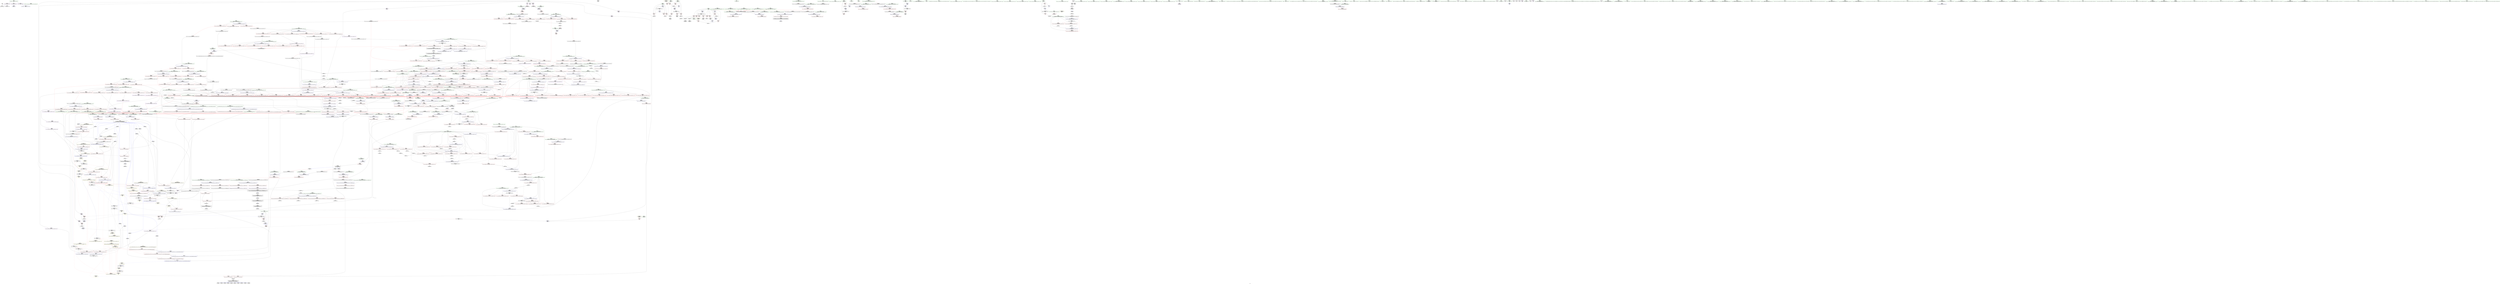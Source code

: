 digraph "SVFG" {
	label="SVFG";

	Node0x55bc16d0d160 [shape=record,color=grey,label="{NodeID: 0\nNullPtr}"];
	Node0x55bc16d0d160 -> Node0x55bc16d68850[style=solid];
	Node0x55bc16d0d160 -> Node0x55bc16d87ec0[style=solid];
	Node0x55bc16d70030 [shape=record,color=red,label="{NodeID: 443\n763\<--715\n\<--__first.addr\n_ZSt13__adjust_heapIPiliN9__gnu_cxx5__ops15_Iter_less_iterEEvT_T0_S5_T1_T2_\n}"];
	Node0x55bc16d70030 -> Node0x55bc16d74db0[style=solid];
	Node0x55bc16df0600 [shape=record,color=black,label="{NodeID: 1218\nMR_4V_5 = PHI(MR_4V_4, MR_4V_2, MR_4V_2, )\npts\{13 \}\n|{|<s1>45}}"];
	Node0x55bc16df0600 -> Node0x55bc16d814c0[style=dashed];
	Node0x55bc16df0600:s1 -> Node0x55bc16de78e0[style=dashed,color=red];
	Node0x55bc16d642a0 [shape=record,color=green,label="{NodeID: 111\n577\<--578\n__last.addr\<--__last.addr_field_insensitive\n_ZSt11__make_heapIPiN9__gnu_cxx5__ops15_Iter_less_iterEEvT_S4_RT0_\n}"];
	Node0x55bc16d642a0 -> Node0x55bc16d6e8a0[style=solid];
	Node0x55bc16d642a0 -> Node0x55bc16d6e970[style=solid];
	Node0x55bc16d642a0 -> Node0x55bc16d8a6c0[style=solid];
	Node0x55bc16e61860 [shape=record,color=black,label="{NodeID: 1661\n1371 = PHI(1231, )\n2nd arg _ZNK9__gnu_cxx5__ops14_Val_less_iterclIiPiEEbRT_T0_ }"];
	Node0x55bc16e61860 -> Node0x55bc16d8f730[style=solid];
	Node0x55bc16d85900 [shape=record,color=red,label="{NodeID: 554\n1170\<--1156\n\<--__first.addr\n_ZSt26__unguarded_insertion_sortIPiN9__gnu_cxx5__ops15_Iter_less_iterEEvT_S4_T0_\n}"];
	Node0x55bc16d85900 -> Node0x55bc16d8dfa0[style=solid];
	Node0x55bc16d68950 [shape=record,color=black,label="{NodeID: 222\n222\<--9\nmain_ret\<--\nmain\n}"];
	Node0x55bc16d8b3c0 [shape=record,color=blue,label="{NodeID: 665\n715\<--709\n__first.addr\<--__first\n_ZSt13__adjust_heapIPiliN9__gnu_cxx5__ops15_Iter_less_iterEEvT_T0_S5_T1_T2_\n}"];
	Node0x55bc16d8b3c0 -> Node0x55bc16d6fe90[style=dashed];
	Node0x55bc16d8b3c0 -> Node0x55bc16d6ff60[style=dashed];
	Node0x55bc16d8b3c0 -> Node0x55bc16d70030[style=dashed];
	Node0x55bc16d8b3c0 -> Node0x55bc16d70100[style=dashed];
	Node0x55bc16d8b3c0 -> Node0x55bc16d701d0[style=dashed];
	Node0x55bc16d8b3c0 -> Node0x55bc16d702a0[style=dashed];
	Node0x55bc16d8b3c0 -> Node0x55bc16d70370[style=dashed];
	Node0x55bc16d76540 [shape=record,color=red,label="{NodeID: 333\n81\<--60\n\<--V\n_Z5main2v\n}"];
	Node0x55bc16d76540 -> Node0x55bc16d80200[style=solid];
	Node0x55bc16da9790 [shape=record,color=grey,label="{NodeID: 1108\n605 = Binary(603, 604, )\n}"];
	Node0x55bc16da9790 -> Node0x55bc16da9910[style=solid];
	Node0x55bc16d602e0 [shape=record,color=green,label="{NodeID: 1\n7\<--1\n__dso_handle\<--dummyObj\nGlob }"];
	Node0x55bc16d70100 [shape=record,color=red,label="{NodeID: 444\n768\<--715\n\<--__first.addr\n_ZSt13__adjust_heapIPiliN9__gnu_cxx5__ops15_Iter_less_iterEEvT_T0_S5_T1_T2_\n}"];
	Node0x55bc16d70100 -> Node0x55bc16d74e80[style=solid];
	Node0x55bc16df0b00 [shape=record,color=black,label="{NodeID: 1219\nMR_59V_6 = PHI(MR_59V_5, MR_59V_3, MR_59V_3, )\npts\{718 \}\n}"];
	Node0x55bc16df0b00 -> Node0x55bc16d70780[style=dashed];
	Node0x55bc16d64370 [shape=record,color=green,label="{NodeID: 112\n579\<--580\n__comp.addr\<--__comp.addr_field_insensitive\n_ZSt11__make_heapIPiN9__gnu_cxx5__ops15_Iter_less_iterEEvT_S4_RT0_\n}"];
	Node0x55bc16d64370 -> Node0x55bc16d6ea40[style=solid];
	Node0x55bc16d64370 -> Node0x55bc16d8a790[style=solid];
	Node0x55bc16e619a0 [shape=record,color=black,label="{NodeID: 1662\n1259 = PHI(1200, )\n0th arg _ZSt23__copy_move_backward_a2ILb1EPiS0_ET1_T0_S2_S1_ }"];
	Node0x55bc16e619a0 -> Node0x55bc16d8ea30[style=solid];
	Node0x55bc16d859d0 [shape=record,color=red,label="{NodeID: 555\n1174\<--1158\n\<--__last.addr\n_ZSt26__unguarded_insertion_sortIPiN9__gnu_cxx5__ops15_Iter_less_iterEEvT_S4_T0_\n}"];
	Node0x55bc16d859d0 -> Node0x55bc16d7fa80[style=solid];
	Node0x55bc16d68a20 [shape=record,color=black,label="{NodeID: 223\n33\<--34\n\<--_ZNSt8ios_base4InitD1Ev\nCan only get source location for instruction, argument, global var or function.}"];
	Node0x55bc16d8b490 [shape=record,color=blue,label="{NodeID: 666\n717\<--710\n__holeIndex.addr\<--__holeIndex\n_ZSt13__adjust_heapIPiliN9__gnu_cxx5__ops15_Iter_less_iterEEvT_T0_S5_T1_T2_\n}"];
	Node0x55bc16d8b490 -> Node0x55bc16d70440[style=dashed];
	Node0x55bc16d8b490 -> Node0x55bc16d70510[style=dashed];
	Node0x55bc16d8b490 -> Node0x55bc16d705e0[style=dashed];
	Node0x55bc16d8b490 -> Node0x55bc16d706b0[style=dashed];
	Node0x55bc16d8b490 -> Node0x55bc16d8bb10[style=dashed];
	Node0x55bc16d8b490 -> Node0x55bc16d8bd80[style=dashed];
	Node0x55bc16d8b490 -> Node0x55bc16df0b00[style=dashed];
	Node0x55bc16d76610 [shape=record,color=red,label="{NodeID: 334\n97\<--60\n\<--V\n_Z5main2v\n}"];
	Node0x55bc16d76610 -> Node0x55bc16da9190[style=solid];
	Node0x55bc16da9910 [shape=record,color=grey,label="{NodeID: 1109\n606 = Binary(605, 277, )\n}"];
	Node0x55bc16da9910 -> Node0x55bc16d8a860[style=solid];
	Node0x55bc16d60370 [shape=record,color=green,label="{NodeID: 2\n9\<--1\n\<--dummyObj\nCan only get source location for instruction, argument, global var or function.}"];
	Node0x55bc16d701d0 [shape=record,color=red,label="{NodeID: 445\n789\<--715\n\<--__first.addr\n_ZSt13__adjust_heapIPiliN9__gnu_cxx5__ops15_Iter_less_iterEEvT_T0_S5_T1_T2_\n}"];
	Node0x55bc16d701d0 -> Node0x55bc16d74f50[style=solid];
	Node0x55bc16df1000 [shape=record,color=black,label="{NodeID: 1220\nMR_67V_8 = PHI(MR_67V_7, MR_67V_3, MR_67V_3, )\npts\{726 \}\n}"];
	Node0x55bc16d64440 [shape=record,color=green,label="{NodeID: 113\n581\<--582\n__len\<--__len_field_insensitive\n_ZSt11__make_heapIPiN9__gnu_cxx5__ops15_Iter_less_iterEEvT_S4_RT0_\n}"];
	Node0x55bc16d64440 -> Node0x55bc16d6eb10[style=solid];
	Node0x55bc16d64440 -> Node0x55bc16d6ebe0[style=solid];
	Node0x55bc16d64440 -> Node0x55bc16d8a860[style=solid];
	Node0x55bc16e61ae0 [shape=record,color=black,label="{NodeID: 1663\n1260 = PHI(1204, )\n1st arg _ZSt23__copy_move_backward_a2ILb1EPiS0_ET1_T0_S2_S1_ }"];
	Node0x55bc16e61ae0 -> Node0x55bc16d8eb00[style=solid];
	Node0x55bc16d85aa0 [shape=record,color=red,label="{NodeID: 556\n1173\<--1160\n\<--__i\n_ZSt26__unguarded_insertion_sortIPiN9__gnu_cxx5__ops15_Iter_less_iterEEvT_S4_T0_\n}"];
	Node0x55bc16d85aa0 -> Node0x55bc16d7fa80[style=solid];
	Node0x55bc16d68b20 [shape=record,color=black,label="{NodeID: 224\n88\<--87\nidxprom\<--add\n_Z5main2v\n}"];
	Node0x55bc16d8b560 [shape=record,color=blue,label="{NodeID: 667\n719\<--711\n__len.addr\<--__len\n_ZSt13__adjust_heapIPiliN9__gnu_cxx5__ops15_Iter_less_iterEEvT_T0_S5_T1_T2_\n}"];
	Node0x55bc16d8b560 -> Node0x55bc16d70850[style=dashed];
	Node0x55bc16d8b560 -> Node0x55bc16d70920[style=dashed];
	Node0x55bc16d8b560 -> Node0x55bc16d709f0[style=dashed];
	Node0x55bc16d766e0 [shape=record,color=red,label="{NodeID: 335\n162\<--62\n\<--ans\n_Z5main2v\n}"];
	Node0x55bc16d766e0 -> Node0x55bc16da8d10[style=solid];
	Node0x55bc16da9a90 [shape=record,color=grey,label="{NodeID: 1110\n610 = Binary(609, 282, )\n}"];
	Node0x55bc16da9a90 -> Node0x55bc16d8a930[style=solid];
	Node0x55bc16d60620 [shape=record,color=green,label="{NodeID: 3\n14\<--1\n_ZSt3cin\<--dummyObj\nGlob }"];
	Node0x55bc16d702a0 [shape=record,color=red,label="{NodeID: 446\n795\<--715\n\<--__first.addr\n_ZSt13__adjust_heapIPiliN9__gnu_cxx5__ops15_Iter_less_iterEEvT_T0_S5_T1_T2_\n}"];
	Node0x55bc16d702a0 -> Node0x55bc16d75020[style=solid];
	Node0x55bc16d64510 [shape=record,color=green,label="{NodeID: 114\n583\<--584\n__parent\<--__parent_field_insensitive\n_ZSt11__make_heapIPiN9__gnu_cxx5__ops15_Iter_less_iterEEvT_S4_RT0_\n}"];
	Node0x55bc16d64510 -> Node0x55bc16d6ecb0[style=solid];
	Node0x55bc16d64510 -> Node0x55bc16d6ed80[style=solid];
	Node0x55bc16d64510 -> Node0x55bc16d6ee50[style=solid];
	Node0x55bc16d64510 -> Node0x55bc16d6ef20[style=solid];
	Node0x55bc16d64510 -> Node0x55bc16d8a930[style=solid];
	Node0x55bc16d64510 -> Node0x55bc16d8aad0[style=solid];
	Node0x55bc16e61c20 [shape=record,color=black,label="{NodeID: 1664\n1261 = PHI(1205, )\n2nd arg _ZSt23__copy_move_backward_a2ILb1EPiS0_ET1_T0_S2_S1_ }"];
	Node0x55bc16e61c20 -> Node0x55bc16d8ebd0[style=solid];
	Node0x55bc16d85b70 [shape=record,color=red,label="{NodeID: 557\n1177\<--1160\n\<--__i\n_ZSt26__unguarded_insertion_sortIPiN9__gnu_cxx5__ops15_Iter_less_iterEEvT_S4_T0_\n|{<s0>74}}"];
	Node0x55bc16d85b70:s0 -> Node0x55bc16e64cf0[style=solid,color=red];
	Node0x55bc16d68bf0 [shape=record,color=black,label="{NodeID: 225\n109\<--108\nidx.ext\<--\n_Z5main2v\n}"];
	Node0x55bc16d8b630 [shape=record,color=blue,label="{NodeID: 668\n721\<--712\n__value.addr\<--__value\n_ZSt13__adjust_heapIPiliN9__gnu_cxx5__ops15_Iter_less_iterEEvT_T0_S5_T1_T2_\n}"];
	Node0x55bc16d8b630 -> Node0x55bc16d81320[style=dashed];
	Node0x55bc16d8b630 -> Node0x55bc16d813f0[style=dashed];
	Node0x55bc16d8b630 -> Node0x55bc16d814c0[style=dashed];
	Node0x55bc16d767b0 [shape=record,color=red,label="{NodeID: 336\n174\<--62\n\<--ans\n_Z5main2v\n}"];
	Node0x55bc16d7cf00 [shape=record,color=grey,label="{NodeID: 1111\n141 = Binary(140, 94, )\n}"];
	Node0x55bc16d7cf00 -> Node0x55bc16d888b0[style=solid];
	Node0x55bc16d606b0 [shape=record,color=green,label="{NodeID: 4\n15\<--1\n.str\<--dummyObj\nGlob }"];
	Node0x55bc16d70370 [shape=record,color=red,label="{NodeID: 447\n809\<--715\n\<--__first.addr\n_ZSt13__adjust_heapIPiliN9__gnu_cxx5__ops15_Iter_less_iterEEvT_T0_S5_T1_T2_\n|{<s0>45}}"];
	Node0x55bc16d70370:s0 -> Node0x55bc16e62fe0[style=solid,color=red];
	Node0x55bc16d68fa0 [shape=record,color=green,label="{NodeID: 115\n585\<--586\n__value\<--__value_field_insensitive\n_ZSt11__make_heapIPiN9__gnu_cxx5__ops15_Iter_less_iterEEvT_S4_RT0_\n|{|<s1>33}}"];
	Node0x55bc16d68fa0 -> Node0x55bc16d8aa00[style=solid];
	Node0x55bc16d68fa0:s1 -> Node0x55bc16e63620[style=solid,color=red];
	Node0x55bc16e61d60 [shape=record,color=black,label="{NodeID: 1665\n826 = PHI(727, )\n0th arg _ZN9__gnu_cxx5__ops14_Iter_less_valC2ENS0_15_Iter_less_iterE }"];
	Node0x55bc16e61d60 -> Node0x55bc16d8bf20[style=solid];
	Node0x55bc16d85c40 [shape=record,color=red,label="{NodeID: 558\n1181\<--1160\n\<--__i\n_ZSt26__unguarded_insertion_sortIPiN9__gnu_cxx5__ops15_Iter_less_iterEEvT_S4_T0_\n}"];
	Node0x55bc16d85c40 -> Node0x55bc16d74590[style=solid];
	Node0x55bc16df8cd0 [shape=record,color=yellow,style=double,label="{NodeID: 1333\n4V_1 = ENCHI(MR_4V_0)\npts\{13 \}\nFun[_ZSt4sortIPiEvT_S1_]|{<s0>11}}"];
	Node0x55bc16df8cd0:s0 -> Node0x55bc16df29c0[style=dashed,color=red];
	Node0x55bc16d68cc0 [shape=record,color=black,label="{NodeID: 226\n126\<--125\nidxprom13\<--\n_Z5main2v\n}"];
	Node0x55bc16d8b700 [shape=record,color=blue,label="{NodeID: 669\n723\<--735\n__topIndex\<--\n_ZSt13__adjust_heapIPiliN9__gnu_cxx5__ops15_Iter_less_iterEEvT_T0_S5_T1_T2_\n}"];
	Node0x55bc16d8b700 -> Node0x55bc16d70ac0[style=dashed];
	Node0x55bc16d76880 [shape=record,color=red,label="{NodeID: 337\n144\<--64\n\<--found\n_Z5main2v\n}"];
	Node0x55bc16d76880 -> Node0x55bc16d68e60[style=solid];
	Node0x55bc16d7d080 [shape=record,color=grey,label="{NodeID: 1112\n609 = Binary(608, 282, )\n}"];
	Node0x55bc16d7d080 -> Node0x55bc16da9a90[style=solid];
	Node0x55bc16d60740 [shape=record,color=green,label="{NodeID: 5\n17\<--1\n_ZSt4cout\<--dummyObj\nGlob }"];
	Node0x55bc16d70440 [shape=record,color=red,label="{NodeID: 448\n735\<--717\n\<--__holeIndex.addr\n_ZSt13__adjust_heapIPiliN9__gnu_cxx5__ops15_Iter_less_iterEEvT_T0_S5_T1_T2_\n}"];
	Node0x55bc16d70440 -> Node0x55bc16d8b700[style=solid];
	Node0x55bc16d69070 [shape=record,color=green,label="{NodeID: 116\n587\<--588\nagg.tmp\<--agg.tmp_field_insensitive\n_ZSt11__make_heapIPiN9__gnu_cxx5__ops15_Iter_less_iterEEvT_S4_RT0_\n}"];
	Node0x55bc16e61ea0 [shape=record,color=black,label="{NodeID: 1666\n709 = PHI(621, 689, )\n0th arg _ZSt13__adjust_heapIPiliN9__gnu_cxx5__ops15_Iter_less_iterEEvT_T0_S5_T1_T2_ }"];
	Node0x55bc16e61ea0 -> Node0x55bc16d8b3c0[style=solid];
	Node0x55bc16d85d10 [shape=record,color=red,label="{NodeID: 559\n1199\<--1190\n\<--__first.addr\n_ZSt13move_backwardIPiS0_ET0_T_S2_S1_\n|{<s0>75}}"];
	Node0x55bc16d85d10:s0 -> Node0x55bc16e67490[style=solid,color=red];
	Node0x55bc16d68d90 [shape=record,color=black,label="{NodeID: 227\n131\<--130\nidxprom16\<--add15\n_Z5main2v\n}"];
	Node0x55bc16d8b7d0 [shape=record,color=blue,label="{NodeID: 670\n725\<--737\n__secondChild\<--\n_ZSt13__adjust_heapIPiliN9__gnu_cxx5__ops15_Iter_less_iterEEvT_T0_S5_T1_T2_\n}"];
	Node0x55bc16d8b7d0 -> Node0x55bc16d70b90[style=dashed];
	Node0x55bc16d8b7d0 -> Node0x55bc16d70c60[style=dashed];
	Node0x55bc16d8b7d0 -> Node0x55bc16d80fe0[style=dashed];
	Node0x55bc16d8b7d0 -> Node0x55bc16d810b0[style=dashed];
	Node0x55bc16d8b7d0 -> Node0x55bc16d8b8a0[style=dashed];
	Node0x55bc16d8b7d0 -> Node0x55bc16d8bbe0[style=dashed];
	Node0x55bc16d8b7d0 -> Node0x55bc16df1000[style=dashed];
	Node0x55bc16d76950 [shape=record,color=red,label="{NodeID: 338\n128\<--127\n\<--arrayidx14\n_Z5main2v\n}"];
	Node0x55bc16d76950 -> Node0x55bc16d7ff00[style=solid];
	Node0x55bc16d7d200 [shape=record,color=grey,label="{NodeID: 1113\n1347 = Binary(332, 1346, )\n}"];
	Node0x55bc16d607d0 [shape=record,color=green,label="{NodeID: 6\n18\<--1\n.str.1\<--dummyObj\nGlob }"];
	Node0x55bc16d70510 [shape=record,color=red,label="{NodeID: 449\n737\<--717\n\<--__holeIndex.addr\n_ZSt13__adjust_heapIPiliN9__gnu_cxx5__ops15_Iter_less_iterEEvT_T0_S5_T1_T2_\n}"];
	Node0x55bc16d70510 -> Node0x55bc16d8b7d0[style=solid];
	Node0x55bc16d69140 [shape=record,color=green,label="{NodeID: 117\n617\<--618\n_ZSt4moveIRiEONSt16remove_referenceIT_E4typeEOS2_\<--_ZSt4moveIRiEONSt16remove_referenceIT_E4typeEOS2__field_insensitive\n}"];
	Node0x55bc16e620b0 [shape=record,color=black,label="{NodeID: 1667\n710 = PHI(622, 332, )\n1st arg _ZSt13__adjust_heapIPiliN9__gnu_cxx5__ops15_Iter_less_iterEEvT_T0_S5_T1_T2_ }"];
	Node0x55bc16e620b0 -> Node0x55bc16d8b490[style=solid];
	Node0x55bc16d85de0 [shape=record,color=red,label="{NodeID: 560\n1203\<--1192\n\<--__last.addr\n_ZSt13move_backwardIPiS0_ET0_T_S2_S1_\n|{<s0>76}}"];
	Node0x55bc16d85de0:s0 -> Node0x55bc16e67490[style=solid,color=red];
	Node0x55bc16d68e60 [shape=record,color=black,label="{NodeID: 228\n145\<--144\ntobool\<--\n_Z5main2v\n}"];
	Node0x55bc16d8b8a0 [shape=record,color=blue,label="{NodeID: 671\n725\<--748\n__secondChild\<--mul\n_ZSt13__adjust_heapIPiliN9__gnu_cxx5__ops15_Iter_less_iterEEvT_T0_S5_T1_T2_\n}"];
	Node0x55bc16d8b8a0 -> Node0x55bc16d70b90[style=dashed];
	Node0x55bc16d8b8a0 -> Node0x55bc16d70c60[style=dashed];
	Node0x55bc16d8b8a0 -> Node0x55bc16d70d30[style=dashed];
	Node0x55bc16d8b8a0 -> Node0x55bc16d70e00[style=dashed];
	Node0x55bc16d8b8a0 -> Node0x55bc16d70ed0[style=dashed];
	Node0x55bc16d8b8a0 -> Node0x55bc16d70fa0[style=dashed];
	Node0x55bc16d8b8a0 -> Node0x55bc16d80f10[style=dashed];
	Node0x55bc16d8b8a0 -> Node0x55bc16d80fe0[style=dashed];
	Node0x55bc16d8b8a0 -> Node0x55bc16d810b0[style=dashed];
	Node0x55bc16d8b8a0 -> Node0x55bc16d8b8a0[style=dashed];
	Node0x55bc16d8b8a0 -> Node0x55bc16d8b970[style=dashed];
	Node0x55bc16d8b8a0 -> Node0x55bc16d8bbe0[style=dashed];
	Node0x55bc16d8b8a0 -> Node0x55bc16df1000[style=dashed];
	Node0x55bc16d76a20 [shape=record,color=red,label="{NodeID: 339\n133\<--132\n\<--arrayidx17\n_Z5main2v\n}"];
	Node0x55bc16d76a20 -> Node0x55bc16d7ff00[style=solid];
	Node0x55bc16d7d380 [shape=record,color=grey,label="{NodeID: 1114\n1353 = Binary(277, 1352, )\n}"];
	Node0x55bc16d61010 [shape=record,color=green,label="{NodeID: 7\n21\<--1\n\<--dummyObj\nCan only get source location for instruction, argument, global var or function.}"];
	Node0x55bc16d705e0 [shape=record,color=red,label="{NodeID: 450\n769\<--717\n\<--__holeIndex.addr\n_ZSt13__adjust_heapIPiliN9__gnu_cxx5__ops15_Iter_less_iterEEvT_T0_S5_T1_T2_\n}"];
	Node0x55bc16d69240 [shape=record,color=green,label="{NodeID: 118\n628\<--629\n_ZSt13__adjust_heapIPiliN9__gnu_cxx5__ops15_Iter_less_iterEEvT_T0_S5_T1_T2_\<--_ZSt13__adjust_heapIPiliN9__gnu_cxx5__ops15_Iter_less_iterEEvT_T0_S5_T1_T2__field_insensitive\n}"];
	Node0x55bc16e62230 [shape=record,color=black,label="{NodeID: 1668\n711 = PHI(623, 695, )\n2nd arg _ZSt13__adjust_heapIPiliN9__gnu_cxx5__ops15_Iter_less_iterEEvT_T0_S5_T1_T2_ }"];
	Node0x55bc16e62230 -> Node0x55bc16d8b560[style=solid];
	Node0x55bc16d85eb0 [shape=record,color=red,label="{NodeID: 561\n1205\<--1194\n\<--__result.addr\n_ZSt13move_backwardIPiS0_ET0_T_S2_S1_\n|{<s0>77}}"];
	Node0x55bc16d85eb0:s0 -> Node0x55bc16e61c20[style=solid,color=red];
	Node0x55bc16d71060 [shape=record,color=black,label="{NodeID: 229\n149\<--148\nidxprom24\<--\n_Z5main2v\n}"];
	Node0x55bc16d8b970 [shape=record,color=blue,label="{NodeID: 672\n725\<--760\n__secondChild\<--dec\n_ZSt13__adjust_heapIPiliN9__gnu_cxx5__ops15_Iter_less_iterEEvT_T0_S5_T1_T2_\n}"];
	Node0x55bc16d8b970 -> Node0x55bc16d70b90[style=dashed];
	Node0x55bc16d8b970 -> Node0x55bc16d70c60[style=dashed];
	Node0x55bc16d8b970 -> Node0x55bc16d70fa0[style=dashed];
	Node0x55bc16d8b970 -> Node0x55bc16d80f10[style=dashed];
	Node0x55bc16d8b970 -> Node0x55bc16d80fe0[style=dashed];
	Node0x55bc16d8b970 -> Node0x55bc16d810b0[style=dashed];
	Node0x55bc16d8b970 -> Node0x55bc16d8b8a0[style=dashed];
	Node0x55bc16d8b970 -> Node0x55bc16d8bbe0[style=dashed];
	Node0x55bc16d8b970 -> Node0x55bc16df1000[style=dashed];
	Node0x55bc16d76af0 [shape=record,color=red,label="{NodeID: 340\n151\<--150\n\<--arrayidx25\n_Z5main2v\n}"];
	Node0x55bc16d76af0 -> Node0x55bc16da8590[style=solid];
	Node0x55bc16d7d500 [shape=record,color=grey,label="{NodeID: 1115\n1360 = Binary(332, 1359, )\n}"];
	Node0x55bc16d610a0 [shape=record,color=green,label="{NodeID: 8\n94\<--1\n\<--dummyObj\nCan only get source location for instruction, argument, global var or function.}"];
	Node0x55bc16d706b0 [shape=record,color=red,label="{NodeID: 451\n796\<--717\n\<--__holeIndex.addr\n_ZSt13__adjust_heapIPiliN9__gnu_cxx5__ops15_Iter_less_iterEEvT_T0_S5_T1_T2_\n}"];
	Node0x55bc16d69340 [shape=record,color=green,label="{NodeID: 119\n643\<--644\nthis.addr\<--this.addr_field_insensitive\n_ZNK9__gnu_cxx5__ops15_Iter_less_iterclIPiS3_EEbT_T0_\n}"];
	Node0x55bc16d69340 -> Node0x55bc16d6f190[style=solid];
	Node0x55bc16d69340 -> Node0x55bc16d8aba0[style=solid];
	Node0x55bc16e623b0 [shape=record,color=black,label="{NodeID: 1669\n712 = PHI(625, 697, )\n3rd arg _ZSt13__adjust_heapIPiliN9__gnu_cxx5__ops15_Iter_less_iterEEvT_T0_S5_T1_T2_ }"];
	Node0x55bc16e623b0 -> Node0x55bc16d8b630[style=solid];
	Node0x55bc16d85f80 [shape=record,color=red,label="{NodeID: 562\n1221\<--1214\n\<--__last.addr\n_ZSt25__unguarded_linear_insertIPiN9__gnu_cxx5__ops14_Val_less_iterEEvT_T0_\n|{<s0>78}}"];
	Node0x55bc16d85f80:s0 -> Node0x55bc16e63620[style=solid,color=red];
	Node0x55bc16d71130 [shape=record,color=black,label="{NodeID: 230\n157\<--156\nidxprom27\<--add26\n_Z5main2v\n}"];
	Node0x55bc16d8ba40 [shape=record,color=blue,label="{NodeID: 673\n770\<--767\nadd.ptr5\<--\n_ZSt13__adjust_heapIPiliN9__gnu_cxx5__ops15_Iter_less_iterEEvT_T0_S5_T1_T2_\n}"];
	Node0x55bc16d8ba40 -> Node0x55bc16ddd3e0[style=dashed];
	Node0x55bc16d76bc0 [shape=record,color=red,label="{NodeID: 341\n159\<--158\n\<--arrayidx28\n_Z5main2v\n}"];
	Node0x55bc16d76bc0 -> Node0x55bc16da8410[style=solid];
	Node0x55bc16d7d680 [shape=record,color=grey,label="{NodeID: 1116\n556 = Binary(554, 555, )\n}"];
	Node0x55bc16d7d680 -> Node0x55bc16d7d800[style=solid];
	Node0x55bc16d61130 [shape=record,color=green,label="{NodeID: 9\n117\<--1\n\<--dummyObj\nCan only get source location for instruction, argument, global var or function.}"];
	Node0x55bc16d70780 [shape=record,color=red,label="{NodeID: 452\n810\<--717\n\<--__holeIndex.addr\n_ZSt13__adjust_heapIPiliN9__gnu_cxx5__ops15_Iter_less_iterEEvT_T0_S5_T1_T2_\n|{<s0>45}}"];
	Node0x55bc16d70780:s0 -> Node0x55bc16e63120[style=solid,color=red];
	Node0x55bc16d69410 [shape=record,color=green,label="{NodeID: 120\n645\<--646\n__it1.addr\<--__it1.addr_field_insensitive\n_ZNK9__gnu_cxx5__ops15_Iter_less_iterclIPiS3_EEbT_T0_\n}"];
	Node0x55bc16d69410 -> Node0x55bc16d6f260[style=solid];
	Node0x55bc16d69410 -> Node0x55bc16d8ac70[style=solid];
	Node0x55bc16e62530 [shape=record,color=black,label="{NodeID: 1670\n539 = PHI(440, )\n0th arg _ZSt11__sort_heapIPiN9__gnu_cxx5__ops15_Iter_less_iterEEvT_S4_RT0_ }"];
	Node0x55bc16e62530 -> Node0x55bc16d8a2b0[style=solid];
	Node0x55bc16d86050 [shape=record,color=red,label="{NodeID: 563\n1225\<--1214\n\<--__last.addr\n_ZSt25__unguarded_linear_insertIPiN9__gnu_cxx5__ops14_Val_less_iterEEvT_T0_\n}"];
	Node0x55bc16d86050 -> Node0x55bc16d8e550[style=solid];
	Node0x55bc16d71200 [shape=record,color=black,label="{NodeID: 231\n273\<--271\nsub.ptr.lhs.cast\<--\n_ZSt6__sortIPiN9__gnu_cxx5__ops15_Iter_less_iterEEvT_S4_T0_\n}"];
	Node0x55bc16d71200 -> Node0x55bc16d7d980[style=solid];
	Node0x55bc16d8bb10 [shape=record,color=blue,label="{NodeID: 674\n717\<--772\n__holeIndex.addr\<--\n_ZSt13__adjust_heapIPiliN9__gnu_cxx5__ops15_Iter_less_iterEEvT_T0_S5_T1_T2_\n}"];
	Node0x55bc16d8bb10 -> Node0x55bc16d705e0[style=dashed];
	Node0x55bc16d8bb10 -> Node0x55bc16d706b0[style=dashed];
	Node0x55bc16d8bb10 -> Node0x55bc16d8bb10[style=dashed];
	Node0x55bc16d8bb10 -> Node0x55bc16d8bd80[style=dashed];
	Node0x55bc16d8bb10 -> Node0x55bc16df0b00[style=dashed];
	Node0x55bc16d76c90 [shape=record,color=red,label="{NodeID: 342\n200\<--190\n\<--__first.addr\n_ZSt4sortIPiEvT_S1_\n|{<s0>11}}"];
	Node0x55bc16d76c90:s0 -> Node0x55bc16e61030[style=solid,color=red];
	Node0x55bc16d7d800 [shape=record,color=grey,label="{NodeID: 1117\n557 = Binary(556, 277, )\n}"];
	Node0x55bc16d7d800 -> Node0x55bc16d80380[style=solid];
	Node0x55bc16d611c0 [shape=record,color=green,label="{NodeID: 10\n137\<--1\n\<--dummyObj\nCan only get source location for instruction, argument, global var or function.}"];
	Node0x55bc16d70850 [shape=record,color=red,label="{NodeID: 453\n741\<--719\n\<--__len.addr\n_ZSt13__adjust_heapIPiliN9__gnu_cxx5__ops15_Iter_less_iterEEvT_T0_S5_T1_T2_\n}"];
	Node0x55bc16d70850 -> Node0x55bc16da6f10[style=solid];
	Node0x55bc16df2820 [shape=record,color=yellow,style=double,label="{NodeID: 1228\n134V_1 = ENCHI(MR_134V_0)\npts\{586 722 847 1063 1095 1217 \}\nFun[_ZSt10__pop_heapIPiN9__gnu_cxx5__ops15_Iter_less_iterEEvT_S4_S4_RT0_]}"];
	Node0x55bc16df2820 -> Node0x55bc16d6fb50[style=dashed];
	Node0x55bc16df2820 -> Node0x55bc16d6fc20[style=dashed];
	Node0x55bc16df2820 -> Node0x55bc16d6fcf0[style=dashed];
	Node0x55bc16d694e0 [shape=record,color=green,label="{NodeID: 121\n647\<--648\n__it2.addr\<--__it2.addr_field_insensitive\n_ZNK9__gnu_cxx5__ops15_Iter_less_iterclIPiS3_EEbT_T0_\n}"];
	Node0x55bc16d694e0 -> Node0x55bc16d6f330[style=solid];
	Node0x55bc16d694e0 -> Node0x55bc16d8ad40[style=solid];
	Node0x55bc16e62640 [shape=record,color=black,label="{NodeID: 1671\n540 = PHI(441, )\n1st arg _ZSt11__sort_heapIPiN9__gnu_cxx5__ops15_Iter_less_iterEEvT_S4_RT0_ }"];
	Node0x55bc16e62640 -> Node0x55bc16d8a380[style=solid];
	Node0x55bc16d86120 [shape=record,color=red,label="{NodeID: 564\n1239\<--1214\n\<--__last.addr\n_ZSt25__unguarded_linear_insertIPiN9__gnu_cxx5__ops14_Val_less_iterEEvT_T0_\n}"];
	Node0x55bc16d86120 -> Node0x55bc16d8e6f0[style=solid];
	Node0x55bc16d712d0 [shape=record,color=black,label="{NodeID: 232\n274\<--272\nsub.ptr.rhs.cast\<--\n_ZSt6__sortIPiN9__gnu_cxx5__ops15_Iter_less_iterEEvT_S4_T0_\n}"];
	Node0x55bc16d712d0 -> Node0x55bc16d7d980[style=solid];
	Node0x55bc16d8bbe0 [shape=record,color=blue,label="{NodeID: 675\n725\<--787\n__secondChild\<--mul12\n_ZSt13__adjust_heapIPiliN9__gnu_cxx5__ops15_Iter_less_iterEEvT_T0_S5_T1_T2_\n}"];
	Node0x55bc16d8bbe0 -> Node0x55bc16d81180[style=dashed];
	Node0x55bc16d8bbe0 -> Node0x55bc16d81250[style=dashed];
	Node0x55bc16d8bbe0 -> Node0x55bc16df1000[style=dashed];
	Node0x55bc16d76d60 [shape=record,color=red,label="{NodeID: 343\n201\<--192\n\<--__last.addr\n_ZSt4sortIPiEvT_S1_\n|{<s0>11}}"];
	Node0x55bc16d76d60:s0 -> Node0x55bc16e61140[style=solid,color=red];
	Node0x55bc16d7d980 [shape=record,color=grey,label="{NodeID: 1118\n275 = Binary(273, 274, )\n}"];
	Node0x55bc16d7d980 -> Node0x55bc16d7db00[style=solid];
	Node0x55bc16d612c0 [shape=record,color=green,label="{NodeID: 11\n153\<--1\n\<--dummyObj\nCan only get source location for instruction, argument, global var or function.}"];
	Node0x55bc16d70920 [shape=record,color=red,label="{NodeID: 454\n775\<--719\n\<--__len.addr\n_ZSt13__adjust_heapIPiliN9__gnu_cxx5__ops15_Iter_less_iterEEvT_T0_S5_T1_T2_\n}"];
	Node0x55bc16d70920 -> Node0x55bc16da7c90[style=solid];
	Node0x55bc16df29c0 [shape=record,color=yellow,style=double,label="{NodeID: 1229\n4V_1 = ENCHI(MR_4V_0)\npts\{13 \}\nFun[_ZSt6__sortIPiN9__gnu_cxx5__ops15_Iter_less_iterEEvT_S4_T0_]|{|<s1>15}}"];
	Node0x55bc16df29c0 -> Node0x55bc16dee800[style=dashed];
	Node0x55bc16df29c0:s1 -> Node0x55bc16dde2e0[style=dashed,color=red];
	Node0x55bc16d695b0 [shape=record,color=green,label="{NodeID: 122\n664\<--665\n__first.addr\<--__first.addr_field_insensitive\n_ZSt10__pop_heapIPiN9__gnu_cxx5__ops15_Iter_less_iterEEvT_S4_S4_RT0_\n}"];
	Node0x55bc16d695b0 -> Node0x55bc16d6f5a0[style=solid];
	Node0x55bc16d695b0 -> Node0x55bc16d6f670[style=solid];
	Node0x55bc16d695b0 -> Node0x55bc16d6f740[style=solid];
	Node0x55bc16d695b0 -> Node0x55bc16d8ae10[style=solid];
	Node0x55bc16e62750 [shape=record,color=black,label="{NodeID: 1672\n541 = PHI(421, )\n2nd arg _ZSt11__sort_heapIPiN9__gnu_cxx5__ops15_Iter_less_iterEEvT_S4_RT0_ }"];
	Node0x55bc16e62750 -> Node0x55bc16d8a450[style=solid];
	Node0x55bc16d861f0 [shape=record,color=red,label="{NodeID: 565\n1249\<--1214\n\<--__last.addr\n_ZSt25__unguarded_linear_insertIPiN9__gnu_cxx5__ops14_Val_less_iterEEvT_T0_\n}"];
	Node0x55bc16d861f0 -> Node0x55bc16d8e960[style=solid];
	Node0x55bc16d713a0 [shape=record,color=black,label="{NodeID: 233\n323\<--321\nsub.ptr.lhs.cast\<--\n_ZSt16__introsort_loopIPilN9__gnu_cxx5__ops15_Iter_less_iterEEvT_S4_T0_T1_\n}"];
	Node0x55bc16d713a0 -> Node0x55bc16d7e700[style=solid];
	Node0x55bc16d8bcb0 [shape=record,color=blue,label="{NodeID: 676\n797\<--794\nadd.ptr16\<--\n_ZSt13__adjust_heapIPiliN9__gnu_cxx5__ops15_Iter_less_iterEEvT_T0_S5_T1_T2_\n}"];
	Node0x55bc16d8bcb0 -> Node0x55bc16df0600[style=dashed];
	Node0x55bc16d76e30 [shape=record,color=red,label="{NodeID: 344\n237\<--225\n\<--number_of_test_cases\nmain\n}"];
	Node0x55bc16d76e30 -> Node0x55bc16d7eb80[style=solid];
	Node0x55bc16d7db00 [shape=record,color=grey,label="{NodeID: 1119\n276 = Binary(275, 277, )\n|{<s0>14}}"];
	Node0x55bc16d7db00:s0 -> Node0x55bc16e675e0[style=solid,color=red];
	Node0x55bc16d613c0 [shape=record,color=green,label="{NodeID: 12\n277\<--1\n\<--dummyObj\nCan only get source location for instruction, argument, global var or function.}"];
	Node0x55bc16d709f0 [shape=record,color=red,label="{NodeID: 455\n780\<--719\n\<--__len.addr\n_ZSt13__adjust_heapIPiliN9__gnu_cxx5__ops15_Iter_less_iterEEvT_T0_S5_T1_T2_\n}"];
	Node0x55bc16d709f0 -> Node0x55bc16da7b10[style=solid];
	Node0x55bc16d69680 [shape=record,color=green,label="{NodeID: 123\n666\<--667\n__last.addr\<--__last.addr_field_insensitive\n_ZSt10__pop_heapIPiN9__gnu_cxx5__ops15_Iter_less_iterEEvT_S4_S4_RT0_\n}"];
	Node0x55bc16d69680 -> Node0x55bc16d6f810[style=solid];
	Node0x55bc16d69680 -> Node0x55bc16d8aee0[style=solid];
	Node0x55bc16e62860 [shape=record,color=black,label="{NodeID: 1673\n991 = PHI(483, )\n0th arg _ZSt21__unguarded_partitionIPiN9__gnu_cxx5__ops15_Iter_less_iterEET_S4_S4_S4_T0_ }"];
	Node0x55bc16e62860 -> Node0x55bc16d8cdc0[style=solid];
	Node0x55bc16d862c0 [shape=record,color=red,label="{NodeID: 566\n1227\<--1218\n\<--__next\n_ZSt25__unguarded_linear_insertIPiN9__gnu_cxx5__ops14_Val_less_iterEEvT_T0_\n}"];
	Node0x55bc16d862c0 -> Node0x55bc16d74660[style=solid];
	Node0x55bc16d71470 [shape=record,color=black,label="{NodeID: 234\n324\<--322\nsub.ptr.rhs.cast\<--\n_ZSt16__introsort_loopIPilN9__gnu_cxx5__ops15_Iter_less_iterEEvT_S4_T0_T1_\n}"];
	Node0x55bc16d71470 -> Node0x55bc16d7e700[style=solid];
	Node0x55bc16d8bd80 [shape=record,color=blue,label="{NodeID: 677\n717\<--800\n__holeIndex.addr\<--sub17\n_ZSt13__adjust_heapIPiliN9__gnu_cxx5__ops15_Iter_less_iterEEvT_T0_S5_T1_T2_\n}"];
	Node0x55bc16d8bd80 -> Node0x55bc16df0b00[style=dashed];
	Node0x55bc16d76f00 [shape=record,color=red,label="{NodeID: 345\n236\<--227\n\<--i\nmain\n}"];
	Node0x55bc16d76f00 -> Node0x55bc16d7eb80[style=solid];
	Node0x55bc16d7dc80 [shape=record,color=grey,label="{NodeID: 1120\n281 = Binary(278, 282, )\n|{<s0>15}}"];
	Node0x55bc16d7dc80:s0 -> Node0x55bc16e65960[style=solid,color=red];
	Node0x55bc16d614c0 [shape=record,color=green,label="{NodeID: 13\n282\<--1\n\<--dummyObj\nCan only get source location for instruction, argument, global var or function.}"];
	Node0x55bc16d92c50 [shape=record,color=yellow,style=double,label="{NodeID: 1563\n4V_6 = CSCHI(MR_4V_5)\npts\{13 \}\nCS[]|{<s0>34|<s1>34|<s2>38}}"];
	Node0x55bc16d92c50:s0 -> Node0x55bc16ddc0e0[style=dashed,color=blue];
	Node0x55bc16d92c50:s1 -> Node0x55bc16deca00[style=dashed,color=blue];
	Node0x55bc16d92c50:s2 -> Node0x55bc16d947d0[style=dashed,color=blue];
	Node0x55bc16d70ac0 [shape=record,color=red,label="{NodeID: 456\n811\<--723\n\<--__topIndex\n_ZSt13__adjust_heapIPiliN9__gnu_cxx5__ops15_Iter_less_iterEEvT_T0_S5_T1_T2_\n|{<s0>45}}"];
	Node0x55bc16d70ac0:s0 -> Node0x55bc16e63260[style=solid,color=red];
	Node0x55bc16d69750 [shape=record,color=green,label="{NodeID: 124\n668\<--669\n__result.addr\<--__result.addr_field_insensitive\n_ZSt10__pop_heapIPiN9__gnu_cxx5__ops15_Iter_less_iterEEvT_S4_S4_RT0_\n}"];
	Node0x55bc16d69750 -> Node0x55bc16d6f8e0[style=solid];
	Node0x55bc16d69750 -> Node0x55bc16d6f9b0[style=solid];
	Node0x55bc16d69750 -> Node0x55bc16d8afb0[style=solid];
	Node0x55bc16e629a0 [shape=record,color=black,label="{NodeID: 1674\n992 = PHI(484, )\n1st arg _ZSt21__unguarded_partitionIPiN9__gnu_cxx5__ops15_Iter_less_iterEET_S4_S4_S4_T0_ }"];
	Node0x55bc16e629a0 -> Node0x55bc16d8ce90[style=solid];
	Node0x55bc16d86390 [shape=record,color=red,label="{NodeID: 567\n1231\<--1218\n\<--__next\n_ZSt25__unguarded_linear_insertIPiN9__gnu_cxx5__ops14_Val_less_iterEEvT_T0_\n|{<s0>79}}"];
	Node0x55bc16d86390:s0 -> Node0x55bc16e61860[style=solid,color=red];
	Node0x55bc16d71540 [shape=record,color=black,label="{NodeID: 235\n369\<--365\ncast\<--\n_ZSt4__lgl\n}"];
	Node0x55bc16d8be50 [shape=record,color=blue,label="{NodeID: 678\n820\<--819\n__t.addr\<--__t\n_ZSt4moveIRN9__gnu_cxx5__ops15_Iter_less_iterEEONSt16remove_referenceIT_E4typeEOS5_\n}"];
	Node0x55bc16d8be50 -> Node0x55bc16d81590[style=dashed];
	Node0x55bc16d76fd0 [shape=record,color=red,label="{NodeID: 346\n242\<--227\n\<--i\nmain\n}"];
	Node0x55bc16d76fd0 -> Node0x55bc16da6490[style=solid];
	Node0x55bc16d7de00 [shape=record,color=grey,label="{NodeID: 1121\n635 = Binary(634, 343, )\n}"];
	Node0x55bc16d7de00 -> Node0x55bc16d8aad0[style=solid];
	Node0x55bc16d615c0 [shape=record,color=green,label="{NodeID: 14\n328\<--1\n\<--dummyObj\nCan only get source location for instruction, argument, global var or function.}"];
	Node0x55bc16d92db0 [shape=record,color=yellow,style=double,label="{NodeID: 1564\n4V_2 = CSCHI(MR_4V_1)\npts\{13 \}\nCS[]|{<s0>6}}"];
	Node0x55bc16d92db0:s0 -> Node0x55bc16d931d0[style=dashed,color=blue];
	Node0x55bc16d70b90 [shape=record,color=red,label="{NodeID: 457\n740\<--725\n\<--__secondChild\n_ZSt13__adjust_heapIPiliN9__gnu_cxx5__ops15_Iter_less_iterEEvT_T0_S5_T1_T2_\n}"];
	Node0x55bc16d70b90 -> Node0x55bc16d7ed00[style=solid];
	Node0x55bc16df2c90 [shape=record,color=yellow,style=double,label="{NodeID: 1232\n4V_1 = ENCHI(MR_4V_0)\npts\{13 \}\nFun[_ZSt14__partial_sortIPiN9__gnu_cxx5__ops15_Iter_less_iterEEvT_S4_S4_T0_]|{<s0>24}}"];
	Node0x55bc16df2c90:s0 -> Node0x55bc16df6920[style=dashed,color=red];
	Node0x55bc16d69820 [shape=record,color=green,label="{NodeID: 125\n670\<--671\n__comp.addr\<--__comp.addr_field_insensitive\n_ZSt10__pop_heapIPiN9__gnu_cxx5__ops15_Iter_less_iterEEvT_S4_S4_RT0_\n}"];
	Node0x55bc16d69820 -> Node0x55bc16d6fa80[style=solid];
	Node0x55bc16d69820 -> Node0x55bc16d8b080[style=solid];
	Node0x55bc16e62ae0 [shape=record,color=black,label="{NodeID: 1675\n993 = PHI(485, )\n2nd arg _ZSt21__unguarded_partitionIPiN9__gnu_cxx5__ops15_Iter_less_iterEET_S4_S4_S4_T0_ }"];
	Node0x55bc16e62ae0 -> Node0x55bc16d8cf60[style=solid];
	Node0x55bc16d86460 [shape=record,color=red,label="{NodeID: 568\n1236\<--1218\n\<--__next\n_ZSt25__unguarded_linear_insertIPiN9__gnu_cxx5__ops14_Val_less_iterEEvT_T0_\n|{<s0>80}}"];
	Node0x55bc16d86460:s0 -> Node0x55bc16e63620[style=solid,color=red];
	Node0x55bc16d71610 [shape=record,color=black,label="{NodeID: 236\n370\<--365\nconv\<--\n_ZSt4__lgl\n}"];
	Node0x55bc16d71610 -> Node0x55bc16da9490[style=solid];
	Node0x55bc16d8bf20 [shape=record,color=blue,label="{NodeID: 679\n829\<--826\nthis.addr\<--this\n_ZN9__gnu_cxx5__ops14_Iter_less_valC2ENS0_15_Iter_less_iterE\n}"];
	Node0x55bc16d8bf20 -> Node0x55bc16d81660[style=dashed];
	Node0x55bc16d770a0 [shape=record,color=red,label="{NodeID: 347\n265\<--255\n\<--__first.addr\n_ZSt6__sortIPiN9__gnu_cxx5__ops15_Iter_less_iterEEvT_S4_T0_\n}"];
	Node0x55bc16d770a0 -> Node0x55bc16d7f000[style=solid];
	Node0x55bc16d7df80 [shape=record,color=grey,label="{NodeID: 1122\n87 = Binary(85, 86, )\n}"];
	Node0x55bc16d7df80 -> Node0x55bc16d68b20[style=solid];
	Node0x55bc16d616c0 [shape=record,color=green,label="{NodeID: 15\n332\<--1\n\<--dummyObj\nCan only get source location for instruction, argument, global var or function.|{<s0>38}}"];
	Node0x55bc16d616c0:s0 -> Node0x55bc16e620b0[style=solid,color=red];
	Node0x55bc16d92f10 [shape=record,color=yellow,style=double,label="{NodeID: 1565\n4V_2 = CSCHI(MR_4V_1)\npts\{13 \}\nCS[]|{<s0>27}}"];
	Node0x55bc16d92f10:s0 -> Node0x55bc16dee300[style=dashed,color=red];
	Node0x55bc16d70c60 [shape=record,color=red,label="{NodeID: 458\n746\<--725\n\<--__secondChild\n_ZSt13__adjust_heapIPiliN9__gnu_cxx5__ops15_Iter_less_iterEEvT_T0_S5_T1_T2_\n}"];
	Node0x55bc16d70c60 -> Node0x55bc16da6c10[style=solid];
	Node0x55bc16d698f0 [shape=record,color=green,label="{NodeID: 126\n672\<--673\n__value\<--__value_field_insensitive\n_ZSt10__pop_heapIPiN9__gnu_cxx5__ops15_Iter_less_iterEEvT_S4_S4_RT0_\n|{|<s1>37}}"];
	Node0x55bc16d698f0 -> Node0x55bc16d8b150[style=solid];
	Node0x55bc16d698f0:s1 -> Node0x55bc16e63620[style=solid,color=red];
	Node0x55bc16e62c20 [shape=record,color=black,label="{NodeID: 1676\n1291 = PHI(1272, )\n0th arg _ZSt22__copy_move_backward_aILb1EPiS0_ET1_T0_S2_S1_ }"];
	Node0x55bc16e62c20 -> Node0x55bc16d8ed70[style=solid];
	Node0x55bc16d86530 [shape=record,color=red,label="{NodeID: 569\n1241\<--1218\n\<--__next\n_ZSt25__unguarded_linear_insertIPiN9__gnu_cxx5__ops14_Val_less_iterEEvT_T0_\n}"];
	Node0x55bc16d86530 -> Node0x55bc16d8e7c0[style=solid];
	Node0x55bc16df96d0 [shape=record,color=yellow,style=double,label="{NodeID: 1344\n4V_1 = ENCHI(MR_4V_0)\npts\{13 \}\nFun[_ZSt27__unguarded_partition_pivotIPiN9__gnu_cxx5__ops15_Iter_less_iterEET_S4_S4_T0_]|{<s0>26}}"];
	Node0x55bc16df96d0:s0 -> Node0x55bc16dfa810[style=dashed,color=red];
	Node0x55bc16d716e0 [shape=record,color=black,label="{NodeID: 237\n359\<--371\n_ZSt4__lgl_ret\<--sub\n_ZSt4__lgl\n|{<s0>14}}"];
	Node0x55bc16d716e0:s0 -> Node0x55bc16e5dde0[style=solid,color=blue];
	Node0x55bc16d8bff0 [shape=record,color=blue,label="{NodeID: 680\n840\<--835\n__first.addr\<--__first\n_ZSt11__push_heapIPiliN9__gnu_cxx5__ops14_Iter_less_valEEvT_T0_S5_T1_RT2_\n}"];
	Node0x55bc16d8bff0 -> Node0x55bc16d81730[style=dashed];
	Node0x55bc16d8bff0 -> Node0x55bc16d81800[style=dashed];
	Node0x55bc16d8bff0 -> Node0x55bc16d818d0[style=dashed];
	Node0x55bc16d8bff0 -> Node0x55bc16d819a0[style=dashed];
	Node0x55bc16d77170 [shape=record,color=red,label="{NodeID: 348\n269\<--255\n\<--__first.addr\n_ZSt6__sortIPiN9__gnu_cxx5__ops15_Iter_less_iterEEvT_S4_T0_\n|{<s0>15}}"];
	Node0x55bc16d77170:s0 -> Node0x55bc16e656c0[style=solid,color=red];
	Node0x55bc16d7e100 [shape=record,color=grey,label="{NodeID: 1123\n597 = Binary(596, 277, )\n}"];
	Node0x55bc16d7e100 -> Node0x55bc16d80b00[style=solid];
	Node0x55bc16d617c0 [shape=record,color=green,label="{NodeID: 16\n343\<--1\n\<--dummyObj\nCan only get source location for instruction, argument, global var or function.}"];
	Node0x55bc16d70d30 [shape=record,color=red,label="{NodeID: 459\n751\<--725\n\<--__secondChild\n_ZSt13__adjust_heapIPiliN9__gnu_cxx5__ops15_Iter_less_iterEEvT_T0_S5_T1_T2_\n}"];
	Node0x55bc16d699c0 [shape=record,color=green,label="{NodeID: 127\n674\<--675\nagg.tmp\<--agg.tmp_field_insensitive\n_ZSt10__pop_heapIPiN9__gnu_cxx5__ops15_Iter_less_iterEEvT_S4_S4_RT0_\n}"];
	Node0x55bc16e62d60 [shape=record,color=black,label="{NodeID: 1677\n1292 = PHI(1276, )\n1st arg _ZSt22__copy_move_backward_aILb1EPiS0_ET1_T0_S2_S1_ }"];
	Node0x55bc16e62d60 -> Node0x55bc16d8ee40[style=solid];
	Node0x55bc16d86600 [shape=record,color=red,label="{NodeID: 570\n1243\<--1218\n\<--__next\n_ZSt25__unguarded_linear_insertIPiN9__gnu_cxx5__ops14_Val_less_iterEEvT_T0_\n}"];
	Node0x55bc16d86600 -> Node0x55bc16d74730[style=solid];
	Node0x55bc16d717b0 [shape=record,color=black,label="{NodeID: 238\n393\<--391\nsub.ptr.lhs.cast\<--\n_ZSt22__final_insertion_sortIPiN9__gnu_cxx5__ops15_Iter_less_iterEEvT_S4_T0_\n}"];
	Node0x55bc16d717b0 -> Node0x55bc16da8710[style=solid];
	Node0x55bc16d8c0c0 [shape=record,color=blue,label="{NodeID: 681\n842\<--836\n__holeIndex.addr\<--__holeIndex\n_ZSt11__push_heapIPiliN9__gnu_cxx5__ops14_Iter_less_valEEvT_T0_S5_T1_RT2_\n}"];
	Node0x55bc16d8c0c0 -> Node0x55bc16d81a70[style=dashed];
	Node0x55bc16d8c0c0 -> Node0x55bc16de7de0[style=dashed];
	Node0x55bc16d77240 [shape=record,color=red,label="{NodeID: 349\n272\<--255\n\<--__first.addr\n_ZSt6__sortIPiN9__gnu_cxx5__ops15_Iter_less_iterEEvT_S4_T0_\n}"];
	Node0x55bc16d77240 -> Node0x55bc16d712d0[style=solid];
	Node0x55bc16d7e280 [shape=record,color=grey,label="{NodeID: 1124\n596 = Binary(594, 595, )\n}"];
	Node0x55bc16d7e280 -> Node0x55bc16d7e100[style=solid];
	Node0x55bc16d618c0 [shape=record,color=green,label="{NodeID: 17\n366\<--1\n\<--dummyObj\nCan only get source location for instruction, argument, global var or function.}"];
	Node0x55bc16d931d0 [shape=record,color=yellow,style=double,label="{NodeID: 1567\n4V_6 = CSCHI(MR_4V_5)\npts\{13 \}\nCS[]|{|<s4>13}}"];
	Node0x55bc16d931d0 -> Node0x55bc16d76950[style=dashed];
	Node0x55bc16d931d0 -> Node0x55bc16d76a20[style=dashed];
	Node0x55bc16d931d0 -> Node0x55bc16d76af0[style=dashed];
	Node0x55bc16d931d0 -> Node0x55bc16d88980[style=dashed];
	Node0x55bc16d931d0:s4 -> Node0x55bc16ddfbe0[style=dashed,color=blue];
	Node0x55bc16d70e00 [shape=record,color=red,label="{NodeID: 460\n754\<--725\n\<--__secondChild\n_ZSt13__adjust_heapIPiliN9__gnu_cxx5__ops15_Iter_less_iterEEvT_T0_S5_T1_T2_\n}"];
	Node0x55bc16d70e00 -> Node0x55bc16da6610[style=solid];
	Node0x55bc16d69a90 [shape=record,color=green,label="{NodeID: 128\n703\<--704\n__t.addr\<--__t.addr_field_insensitive\n_ZSt4moveIRiEONSt16remove_referenceIT_E4typeEOS2_\n}"];
	Node0x55bc16d69a90 -> Node0x55bc16d6fdc0[style=solid];
	Node0x55bc16d69a90 -> Node0x55bc16d8b2f0[style=solid];
	Node0x55bc16e62ea0 [shape=record,color=black,label="{NodeID: 1678\n1293 = PHI(1278, )\n2nd arg _ZSt22__copy_move_backward_aILb1EPiS0_ET1_T0_S2_S1_ }"];
	Node0x55bc16e62ea0 -> Node0x55bc16d8ef10[style=solid];
	Node0x55bc16d866d0 [shape=record,color=red,label="{NodeID: 571\n1223\<--1222\n\<--call\n_ZSt25__unguarded_linear_insertIPiN9__gnu_cxx5__ops14_Val_less_iterEEvT_T0_\n}"];
	Node0x55bc16d866d0 -> Node0x55bc16d8e480[style=solid];
	Node0x55bc16d71880 [shape=record,color=black,label="{NodeID: 239\n394\<--392\nsub.ptr.rhs.cast\<--\n_ZSt22__final_insertion_sortIPiN9__gnu_cxx5__ops15_Iter_less_iterEEvT_S4_T0_\n}"];
	Node0x55bc16d71880 -> Node0x55bc16da8710[style=solid];
	Node0x55bc16d8c190 [shape=record,color=blue,label="{NodeID: 682\n844\<--837\n__topIndex.addr\<--__topIndex\n_ZSt11__push_heapIPiliN9__gnu_cxx5__ops14_Iter_less_valEEvT_T0_S5_T1_RT2_\n}"];
	Node0x55bc16d8c190 -> Node0x55bc16d81e80[style=dashed];
	Node0x55bc16d77310 [shape=record,color=red,label="{NodeID: 350\n286\<--255\n\<--__first.addr\n_ZSt6__sortIPiN9__gnu_cxx5__ops15_Iter_less_iterEEvT_S4_T0_\n|{<s0>16}}"];
	Node0x55bc16d77310:s0 -> Node0x55bc16e654a0[style=solid,color=red];
	Node0x55bc16d7e400 [shape=record,color=grey,label="{NodeID: 1125\n342 = Binary(341, 343, )\n}"];
	Node0x55bc16d7e400 -> Node0x55bc16d894e0[style=solid];
	Node0x55bc16d619c0 [shape=record,color=green,label="{NodeID: 18\n372\<--1\n\<--dummyObj\nCan only get source location for instruction, argument, global var or function.}"];
	Node0x55bc16d93330 [shape=record,color=yellow,style=double,label="{NodeID: 1568\n4V_2 = CSCHI(MR_4V_1)\npts\{13 \}\nCS[]|{<s0>25}}"];
	Node0x55bc16d93330:s0 -> Node0x55bc16ddb5b0[style=dashed,color=red];
	Node0x55bc16d70ed0 [shape=record,color=red,label="{NodeID: 461\n759\<--725\n\<--__secondChild\n_ZSt13__adjust_heapIPiliN9__gnu_cxx5__ops15_Iter_less_iterEEvT_T0_S5_T1_T2_\n}"];
	Node0x55bc16d70ed0 -> Node0x55bc16da6310[style=solid];
	Node0x55bc16df3040 [shape=record,color=yellow,style=double,label="{NodeID: 1236\n4V_1 = ENCHI(MR_4V_0)\npts\{13 \}\nFun[_ZNK9__gnu_cxx5__ops14_Val_less_iterclIiPiEEbRT_T0_]}"];
	Node0x55bc16df3040 -> Node0x55bc16d87a50[style=dashed];
	Node0x55bc16d69b60 [shape=record,color=green,label="{NodeID: 129\n713\<--714\n__comp\<--__comp_field_insensitive\n_ZSt13__adjust_heapIPiliN9__gnu_cxx5__ops15_Iter_less_iterEEvT_T0_S5_T1_T2_\n|{<s0>39|<s1>42}}"];
	Node0x55bc16d69b60:s0 -> Node0x55bc16e65cd0[style=solid,color=red];
	Node0x55bc16d69b60:s1 -> Node0x55bc16e666c0[style=solid,color=red];
	Node0x55bc16e62fe0 [shape=record,color=black,label="{NodeID: 1679\n835 = PHI(809, )\n0th arg _ZSt11__push_heapIPiliN9__gnu_cxx5__ops14_Iter_less_valEEvT_T0_S5_T1_RT2_ }"];
	Node0x55bc16e62fe0 -> Node0x55bc16d8bff0[style=solid];
	Node0x55bc16d867a0 [shape=record,color=red,label="{NodeID: 572\n1238\<--1237\n\<--call2\n_ZSt25__unguarded_linear_insertIPiN9__gnu_cxx5__ops14_Val_less_iterEEvT_T0_\n}"];
	Node0x55bc16d867a0 -> Node0x55bc16d8e6f0[style=solid];
	Node0x55bc16d71950 [shape=record,color=black,label="{NodeID: 240\n466\<--464\nsub.ptr.lhs.cast\<--\n_ZSt27__unguarded_partition_pivotIPiN9__gnu_cxx5__ops15_Iter_less_iterEET_S4_S4_T0_\n}"];
	Node0x55bc16d71950 -> Node0x55bc16da6790[style=solid];
	Node0x55bc16d8c260 [shape=record,color=blue,label="{NodeID: 683\n846\<--838\n__value.addr\<--__value\n_ZSt11__push_heapIPiliN9__gnu_cxx5__ops14_Iter_less_valEEvT_T0_S5_T1_RT2_\n|{|<s2>46}}"];
	Node0x55bc16d8c260 -> Node0x55bc16d82290[style=dashed];
	Node0x55bc16d8c260 -> Node0x55bc16d82360[style=dashed];
	Node0x55bc16d8c260:s2 -> Node0x55bc16df65a0[style=dashed,color=red];
	Node0x55bc16d773e0 [shape=record,color=red,label="{NodeID: 351\n266\<--257\n\<--__last.addr\n_ZSt6__sortIPiN9__gnu_cxx5__ops15_Iter_less_iterEEvT_S4_T0_\n}"];
	Node0x55bc16d773e0 -> Node0x55bc16d7f000[style=solid];
	Node0x55bc16d7e580 [shape=record,color=grey,label="{NodeID: 1126\n122 = Binary(121, 94, )\n}"];
	Node0x55bc16d7e580 -> Node0x55bc16d80c80[style=solid];
	Node0x55bc16d61ac0 [shape=record,color=green,label="{NodeID: 19\n559\<--1\n\<--dummyObj\nCan only get source location for instruction, argument, global var or function.}"];
	Node0x55bc16d93490 [shape=record,color=yellow,style=double,label="{NodeID: 1569\n4V_3 = CSCHI(MR_4V_2)\npts\{13 \}\nCS[]|{<s0>17}}"];
	Node0x55bc16d93490:s0 -> Node0x55bc16de55e0[style=dashed,color=blue];
	Node0x55bc16d70fa0 [shape=record,color=red,label="{NodeID: 462\n764\<--725\n\<--__secondChild\n_ZSt13__adjust_heapIPiliN9__gnu_cxx5__ops15_Iter_less_iterEEvT_T0_S5_T1_T2_\n}"];
	Node0x55bc16df3150 [shape=record,color=yellow,style=double,label="{NodeID: 1237\n223V_1 = ENCHI(MR_223V_0)\npts\{1217 \}\nFun[_ZNK9__gnu_cxx5__ops14_Val_less_iterclIiPiEEbRT_T0_]}"];
	Node0x55bc16df3150 -> Node0x55bc16d87980[style=dashed];
	Node0x55bc16d69c30 [shape=record,color=green,label="{NodeID: 130\n715\<--716\n__first.addr\<--__first.addr_field_insensitive\n_ZSt13__adjust_heapIPiliN9__gnu_cxx5__ops15_Iter_less_iterEEvT_T0_S5_T1_T2_\n}"];
	Node0x55bc16d69c30 -> Node0x55bc16d6fe90[style=solid];
	Node0x55bc16d69c30 -> Node0x55bc16d6ff60[style=solid];
	Node0x55bc16d69c30 -> Node0x55bc16d70030[style=solid];
	Node0x55bc16d69c30 -> Node0x55bc16d70100[style=solid];
	Node0x55bc16d69c30 -> Node0x55bc16d701d0[style=solid];
	Node0x55bc16d69c30 -> Node0x55bc16d702a0[style=solid];
	Node0x55bc16d69c30 -> Node0x55bc16d70370[style=solid];
	Node0x55bc16d69c30 -> Node0x55bc16d8b3c0[style=solid];
	Node0x55bc16e63120 [shape=record,color=black,label="{NodeID: 1680\n836 = PHI(810, )\n1st arg _ZSt11__push_heapIPiliN9__gnu_cxx5__ops14_Iter_less_valEEvT_T0_S5_T1_RT2_ }"];
	Node0x55bc16e63120 -> Node0x55bc16d8c0c0[style=solid];
	Node0x55bc16d86870 [shape=record,color=red,label="{NodeID: 573\n1248\<--1247\n\<--call4\n_ZSt25__unguarded_linear_insertIPiN9__gnu_cxx5__ops14_Val_less_iterEEvT_T0_\n}"];
	Node0x55bc16d86870 -> Node0x55bc16d8e960[style=solid];
	Node0x55bc16d71a20 [shape=record,color=black,label="{NodeID: 241\n467\<--465\nsub.ptr.rhs.cast\<--\n_ZSt27__unguarded_partition_pivotIPiN9__gnu_cxx5__ops15_Iter_less_iterEET_S4_S4_T0_\n}"];
	Node0x55bc16d71a20 -> Node0x55bc16da6790[style=solid];
	Node0x55bc16d8c330 [shape=record,color=blue,label="{NodeID: 684\n848\<--839\n__comp.addr\<--__comp\n_ZSt11__push_heapIPiliN9__gnu_cxx5__ops14_Iter_less_valEEvT_T0_S5_T1_RT2_\n}"];
	Node0x55bc16d8c330 -> Node0x55bc16d81f50[style=dashed];
	Node0x55bc16d774b0 [shape=record,color=red,label="{NodeID: 352\n270\<--257\n\<--__last.addr\n_ZSt6__sortIPiN9__gnu_cxx5__ops15_Iter_less_iterEEvT_S4_T0_\n|{<s0>15}}"];
	Node0x55bc16d774b0:s0 -> Node0x55bc16e65810[style=solid,color=red];
	Node0x55bc16d7e700 [shape=record,color=grey,label="{NodeID: 1127\n325 = Binary(323, 324, )\n}"];
	Node0x55bc16d7e700 -> Node0x55bc16d7e880[style=solid];
	Node0x55bc16d61bc0 [shape=record,color=green,label="{NodeID: 20\n875\<--1\n\<--dummyObj\nCan only get source location for instruction, argument, global var or function.}"];
	Node0x55bc16d80f10 [shape=record,color=red,label="{NodeID: 463\n772\<--725\n\<--__secondChild\n_ZSt13__adjust_heapIPiliN9__gnu_cxx5__ops15_Iter_less_iterEEvT_T0_S5_T1_T2_\n}"];
	Node0x55bc16d80f10 -> Node0x55bc16d8bb10[style=solid];
	Node0x55bc16d69d00 [shape=record,color=green,label="{NodeID: 131\n717\<--718\n__holeIndex.addr\<--__holeIndex.addr_field_insensitive\n_ZSt13__adjust_heapIPiliN9__gnu_cxx5__ops15_Iter_less_iterEEvT_T0_S5_T1_T2_\n}"];
	Node0x55bc16d69d00 -> Node0x55bc16d70440[style=solid];
	Node0x55bc16d69d00 -> Node0x55bc16d70510[style=solid];
	Node0x55bc16d69d00 -> Node0x55bc16d705e0[style=solid];
	Node0x55bc16d69d00 -> Node0x55bc16d706b0[style=solid];
	Node0x55bc16d69d00 -> Node0x55bc16d70780[style=solid];
	Node0x55bc16d69d00 -> Node0x55bc16d8b490[style=solid];
	Node0x55bc16d69d00 -> Node0x55bc16d8bb10[style=solid];
	Node0x55bc16d69d00 -> Node0x55bc16d8bd80[style=solid];
	Node0x55bc16e63260 [shape=record,color=black,label="{NodeID: 1681\n837 = PHI(811, )\n2nd arg _ZSt11__push_heapIPiliN9__gnu_cxx5__ops14_Iter_less_valEEvT_T0_S5_T1_RT2_ }"];
	Node0x55bc16e63260 -> Node0x55bc16d8c190[style=solid];
	Node0x55bc16d86940 [shape=record,color=red,label="{NodeID: 574\n1271\<--1262\n\<--__first.addr\n_ZSt23__copy_move_backward_a2ILb1EPiS0_ET1_T0_S2_S1_\n|{<s0>82}}"];
	Node0x55bc16d86940:s0 -> Node0x55bc16e67e60[style=solid,color=red];
	Node0x55bc16d71af0 [shape=record,color=black,label="{NodeID: 242\n446\<--486\n_ZSt27__unguarded_partition_pivotIPiN9__gnu_cxx5__ops15_Iter_less_iterEET_S4_S4_T0__ret\<--call\n_ZSt27__unguarded_partition_pivotIPiN9__gnu_cxx5__ops15_Iter_less_iterEET_S4_S4_T0_\n|{<s0>18}}"];
	Node0x55bc16d71af0:s0 -> Node0x55bc16e5df10[style=solid,color=blue];
	Node0x55bc16d8c400 [shape=record,color=blue,label="{NodeID: 685\n850\<--859\n__parent\<--div\n_ZSt11__push_heapIPiliN9__gnu_cxx5__ops14_Iter_less_valEEvT_T0_S5_T1_RT2_\n}"];
	Node0x55bc16d8c400 -> Node0x55bc16de82e0[style=dashed];
	Node0x55bc16d77580 [shape=record,color=red,label="{NodeID: 353\n271\<--257\n\<--__last.addr\n_ZSt6__sortIPiN9__gnu_cxx5__ops15_Iter_less_iterEEvT_S4_T0_\n}"];
	Node0x55bc16d77580 -> Node0x55bc16d71200[style=solid];
	Node0x55bc16d7e880 [shape=record,color=grey,label="{NodeID: 1128\n326 = Binary(325, 277, )\n}"];
	Node0x55bc16d7e880 -> Node0x55bc16d80e00[style=solid];
	Node0x55bc16d61cc0 [shape=record,color=green,label="{NodeID: 21\n4\<--6\n_ZStL8__ioinit\<--_ZStL8__ioinit_field_insensitive\nGlob }"];
	Node0x55bc16d61cc0 -> Node0x55bc16d72f40[style=solid];
	Node0x55bc16d93750 [shape=record,color=yellow,style=double,label="{NodeID: 1571\n4V_2 = CSCHI(MR_4V_1)\npts\{13 \}\nCS[]|{<s0>16}}"];
	Node0x55bc16d93750:s0 -> Node0x55bc16df6db0[style=dashed,color=red];
	Node0x55bc16d80fe0 [shape=record,color=red,label="{NodeID: 464\n779\<--725\n\<--__secondChild\n_ZSt13__adjust_heapIPiliN9__gnu_cxx5__ops15_Iter_less_iterEEvT_T0_S5_T1_T2_\n}"];
	Node0x55bc16d80fe0 -> Node0x55bc16d7f180[style=solid];
	Node0x55bc16d69dd0 [shape=record,color=green,label="{NodeID: 132\n719\<--720\n__len.addr\<--__len.addr_field_insensitive\n_ZSt13__adjust_heapIPiliN9__gnu_cxx5__ops15_Iter_less_iterEEvT_T0_S5_T1_T2_\n}"];
	Node0x55bc16d69dd0 -> Node0x55bc16d70850[style=solid];
	Node0x55bc16d69dd0 -> Node0x55bc16d70920[style=solid];
	Node0x55bc16d69dd0 -> Node0x55bc16d709f0[style=solid];
	Node0x55bc16d69dd0 -> Node0x55bc16d8b560[style=solid];
	Node0x55bc16e633a0 [shape=record,color=black,label="{NodeID: 1682\n838 = PHI(813, )\n3rd arg _ZSt11__push_heapIPiliN9__gnu_cxx5__ops14_Iter_less_valEEvT_T0_S5_T1_RT2_ }"];
	Node0x55bc16e633a0 -> Node0x55bc16d8c260[style=solid];
	Node0x55bc16d86a10 [shape=record,color=red,label="{NodeID: 575\n1275\<--1264\n\<--__last.addr\n_ZSt23__copy_move_backward_a2ILb1EPiS0_ET1_T0_S2_S1_\n|{<s0>83}}"];
	Node0x55bc16d86a10:s0 -> Node0x55bc16e67e60[style=solid,color=red];
	Node0x55bc16d71bc0 [shape=record,color=black,label="{NodeID: 243\n554\<--552\nsub.ptr.lhs.cast\<--\n_ZSt11__sort_heapIPiN9__gnu_cxx5__ops15_Iter_less_iterEEvT_S4_RT0_\n}"];
	Node0x55bc16d71bc0 -> Node0x55bc16d7d680[style=solid];
	Node0x55bc16d8c4d0 [shape=record,color=blue,label="{NodeID: 686\n884\<--881\nadd.ptr3\<--\n_ZSt11__push_heapIPiliN9__gnu_cxx5__ops14_Iter_less_valEEvT_T0_S5_T1_RT2_\n}"];
	Node0x55bc16d8c4d0 -> Node0x55bc16de78e0[style=dashed];
	Node0x55bc16d77650 [shape=record,color=red,label="{NodeID: 354\n287\<--257\n\<--__last.addr\n_ZSt6__sortIPiN9__gnu_cxx5__ops15_Iter_less_iterEEvT_S4_T0_\n|{<s0>16}}"];
	Node0x55bc16d77650:s0 -> Node0x55bc16e655b0[style=solid,color=red];
	Node0x55bc16d7ea00 [shape=record,color=grey,label="{NodeID: 1129\n93 = Binary(92, 94, )\n}"];
	Node0x55bc16d7ea00 -> Node0x55bc16d88300[style=solid];
	Node0x55bc16d61dc0 [shape=record,color=green,label="{NodeID: 22\n8\<--10\ncase_number\<--case_number_field_insensitive\nGlob }"];
	Node0x55bc16d61dc0 -> Node0x55bc16d755d0[style=solid];
	Node0x55bc16d61dc0 -> Node0x55bc16d756a0[style=solid];
	Node0x55bc16d61dc0 -> Node0x55bc16d87bf0[style=solid];
	Node0x55bc16d61dc0 -> Node0x55bc16d88bf0[style=solid];
	Node0x55bc16d810b0 [shape=record,color=red,label="{NodeID: 465\n785\<--725\n\<--__secondChild\n_ZSt13__adjust_heapIPiliN9__gnu_cxx5__ops15_Iter_less_iterEEvT_T0_S5_T1_T2_\n}"];
	Node0x55bc16d810b0 -> Node0x55bc16da7810[style=solid];
	Node0x55bc16d69ea0 [shape=record,color=green,label="{NodeID: 133\n721\<--722\n__value.addr\<--__value.addr_field_insensitive\n_ZSt13__adjust_heapIPiliN9__gnu_cxx5__ops15_Iter_less_iterEEvT_T0_S5_T1_T2_\n|{|<s1>44}}"];
	Node0x55bc16d69ea0 -> Node0x55bc16d8b630[style=solid];
	Node0x55bc16d69ea0:s1 -> Node0x55bc16e63620[style=solid,color=red];
	Node0x55bc16e634e0 [shape=record,color=black,label="{NodeID: 1683\n839 = PHI(727, )\n4th arg _ZSt11__push_heapIPiliN9__gnu_cxx5__ops14_Iter_less_valEEvT_T0_S5_T1_RT2_ }"];
	Node0x55bc16e634e0 -> Node0x55bc16d8c330[style=solid];
	Node0x55bc16d86ae0 [shape=record,color=red,label="{NodeID: 576\n1277\<--1266\n\<--__result.addr\n_ZSt23__copy_move_backward_a2ILb1EPiS0_ET1_T0_S2_S1_\n|{<s0>84}}"];
	Node0x55bc16d86ae0:s0 -> Node0x55bc16e67e60[style=solid,color=red];
	Node0x55bc16df9d50 [shape=record,color=yellow,style=double,label="{NodeID: 1351\n4V_1 = ENCHI(MR_4V_0)\npts\{13 \}\nFun[_ZSt13move_backwardIPiS0_ET0_T_S2_S1_]|{<s0>77}}"];
	Node0x55bc16df9d50:s0 -> Node0x55bc16df34d0[style=dashed,color=red];
	Node0x55bc16d71c90 [shape=record,color=black,label="{NodeID: 244\n555\<--553\nsub.ptr.rhs.cast\<--\n_ZSt11__sort_heapIPiN9__gnu_cxx5__ops15_Iter_less_iterEEvT_S4_RT0_\n}"];
	Node0x55bc16d71c90 -> Node0x55bc16d7d680[style=solid];
	Node0x55bc16d8c5a0 [shape=record,color=blue,label="{NodeID: 687\n842\<--886\n__holeIndex.addr\<--\n_ZSt11__push_heapIPiliN9__gnu_cxx5__ops14_Iter_less_valEEvT_T0_S5_T1_RT2_\n}"];
	Node0x55bc16d8c5a0 -> Node0x55bc16d81ce0[style=dashed];
	Node0x55bc16d8c5a0 -> Node0x55bc16de7de0[style=dashed];
	Node0x55bc16d77720 [shape=record,color=red,label="{NodeID: 355\n322\<--303\n\<--__first.addr\n_ZSt16__introsort_loopIPilN9__gnu_cxx5__ops15_Iter_less_iterEEvT_S4_T0_T1_\n}"];
	Node0x55bc16d77720 -> Node0x55bc16d71470[style=solid];
	Node0x55bc16d7eb80 [shape=record,color=grey,label="{NodeID: 1130\n238 = cmp(236, 237, )\n}"];
	Node0x55bc16d61ec0 [shape=record,color=green,label="{NodeID: 23\n11\<--13\nx\<--x_field_insensitive\nGlob }"];
	Node0x55bc16d61ec0 -> Node0x55bc16d73010[style=solid];
	Node0x55bc16d61ec0 -> Node0x55bc16d730e0[style=solid];
	Node0x55bc16d61ec0 -> Node0x55bc16d731b0[style=solid];
	Node0x55bc16d61ec0 -> Node0x55bc16d73280[style=solid];
	Node0x55bc16d61ec0 -> Node0x55bc16d73350[style=solid];
	Node0x55bc16d61ec0 -> Node0x55bc16d73420[style=solid];
	Node0x55bc16d61ec0 -> Node0x55bc16d734f0[style=solid];
	Node0x55bc16d61ec0 -> Node0x55bc16d749a0[style=solid];
	Node0x55bc16d81180 [shape=record,color=red,label="{NodeID: 466\n790\<--725\n\<--__secondChild\n_ZSt13__adjust_heapIPiliN9__gnu_cxx5__ops15_Iter_less_iterEEvT_T0_S5_T1_T2_\n}"];
	Node0x55bc16d81180 -> Node0x55bc16da7510[style=solid];
	Node0x55bc16df34d0 [shape=record,color=yellow,style=double,label="{NodeID: 1241\n4V_1 = ENCHI(MR_4V_0)\npts\{13 \}\nFun[_ZSt23__copy_move_backward_a2ILb1EPiS0_ET1_T0_S2_S1_]|{<s0>85}}"];
	Node0x55bc16df34d0:s0 -> Node0x55bc16df48e0[style=dashed,color=red];
	Node0x55bc16d69f70 [shape=record,color=green,label="{NodeID: 134\n723\<--724\n__topIndex\<--__topIndex_field_insensitive\n_ZSt13__adjust_heapIPiliN9__gnu_cxx5__ops15_Iter_less_iterEEvT_T0_S5_T1_T2_\n}"];
	Node0x55bc16d69f70 -> Node0x55bc16d70ac0[style=solid];
	Node0x55bc16d69f70 -> Node0x55bc16d8b700[style=solid];
	Node0x55bc16e63620 [shape=record,color=black,label="{NodeID: 1684\n702 = PHI(615, 585, 680, 684, 672, 765, 792, 721, 879, 846, 1066, 1070, 1062, 1121, 1094, 1221, 1236, 1216, )\n0th arg _ZSt4moveIRiEONSt16remove_referenceIT_E4typeEOS2_ }"];
	Node0x55bc16e63620 -> Node0x55bc16d8b2f0[style=solid];
	Node0x55bc16d86bb0 [shape=record,color=red,label="{NodeID: 577\n1288\<--1285\n\<--__it.addr\n_ZSt12__miter_baseIPiET_S1_\n}"];
	Node0x55bc16d86bb0 -> Node0x55bc16d727f0[style=solid];
	Node0x55bc16d71d60 [shape=record,color=black,label="{NodeID: 245\n594\<--592\nsub.ptr.lhs.cast\<--\n_ZSt11__make_heapIPiN9__gnu_cxx5__ops15_Iter_less_iterEEvT_S4_RT0_\n}"];
	Node0x55bc16d71d60 -> Node0x55bc16d7e280[style=solid];
	Node0x55bc16d8c670 [shape=record,color=blue,label="{NodeID: 688\n850\<--890\n__parent\<--div5\n_ZSt11__push_heapIPiliN9__gnu_cxx5__ops14_Iter_less_valEEvT_T0_S5_T1_RT2_\n}"];
	Node0x55bc16d8c670 -> Node0x55bc16de82e0[style=dashed];
	Node0x55bc16d777f0 [shape=record,color=red,label="{NodeID: 356\n334\<--303\n\<--__first.addr\n_ZSt16__introsort_loopIPilN9__gnu_cxx5__ops15_Iter_less_iterEEvT_S4_T0_T1_\n|{<s0>17}}"];
	Node0x55bc16d777f0:s0 -> Node0x55bc16e61250[style=solid,color=red];
	Node0x55bc16d7ed00 [shape=record,color=grey,label="{NodeID: 1131\n744 = cmp(740, 743, )\n}"];
	Node0x55bc16d61fc0 [shape=record,color=green,label="{NodeID: 24\n20\<--24\nllvm.global_ctors\<--llvm.global_ctors_field_insensitive\nGlob }"];
	Node0x55bc16d61fc0 -> Node0x55bc16d73760[style=solid];
	Node0x55bc16d61fc0 -> Node0x55bc16d73830[style=solid];
	Node0x55bc16d61fc0 -> Node0x55bc16d73930[style=solid];
	Node0x55bc16d93b70 [shape=record,color=yellow,style=double,label="{NodeID: 1574\n4V_4 = CSCHI(MR_4V_2)\npts\{13 \}\nCS[]|{<s0>19}}"];
	Node0x55bc16d93b70:s0 -> Node0x55bc16dde2e0[style=dashed,color=red];
	Node0x55bc16d81250 [shape=record,color=red,label="{NodeID: 467\n799\<--725\n\<--__secondChild\n_ZSt13__adjust_heapIPiliN9__gnu_cxx5__ops15_Iter_less_iterEEvT_T0_S5_T1_T2_\n}"];
	Node0x55bc16d81250 -> Node0x55bc16da6a90[style=solid];
	Node0x55bc16d6a040 [shape=record,color=green,label="{NodeID: 135\n725\<--726\n__secondChild\<--__secondChild_field_insensitive\n_ZSt13__adjust_heapIPiliN9__gnu_cxx5__ops15_Iter_less_iterEEvT_T0_S5_T1_T2_\n}"];
	Node0x55bc16d6a040 -> Node0x55bc16d70b90[style=solid];
	Node0x55bc16d6a040 -> Node0x55bc16d70c60[style=solid];
	Node0x55bc16d6a040 -> Node0x55bc16d70d30[style=solid];
	Node0x55bc16d6a040 -> Node0x55bc16d70e00[style=solid];
	Node0x55bc16d6a040 -> Node0x55bc16d70ed0[style=solid];
	Node0x55bc16d6a040 -> Node0x55bc16d70fa0[style=solid];
	Node0x55bc16d6a040 -> Node0x55bc16d80f10[style=solid];
	Node0x55bc16d6a040 -> Node0x55bc16d80fe0[style=solid];
	Node0x55bc16d6a040 -> Node0x55bc16d810b0[style=solid];
	Node0x55bc16d6a040 -> Node0x55bc16d81180[style=solid];
	Node0x55bc16d6a040 -> Node0x55bc16d81250[style=solid];
	Node0x55bc16d6a040 -> Node0x55bc16d8b7d0[style=solid];
	Node0x55bc16d6a040 -> Node0x55bc16d8b8a0[style=solid];
	Node0x55bc16d6a040 -> Node0x55bc16d8b970[style=solid];
	Node0x55bc16d6a040 -> Node0x55bc16d8bbe0[style=solid];
	Node0x55bc16e64530 [shape=record,color=black,label="{NodeID: 1685\n1041 = PHI(947, 957, 961, 971, 979, 983, 1033, )\n0th arg _ZSt9iter_swapIPiS0_EvT_T0_ }"];
	Node0x55bc16e64530 -> Node0x55bc16d8d370[style=solid];
	Node0x55bc16d86c80 [shape=record,color=red,label="{NodeID: 578\n1306\<--1294\n\<--__first.addr\n_ZSt22__copy_move_backward_aILb1EPiS0_ET1_T0_S2_S1_\n|{<s0>86}}"];
	Node0x55bc16d86c80:s0 -> Node0x55bc16e66c10[style=solid,color=red];
	Node0x55bc16d71e30 [shape=record,color=black,label="{NodeID: 246\n595\<--593\nsub.ptr.rhs.cast\<--\n_ZSt11__make_heapIPiN9__gnu_cxx5__ops15_Iter_less_iterEEvT_S4_RT0_\n}"];
	Node0x55bc16d71e30 -> Node0x55bc16d7e280[style=solid];
	Node0x55bc16d8c740 [shape=record,color=blue,label="{NodeID: 689\n897\<--894\nadd.ptr7\<--\n_ZSt11__push_heapIPiliN9__gnu_cxx5__ops14_Iter_less_valEEvT_T0_S5_T1_RT2_\n|{<s0>45}}"];
	Node0x55bc16d8c740:s0 -> Node0x55bc16d92c50[style=dashed,color=blue];
	Node0x55bc16d778c0 [shape=record,color=red,label="{NodeID: 357\n345\<--303\n\<--__first.addr\n_ZSt16__introsort_loopIPilN9__gnu_cxx5__ops15_Iter_less_iterEEvT_S4_T0_T1_\n|{<s0>18}}"];
	Node0x55bc16d778c0:s0 -> Node0x55bc16e66f40[style=solid,color=red];
	Node0x55bc16d7ee80 [shape=record,color=grey,label="{NodeID: 1132\n864 = cmp(862, 863, )\n}"];
	Node0x55bc16d620c0 [shape=record,color=green,label="{NodeID: 25\n25\<--26\n__cxx_global_var_init\<--__cxx_global_var_init_field_insensitive\n}"];
	Node0x55bc16d81320 [shape=record,color=red,label="{NodeID: 468\n767\<--766\n\<--call4\n_ZSt13__adjust_heapIPiliN9__gnu_cxx5__ops15_Iter_less_iterEEvT_T0_S5_T1_T2_\n}"];
	Node0x55bc16d81320 -> Node0x55bc16d8ba40[style=solid];
	Node0x55bc16d6a110 [shape=record,color=green,label="{NodeID: 136\n727\<--728\n__cmp\<--__cmp_field_insensitive\n_ZSt13__adjust_heapIPiliN9__gnu_cxx5__ops15_Iter_less_iterEEvT_T0_S5_T1_T2_\n|{<s0>43|<s1>45}}"];
	Node0x55bc16d6a110:s0 -> Node0x55bc16e61d60[style=solid,color=red];
	Node0x55bc16d6a110:s1 -> Node0x55bc16e634e0[style=solid,color=red];
	Node0x55bc16e647c0 [shape=record,color=black,label="{NodeID: 1686\n1042 = PHI(948, 958, 962, 972, 980, 984, 1034, )\n1st arg _ZSt9iter_swapIPiS0_EvT_T0_ }"];
	Node0x55bc16e647c0 -> Node0x55bc16d8d440[style=solid];
	Node0x55bc16d86d50 [shape=record,color=red,label="{NodeID: 579\n1307\<--1296\n\<--__last.addr\n_ZSt22__copy_move_backward_aILb1EPiS0_ET1_T0_S2_S1_\n|{<s0>86}}"];
	Node0x55bc16d86d50:s0 -> Node0x55bc16e66d20[style=solid,color=red];
	Node0x55bc16d71f00 [shape=record,color=black,label="{NodeID: 247\n603\<--601\nsub.ptr.lhs.cast1\<--\n_ZSt11__make_heapIPiN9__gnu_cxx5__ops15_Iter_less_iterEEvT_S4_RT0_\n}"];
	Node0x55bc16d71f00 -> Node0x55bc16da9790[style=solid];
	Node0x55bc16d8c810 [shape=record,color=blue,label="{NodeID: 690\n904\<--901\nthis.addr\<--this\n_ZNK9__gnu_cxx5__ops14_Iter_less_valclIPiiEEbT_RT0_\n}"];
	Node0x55bc16d8c810 -> Node0x55bc16d82430[style=dashed];
	Node0x55bc16d77990 [shape=record,color=red,label="{NodeID: 358\n321\<--305\n\<--__last.addr\n_ZSt16__introsort_loopIPilN9__gnu_cxx5__ops15_Iter_less_iterEEvT_S4_T0_T1_\n}"];
	Node0x55bc16d77990 -> Node0x55bc16d713a0[style=solid];
	Node0x55bc16d7f000 [shape=record,color=grey,label="{NodeID: 1133\n267 = cmp(265, 266, )\n}"];
	Node0x55bc16d621c0 [shape=record,color=green,label="{NodeID: 26\n29\<--30\n_ZNSt8ios_base4InitC1Ev\<--_ZNSt8ios_base4InitC1Ev_field_insensitive\n}"];
	Node0x55bc16d93e30 [shape=record,color=yellow,style=double,label="{NodeID: 1576\n4V_2 = CSCHI(MR_4V_1)\npts\{13 \}\nCS[]|{<s0>22}}"];
	Node0x55bc16d93e30:s0 -> Node0x55bc16de3ce0[style=dashed,color=red];
	Node0x55bc16d813f0 [shape=record,color=red,label="{NodeID: 469\n794\<--793\n\<--call15\n_ZSt13__adjust_heapIPiliN9__gnu_cxx5__ops15_Iter_less_iterEEvT_T0_S5_T1_T2_\n}"];
	Node0x55bc16d813f0 -> Node0x55bc16d8bcb0[style=solid];
	Node0x55bc16d6a1e0 [shape=record,color=green,label="{NodeID: 137\n729\<--730\nagg.tmp\<--agg.tmp_field_insensitive\n_ZSt13__adjust_heapIPiliN9__gnu_cxx5__ops15_Iter_less_iterEEvT_T0_S5_T1_T2_\n}"];
	Node0x55bc16e64a50 [shape=record,color=black,label="{NodeID: 1687\n1084 = PHI(399, 412, )\n0th arg _ZSt16__insertion_sortIPiN9__gnu_cxx5__ops15_Iter_less_iterEEvT_S4_T0_ }"];
	Node0x55bc16e64a50 -> Node0x55bc16d8d920[style=solid];
	Node0x55bc16d86e20 [shape=record,color=red,label="{NodeID: 580\n1308\<--1298\n\<--__result.addr\n_ZSt22__copy_move_backward_aILb1EPiS0_ET1_T0_S2_S1_\n|{<s0>86}}"];
	Node0x55bc16d86e20:s0 -> Node0x55bc16e66e30[style=solid,color=red];
	Node0x55bc16d71fd0 [shape=record,color=black,label="{NodeID: 248\n604\<--602\nsub.ptr.rhs.cast2\<--\n_ZSt11__make_heapIPiN9__gnu_cxx5__ops15_Iter_less_iterEEvT_S4_RT0_\n}"];
	Node0x55bc16d71fd0 -> Node0x55bc16da9790[style=solid];
	Node0x55bc16d8c8e0 [shape=record,color=blue,label="{NodeID: 691\n906\<--902\n__it.addr\<--__it\n_ZNK9__gnu_cxx5__ops14_Iter_less_valclIPiiEEbT_RT0_\n}"];
	Node0x55bc16d8c8e0 -> Node0x55bc16d82500[style=dashed];
	Node0x55bc16d77a60 [shape=record,color=red,label="{NodeID: 359\n335\<--305\n\<--__last.addr\n_ZSt16__introsort_loopIPilN9__gnu_cxx5__ops15_Iter_less_iterEEvT_S4_T0_T1_\n|{<s0>17}}"];
	Node0x55bc16d77a60:s0 -> Node0x55bc16e61360[style=solid,color=red];
	Node0x55bc16d7f180 [shape=record,color=grey,label="{NodeID: 1134\n783 = cmp(779, 782, )\n}"];
	Node0x55bc16d622c0 [shape=record,color=green,label="{NodeID: 27\n35\<--36\n__cxa_atexit\<--__cxa_atexit_field_insensitive\n}"];
	Node0x55bc16d814c0 [shape=record,color=red,label="{NodeID: 470\n813\<--812\n\<--call20\n_ZSt13__adjust_heapIPiliN9__gnu_cxx5__ops15_Iter_less_iterEEvT_T0_S5_T1_T2_\n|{<s0>45}}"];
	Node0x55bc16d814c0:s0 -> Node0x55bc16e633a0[style=solid,color=red];
	Node0x55bc16d6a2b0 [shape=record,color=green,label="{NodeID: 138\n804\<--805\n_ZSt4moveIRN9__gnu_cxx5__ops15_Iter_less_iterEEONSt16remove_referenceIT_E4typeEOS5_\<--_ZSt4moveIRN9__gnu_cxx5__ops15_Iter_less_iterEEONSt16remove_referenceIT_E4typeEOS5__field_insensitive\n}"];
	Node0x55bc16e64ba0 [shape=record,color=black,label="{NodeID: 1688\n1085 = PHI(401, 413, )\n1st arg _ZSt16__insertion_sortIPiN9__gnu_cxx5__ops15_Iter_less_iterEEvT_S4_T0_ }"];
	Node0x55bc16e64ba0 -> Node0x55bc16d8d9f0[style=solid];
	Node0x55bc16d86ef0 [shape=record,color=red,label="{NodeID: 581\n1318\<--1315\n\<--__it.addr\n_ZSt12__niter_baseIPiET_S1_\n}"];
	Node0x55bc16d86ef0 -> Node0x55bc16d72990[style=solid];
	Node0x55bc16d720a0 [shape=record,color=black,label="{NodeID: 249\n639\<--657\n_ZNK9__gnu_cxx5__ops15_Iter_less_iterclIPiS3_EEbT_T0__ret\<--cmp\n_ZNK9__gnu_cxx5__ops15_Iter_less_iterclIPiS3_EEbT_T0_\n|{<s0>29|<s1>39|<s2>49|<s3>50|<s4>52|<s5>55|<s6>57|<s7>60|<s8>61|<s9>67}}"];
	Node0x55bc16d720a0:s0 -> Node0x55bc16e5e3f0[style=solid,color=blue];
	Node0x55bc16d720a0:s1 -> Node0x55bc16e5e800[style=solid,color=blue];
	Node0x55bc16d720a0:s2 -> Node0x55bc16e5ec10[style=solid,color=blue];
	Node0x55bc16d720a0:s3 -> Node0x55bc16e5ece0[style=solid,color=blue];
	Node0x55bc16d720a0:s4 -> Node0x55bc16e5edb0[style=solid,color=blue];
	Node0x55bc16d720a0:s5 -> Node0x55bc16e5ee80[style=solid,color=blue];
	Node0x55bc16d720a0:s6 -> Node0x55bc16e5ef50[style=solid,color=blue];
	Node0x55bc16d720a0:s7 -> Node0x55bc16e5f020[style=solid,color=blue];
	Node0x55bc16d720a0:s8 -> Node0x55bc16e5f0f0[style=solid,color=blue];
	Node0x55bc16d720a0:s9 -> Node0x55bc16e5f5a0[style=solid,color=blue];
	Node0x55bc16d8c9b0 [shape=record,color=blue,label="{NodeID: 692\n908\<--903\n__val.addr\<--__val\n_ZNK9__gnu_cxx5__ops14_Iter_less_valclIPiiEEbT_RT0_\n}"];
	Node0x55bc16d8c9b0 -> Node0x55bc16d825d0[style=dashed];
	Node0x55bc16d77b30 [shape=record,color=red,label="{NodeID: 360\n336\<--305\n\<--__last.addr\n_ZSt16__introsort_loopIPilN9__gnu_cxx5__ops15_Iter_less_iterEEvT_S4_T0_T1_\n|{<s0>17}}"];
	Node0x55bc16d77b30:s0 -> Node0x55bc16e614a0[style=solid,color=red];
	Node0x55bc16d7f300 [shape=record,color=grey,label="{NodeID: 1135\n517 = cmp(515, 516, )\n}"];
	Node0x55bc16d623c0 [shape=record,color=green,label="{NodeID: 28\n34\<--40\n_ZNSt8ios_base4InitD1Ev\<--_ZNSt8ios_base4InitD1Ev_field_insensitive\n}"];
	Node0x55bc16d623c0 -> Node0x55bc16d68a20[style=solid];
	Node0x55bc16d81590 [shape=record,color=red,label="{NodeID: 471\n823\<--820\n\<--__t.addr\n_ZSt4moveIRN9__gnu_cxx5__ops15_Iter_less_iterEEONSt16remove_referenceIT_E4typeEOS5_\n}"];
	Node0x55bc16d81590 -> Node0x55bc16d723e0[style=solid];
	Node0x55bc16d6a3b0 [shape=record,color=green,label="{NodeID: 139\n807\<--808\n_ZN9__gnu_cxx5__ops14_Iter_less_valC2ENS0_15_Iter_less_iterE\<--_ZN9__gnu_cxx5__ops14_Iter_less_valC2ENS0_15_Iter_less_iterE_field_insensitive\n}"];
	Node0x55bc16e64cf0 [shape=record,color=black,label="{NodeID: 1689\n1211 = PHI(1137, 1177, )\n0th arg _ZSt25__unguarded_linear_insertIPiN9__gnu_cxx5__ops14_Val_less_iterEEvT_T0_ }"];
	Node0x55bc16e64cf0 -> Node0x55bc16d8e3b0[style=solid];
	Node0x55bc16d86fc0 [shape=record,color=red,label="{NodeID: 582\n1336\<--1324\n\<--__first.addr\n_ZNSt20__copy_move_backwardILb1ELb1ESt26random_access_iterator_tagE13__copy_move_bIiEEPT_PKS3_S6_S4_\n}"];
	Node0x55bc16d86fc0 -> Node0x55bc16d72b30[style=solid];
	Node0x55bc16d72170 [shape=record,color=black,label="{NodeID: 250\n692\<--690\nsub.ptr.lhs.cast\<--\n_ZSt10__pop_heapIPiN9__gnu_cxx5__ops15_Iter_less_iterEEvT_S4_S4_RT0_\n}"];
	Node0x55bc16d72170 -> Node0x55bc16da8110[style=solid];
	Node0x55bc16d8ca80 [shape=record,color=blue,label="{NodeID: 693\n927\<--921\n__result.addr\<--__result\n_ZSt22__move_median_to_firstIPiN9__gnu_cxx5__ops15_Iter_less_iterEEvT_S4_S4_S4_T0_\n}"];
	Node0x55bc16d8ca80 -> Node0x55bc16d82840[style=dashed];
	Node0x55bc16d8ca80 -> Node0x55bc16d82910[style=dashed];
	Node0x55bc16d8ca80 -> Node0x55bc16d829e0[style=dashed];
	Node0x55bc16d8ca80 -> Node0x55bc16d82ab0[style=dashed];
	Node0x55bc16d8ca80 -> Node0x55bc16d82b80[style=dashed];
	Node0x55bc16d8ca80 -> Node0x55bc16d82c50[style=dashed];
	Node0x55bc16d77c00 [shape=record,color=red,label="{NodeID: 361\n346\<--305\n\<--__last.addr\n_ZSt16__introsort_loopIPilN9__gnu_cxx5__ops15_Iter_less_iterEEvT_S4_T0_T1_\n|{<s0>18}}"];
	Node0x55bc16d77c00:s0 -> Node0x55bc16e67050[style=solid,color=red];
	Node0x55bc16d7f480 [shape=record,color=grey,label="{NodeID: 1136\n777 = cmp(776, 332, )\n}"];
	Node0x55bc16d624c0 [shape=record,color=green,label="{NodeID: 29\n47\<--48\n_Z5main2v\<--_Z5main2v_field_insensitive\n}"];
	Node0x55bc16d94250 [shape=record,color=yellow,style=double,label="{NodeID: 1579\n4V_3 = CSCHI(MR_4V_2)\npts\{13 \}\nCS[]|{<s0>18}}"];
	Node0x55bc16d94250:s0 -> Node0x55bc16d93b70[style=dashed,color=blue];
	Node0x55bc16d81660 [shape=record,color=red,label="{NodeID: 472\n832\<--829\nthis1\<--this.addr\n_ZN9__gnu_cxx5__ops14_Iter_less_valC2ENS0_15_Iter_less_iterE\n}"];
	Node0x55bc16d6a4b0 [shape=record,color=green,label="{NodeID: 140\n815\<--816\n_ZSt11__push_heapIPiliN9__gnu_cxx5__ops14_Iter_less_valEEvT_T0_S5_T1_RT2_\<--_ZSt11__push_heapIPiliN9__gnu_cxx5__ops14_Iter_less_valEEvT_T0_S5_T1_RT2__field_insensitive\n}"];
	Node0x55bc16e64e40 [shape=record,color=black,label="{NodeID: 1690\n901 = PHI(866, )\n0th arg _ZNK9__gnu_cxx5__ops14_Iter_less_valclIPiiEEbT_RT0_ }"];
	Node0x55bc16e64e40 -> Node0x55bc16d8c810[style=solid];
	Node0x55bc16d87090 [shape=record,color=red,label="{NodeID: 583\n1350\<--1324\n\<--__first.addr\n_ZNSt20__copy_move_backwardILb1ELb1ESt26random_access_iterator_tagE13__copy_move_bIiEEPT_PKS3_S6_S4_\n}"];
	Node0x55bc16d87090 -> Node0x55bc16d72cd0[style=solid];
	Node0x55bc16d72240 [shape=record,color=black,label="{NodeID: 251\n693\<--691\nsub.ptr.rhs.cast\<--\n_ZSt10__pop_heapIPiN9__gnu_cxx5__ops15_Iter_less_iterEEvT_S4_S4_RT0_\n}"];
	Node0x55bc16d72240 -> Node0x55bc16da8110[style=solid];
	Node0x55bc16d8cb50 [shape=record,color=blue,label="{NodeID: 694\n929\<--922\n__a.addr\<--__a\n_ZSt22__move_median_to_firstIPiN9__gnu_cxx5__ops15_Iter_less_iterEEvT_S4_S4_S4_T0_\n}"];
	Node0x55bc16d8cb50 -> Node0x55bc16d82d20[style=dashed];
	Node0x55bc16d8cb50 -> Node0x55bc16d82df0[style=dashed];
	Node0x55bc16d8cb50 -> Node0x55bc16d82ec0[style=dashed];
	Node0x55bc16d8cb50 -> Node0x55bc16d82f90[style=dashed];
	Node0x55bc16d8cb50 -> Node0x55bc16d83060[style=dashed];
	Node0x55bc16d77cd0 [shape=record,color=red,label="{NodeID: 362\n352\<--305\n\<--__last.addr\n_ZSt16__introsort_loopIPilN9__gnu_cxx5__ops15_Iter_less_iterEEvT_S4_T0_T1_\n|{<s0>19}}"];
	Node0x55bc16d77cd0:s0 -> Node0x55bc16e65810[style=solid,color=red];
	Node0x55bc16d7f600 [shape=record,color=grey,label="{NodeID: 1137\n1115 = cmp(1113, 1114, )\n}"];
	Node0x55bc16d625c0 [shape=record,color=green,label="{NodeID: 30\n50\<--51\nN\<--N_field_insensitive\n_Z5main2v\n}"];
	Node0x55bc16d625c0 -> Node0x55bc16d75770[style=solid];
	Node0x55bc16d625c0 -> Node0x55bc16d75840[style=solid];
	Node0x55bc16d625c0 -> Node0x55bc16d75910[style=solid];
	Node0x55bc16d625c0 -> Node0x55bc16d759e0[style=solid];
	Node0x55bc16d625c0 -> Node0x55bc16d87fc0[style=solid];
	Node0x55bc16d625c0 -> Node0x55bc16d883d0[style=solid];
	Node0x55bc16d81730 [shape=record,color=red,label="{NodeID: 473\n867\<--840\n\<--__first.addr\n_ZSt11__push_heapIPiliN9__gnu_cxx5__ops14_Iter_less_valEEvT_T0_S5_T1_RT2_\n}"];
	Node0x55bc16d81730 -> Node0x55bc16d750f0[style=solid];
	Node0x55bc16d6a5b0 [shape=record,color=green,label="{NodeID: 141\n820\<--821\n__t.addr\<--__t.addr_field_insensitive\n_ZSt4moveIRN9__gnu_cxx5__ops15_Iter_less_iterEEONSt16remove_referenceIT_E4typeEOS5_\n}"];
	Node0x55bc16d6a5b0 -> Node0x55bc16d81590[style=solid];
	Node0x55bc16d6a5b0 -> Node0x55bc16d8be50[style=solid];
	Node0x55bc16e64f50 [shape=record,color=black,label="{NodeID: 1691\n902 = PHI(869, )\n1st arg _ZNK9__gnu_cxx5__ops14_Iter_less_valclIPiiEEbT_RT0_ }"];
	Node0x55bc16e64f50 -> Node0x55bc16d8c8e0[style=solid];
	Node0x55bc16d87160 [shape=record,color=red,label="{NodeID: 584\n1335\<--1326\n\<--__last.addr\n_ZNSt20__copy_move_backwardILb1ELb1ESt26random_access_iterator_tagE13__copy_move_bIiEEPT_PKS3_S6_S4_\n}"];
	Node0x55bc16d87160 -> Node0x55bc16d72a60[style=solid];
	Node0x55bc16d72310 [shape=record,color=black,label="{NodeID: 252\n701\<--706\n_ZSt4moveIRiEONSt16remove_referenceIT_E4typeEOS2__ret\<--\n_ZSt4moveIRiEONSt16remove_referenceIT_E4typeEOS2_\n|{<s0>32|<s1>33|<s2>35|<s3>36|<s4>37|<s5>40|<s6>41|<s7>44|<s8>47|<s9>48|<s10>64|<s11>65|<s12>66|<s13>68|<s14>70|<s15>78|<s16>80|<s17>81}}"];
	Node0x55bc16d72310:s0 -> Node0x55bc16e5e4c0[style=solid,color=blue];
	Node0x55bc16d72310:s1 -> Node0x55bc16e5db50[style=solid,color=blue];
	Node0x55bc16d72310:s2 -> Node0x55bc16e5e590[style=solid,color=blue];
	Node0x55bc16d72310:s3 -> Node0x55bc16e5e660[style=solid,color=blue];
	Node0x55bc16d72310:s4 -> Node0x55bc16e5e730[style=solid,color=blue];
	Node0x55bc16d72310:s5 -> Node0x55bc16e5e8d0[style=solid,color=blue];
	Node0x55bc16d72310:s6 -> Node0x55bc16e5e9a0[style=solid,color=blue];
	Node0x55bc16d72310:s7 -> Node0x55bc16e5eb40[style=solid,color=blue];
	Node0x55bc16d72310:s8 -> Node0x55bc16e5e180[style=solid,color=blue];
	Node0x55bc16d72310:s9 -> Node0x55bc16e5e250[style=solid,color=blue];
	Node0x55bc16d72310:s10 -> Node0x55bc16e5f1c0[style=solid,color=blue];
	Node0x55bc16d72310:s11 -> Node0x55bc16e5f320[style=solid,color=blue];
	Node0x55bc16d72310:s12 -> Node0x55bc16e5f460[style=solid,color=blue];
	Node0x55bc16d72310:s13 -> Node0x55bc16e5f6b0[style=solid,color=blue];
	Node0x55bc16d72310:s14 -> Node0x55bc16e5f930[style=solid,color=blue];
	Node0x55bc16d72310:s15 -> Node0x55bc16e5fe60[style=solid,color=blue];
	Node0x55bc16d72310:s16 -> Node0x55bc16e600b0[style=solid,color=blue];
	Node0x55bc16d72310:s17 -> Node0x55bc16e60220[style=solid,color=blue];
	Node0x55bc16d8cc20 [shape=record,color=blue,label="{NodeID: 695\n931\<--923\n__b.addr\<--__b\n_ZSt22__move_median_to_firstIPiN9__gnu_cxx5__ops15_Iter_less_iterEEvT_S4_S4_S4_T0_\n}"];
	Node0x55bc16d8cc20 -> Node0x55bc16d83130[style=dashed];
	Node0x55bc16d8cc20 -> Node0x55bc16d83200[style=dashed];
	Node0x55bc16d8cc20 -> Node0x55bc16d832d0[style=dashed];
	Node0x55bc16d8cc20 -> Node0x55bc16d833a0[style=dashed];
	Node0x55bc16d8cc20 -> Node0x55bc16d83470[style=dashed];
	Node0x55bc16d77da0 [shape=record,color=red,label="{NodeID: 363\n330\<--307\n\<--__depth_limit.addr\n_ZSt16__introsort_loopIPilN9__gnu_cxx5__ops15_Iter_less_iterEEvT_S4_T0_T1_\n}"];
	Node0x55bc16d77da0 -> Node0x55bc16db1ca0[style=solid];
	Node0x55bc16d7f780 [shape=record,color=grey,label="{NodeID: 1138\n1343 = cmp(1342, 332, )\n}"];
	Node0x55bc16d62690 [shape=record,color=green,label="{NodeID: 31\n52\<--53\nC\<--C_field_insensitive\n_Z5main2v\n}"];
	Node0x55bc16d62690 -> Node0x55bc16d75ab0[style=solid];
	Node0x55bc16d81800 [shape=record,color=red,label="{NodeID: 474\n877\<--840\n\<--__first.addr\n_ZSt11__push_heapIPiliN9__gnu_cxx5__ops14_Iter_less_valEEvT_T0_S5_T1_RT2_\n}"];
	Node0x55bc16d81800 -> Node0x55bc16d751c0[style=solid];
	Node0x55bc16d6a680 [shape=record,color=green,label="{NodeID: 142\n827\<--828\n\<--field_insensitive\n_ZN9__gnu_cxx5__ops14_Iter_less_valC2ENS0_15_Iter_less_iterE\n}"];
	Node0x55bc16e65060 [shape=record,color=black,label="{NodeID: 1692\n903 = PHI(846, )\n2nd arg _ZNK9__gnu_cxx5__ops14_Iter_less_valclIPiiEEbT_RT0_ }"];
	Node0x55bc16e65060 -> Node0x55bc16d8c9b0[style=solid];
	Node0x55bc16d87230 [shape=record,color=red,label="{NodeID: 585\n1345\<--1328\n\<--__result.addr\n_ZNSt20__copy_move_backwardILb1ELb1ESt26random_access_iterator_tagE13__copy_move_bIiEEPT_PKS3_S6_S4_\n}"];
	Node0x55bc16d87230 -> Node0x55bc16d75430[style=solid];
	Node0x55bc16d723e0 [shape=record,color=black,label="{NodeID: 253\n818\<--823\n_ZSt4moveIRN9__gnu_cxx5__ops15_Iter_less_iterEEONSt16remove_referenceIT_E4typeEOS5__ret\<--\n_ZSt4moveIRN9__gnu_cxx5__ops15_Iter_less_iterEEONSt16remove_referenceIT_E4typeEOS5_\n|{<s0>42}}"];
	Node0x55bc16d723e0:s0 -> Node0x55bc16e5ea70[style=solid,color=blue];
	Node0x55bc16d8ccf0 [shape=record,color=blue,label="{NodeID: 696\n933\<--924\n__c.addr\<--__c\n_ZSt22__move_median_to_firstIPiN9__gnu_cxx5__ops15_Iter_less_iterEEvT_S4_S4_S4_T0_\n}"];
	Node0x55bc16d8ccf0 -> Node0x55bc16d83540[style=dashed];
	Node0x55bc16d8ccf0 -> Node0x55bc16d83610[style=dashed];
	Node0x55bc16d8ccf0 -> Node0x55bc16d836e0[style=dashed];
	Node0x55bc16d8ccf0 -> Node0x55bc16d837b0[style=dashed];
	Node0x55bc16d8ccf0 -> Node0x55bc16d83880[style=dashed];
	Node0x55bc16d8ccf0 -> Node0x55bc16d83950[style=dashed];
	Node0x55bc16d77e70 [shape=record,color=red,label="{NodeID: 364\n341\<--307\n\<--__depth_limit.addr\n_ZSt16__introsort_loopIPilN9__gnu_cxx5__ops15_Iter_less_iterEEvT_S4_T0_T1_\n}"];
	Node0x55bc16d77e70 -> Node0x55bc16d7e400[style=solid];
	Node0x55bc16d7f900 [shape=record,color=grey,label="{NodeID: 1139\n397 = cmp(396, 328, )\n}"];
	Node0x55bc16d62760 [shape=record,color=green,label="{NodeID: 32\n54\<--55\ni\<--i_field_insensitive\n_Z5main2v\n}"];
	Node0x55bc16d62760 -> Node0x55bc16d75b80[style=solid];
	Node0x55bc16d62760 -> Node0x55bc16d75c50[style=solid];
	Node0x55bc16d62760 -> Node0x55bc16d75d20[style=solid];
	Node0x55bc16d62760 -> Node0x55bc16d75df0[style=solid];
	Node0x55bc16d62760 -> Node0x55bc16d75ec0[style=solid];
	Node0x55bc16d62760 -> Node0x55bc16d75f90[style=solid];
	Node0x55bc16d62760 -> Node0x55bc16d76060[style=solid];
	Node0x55bc16d62760 -> Node0x55bc16d76130[style=solid];
	Node0x55bc16d62760 -> Node0x55bc16d88090[style=solid];
	Node0x55bc16d62760 -> Node0x55bc16d884a0[style=solid];
	Node0x55bc16d62760 -> Node0x55bc16d88710[style=solid];
	Node0x55bc16d62760 -> Node0x55bc16d888b0[style=solid];
	Node0x55bc16d818d0 [shape=record,color=red,label="{NodeID: 475\n882\<--840\n\<--__first.addr\n_ZSt11__push_heapIPiliN9__gnu_cxx5__ops14_Iter_less_valEEvT_T0_S5_T1_RT2_\n}"];
	Node0x55bc16d818d0 -> Node0x55bc16d75290[style=solid];
	Node0x55bc16d6a750 [shape=record,color=green,label="{NodeID: 143\n829\<--830\nthis.addr\<--this.addr_field_insensitive\n_ZN9__gnu_cxx5__ops14_Iter_less_valC2ENS0_15_Iter_less_iterE\n}"];
	Node0x55bc16d6a750 -> Node0x55bc16d81660[style=solid];
	Node0x55bc16d6a750 -> Node0x55bc16d8bf20[style=solid];
	Node0x55bc16e65170 [shape=record,color=black,label="{NodeID: 1693\n491 = PHI(434, )\n0th arg _ZSt13__heap_selectIPiN9__gnu_cxx5__ops15_Iter_less_iterEEvT_S4_S4_T0_ }"];
	Node0x55bc16e65170 -> Node0x55bc16d89ea0[style=solid];
	Node0x55bc16d87300 [shape=record,color=red,label="{NodeID: 586\n1358\<--1328\n\<--__result.addr\n_ZNSt20__copy_move_backwardILb1ELb1ESt26random_access_iterator_tagE13__copy_move_bIiEEPT_PKS3_S6_S4_\n}"];
	Node0x55bc16d87300 -> Node0x55bc16d75500[style=solid];
	Node0x55bc16dfa6a0 [shape=record,color=yellow,style=double,label="{NodeID: 1361\n114V_1 = ENCHI(MR_114V_0)\npts\{673 722 847 1063 1095 1217 \}\nFun[_ZSt11__make_heapIPiN9__gnu_cxx5__ops15_Iter_less_iterEEvT_S4_RT0_]}"];
	Node0x55bc16dfa6a0 -> Node0x55bc16d6eff0[style=dashed];
	Node0x55bc16dfa6a0 -> Node0x55bc16d6f0c0[style=dashed];
	Node0x55bc16d724b0 [shape=record,color=black,label="{NodeID: 254\n900\<--918\n_ZNK9__gnu_cxx5__ops14_Iter_less_valclIPiiEEbT_RT0__ret\<--cmp\n_ZNK9__gnu_cxx5__ops14_Iter_less_valclIPiiEEbT_RT0_\n|{<s0>46}}"];
	Node0x55bc16d724b0:s0 -> Node0x55bc16e5e0b0[style=solid,color=blue];
	Node0x55bc16d8cdc0 [shape=record,color=blue,label="{NodeID: 697\n996\<--991\n__first.addr\<--__first\n_ZSt21__unguarded_partitionIPiN9__gnu_cxx5__ops15_Iter_less_iterEET_S4_S4_S4_T0_\n}"];
	Node0x55bc16d8cdc0 -> Node0x55bc16dec500[style=dashed];
	Node0x55bc16d77f40 [shape=record,color=red,label="{NodeID: 365\n353\<--307\n\<--__depth_limit.addr\n_ZSt16__introsort_loopIPilN9__gnu_cxx5__ops15_Iter_less_iterEEvT_S4_T0_T1_\n|{<s0>19}}"];
	Node0x55bc16d77f40:s0 -> Node0x55bc16e65960[style=solid,color=red];
	Node0x55bc16d7fa80 [shape=record,color=grey,label="{NodeID: 1140\n1175 = cmp(1173, 1174, )\n}"];
	Node0x55bc16d62830 [shape=record,color=green,label="{NodeID: 33\n56\<--57\nj\<--j_field_insensitive\n_Z5main2v\n}"];
	Node0x55bc16d62830 -> Node0x55bc16d76200[style=solid];
	Node0x55bc16d62830 -> Node0x55bc16d762d0[style=solid];
	Node0x55bc16d62830 -> Node0x55bc16d763a0[style=solid];
	Node0x55bc16d62830 -> Node0x55bc16d88160[style=solid];
	Node0x55bc16d62830 -> Node0x55bc16d88300[style=solid];
	Node0x55bc16d947d0 [shape=record,color=yellow,style=double,label="{NodeID: 1583\n4V_3 = CSCHI(MR_4V_2)\npts\{13 \}\nCS[]|{<s0>30|<s1>31}}"];
	Node0x55bc16d947d0:s0 -> Node0x55bc16de64e0[style=dashed,color=blue];
	Node0x55bc16d947d0:s1 -> Node0x55bc16ddb5b0[style=dashed,color=blue];
	Node0x55bc16d819a0 [shape=record,color=red,label="{NodeID: 476\n895\<--840\n\<--__first.addr\n_ZSt11__push_heapIPiliN9__gnu_cxx5__ops14_Iter_less_valEEvT_T0_S5_T1_RT2_\n}"];
	Node0x55bc16d819a0 -> Node0x55bc16d75360[style=solid];
	Node0x55bc16d6a820 [shape=record,color=green,label="{NodeID: 144\n840\<--841\n__first.addr\<--__first.addr_field_insensitive\n_ZSt11__push_heapIPiliN9__gnu_cxx5__ops14_Iter_less_valEEvT_T0_S5_T1_RT2_\n}"];
	Node0x55bc16d6a820 -> Node0x55bc16d81730[style=solid];
	Node0x55bc16d6a820 -> Node0x55bc16d81800[style=solid];
	Node0x55bc16d6a820 -> Node0x55bc16d818d0[style=solid];
	Node0x55bc16d6a820 -> Node0x55bc16d819a0[style=solid];
	Node0x55bc16d6a820 -> Node0x55bc16d8bff0[style=solid];
	Node0x55bc16e65280 [shape=record,color=black,label="{NodeID: 1694\n492 = PHI(435, )\n1st arg _ZSt13__heap_selectIPiN9__gnu_cxx5__ops15_Iter_less_iterEEvT_S4_S4_T0_ }"];
	Node0x55bc16e65280 -> Node0x55bc16d89f70[style=solid];
	Node0x55bc16d873d0 [shape=record,color=red,label="{NodeID: 587\n1342\<--1330\n\<--_Num\n_ZNSt20__copy_move_backwardILb1ELb1ESt26random_access_iterator_tagE13__copy_move_bIiEEPT_PKS3_S6_S4_\n}"];
	Node0x55bc16d873d0 -> Node0x55bc16d7f780[style=solid];
	Node0x55bc16dfa810 [shape=record,color=yellow,style=double,label="{NodeID: 1362\n4V_1 = ENCHI(MR_4V_0)\npts\{13 \}\nFun[_ZSt22__move_median_to_firstIPiN9__gnu_cxx5__ops15_Iter_less_iterEEvT_S4_S4_S4_T0_]|{<s0>49|<s1>50|<s2>51|<s3>52|<s4>53|<s5>54|<s6>55|<s7>56|<s8>57|<s9>58|<s10>59}}"];
	Node0x55bc16dfa810:s0 -> Node0x55bc16df8810[style=dashed,color=red];
	Node0x55bc16dfa810:s1 -> Node0x55bc16df8810[style=dashed,color=red];
	Node0x55bc16dfa810:s2 -> Node0x55bc16df5640[style=dashed,color=red];
	Node0x55bc16dfa810:s3 -> Node0x55bc16df8810[style=dashed,color=red];
	Node0x55bc16dfa810:s4 -> Node0x55bc16df5640[style=dashed,color=red];
	Node0x55bc16dfa810:s5 -> Node0x55bc16df5640[style=dashed,color=red];
	Node0x55bc16dfa810:s6 -> Node0x55bc16df8810[style=dashed,color=red];
	Node0x55bc16dfa810:s7 -> Node0x55bc16df5640[style=dashed,color=red];
	Node0x55bc16dfa810:s8 -> Node0x55bc16df8810[style=dashed,color=red];
	Node0x55bc16dfa810:s9 -> Node0x55bc16df5640[style=dashed,color=red];
	Node0x55bc16dfa810:s10 -> Node0x55bc16df5640[style=dashed,color=red];
	Node0x55bc16d72580 [shape=record,color=black,label="{NodeID: 255\n990\<--1031\n_ZSt21__unguarded_partitionIPiN9__gnu_cxx5__ops15_Iter_less_iterEET_S4_S4_S4_T0__ret\<--\n_ZSt21__unguarded_partitionIPiN9__gnu_cxx5__ops15_Iter_less_iterEET_S4_S4_S4_T0_\n|{<s0>27}}"];
	Node0x55bc16d72580:s0 -> Node0x55bc16e5e320[style=solid,color=blue];
	Node0x55bc16d8ce90 [shape=record,color=blue,label="{NodeID: 698\n998\<--992\n__last.addr\<--__last\n_ZSt21__unguarded_partitionIPiN9__gnu_cxx5__ops15_Iter_less_iterEET_S4_S4_S4_T0_\n}"];
	Node0x55bc16d8ce90 -> Node0x55bc16d83f00[style=dashed];
	Node0x55bc16d8ce90 -> Node0x55bc16d8d100[style=dashed];
	Node0x55bc16d78010 [shape=record,color=red,label="{NodeID: 366\n351\<--311\n\<--__cut\n_ZSt16__introsort_loopIPilN9__gnu_cxx5__ops15_Iter_less_iterEEvT_S4_T0_T1_\n|{<s0>19}}"];
	Node0x55bc16d78010:s0 -> Node0x55bc16e656c0[style=solid,color=red];
	Node0x55bc16d7fc00 [shape=record,color=grey,label="{NodeID: 1141\n918 = cmp(915, 917, )\n}"];
	Node0x55bc16d7fc00 -> Node0x55bc16d724b0[style=solid];
	Node0x55bc16d62900 [shape=record,color=green,label="{NodeID: 34\n58\<--59\nP\<--P_field_insensitive\n_Z5main2v\n}"];
	Node0x55bc16d62900 -> Node0x55bc16d76470[style=solid];
	Node0x55bc16d81a70 [shape=record,color=red,label="{NodeID: 477\n857\<--842\n\<--__holeIndex.addr\n_ZSt11__push_heapIPiliN9__gnu_cxx5__ops14_Iter_less_valEEvT_T0_S5_T1_RT2_\n}"];
	Node0x55bc16d81a70 -> Node0x55bc16da7e10[style=solid];
	Node0x55bc16d6a8f0 [shape=record,color=green,label="{NodeID: 145\n842\<--843\n__holeIndex.addr\<--__holeIndex.addr_field_insensitive\n_ZSt11__push_heapIPiliN9__gnu_cxx5__ops14_Iter_less_valEEvT_T0_S5_T1_RT2_\n}"];
	Node0x55bc16d6a8f0 -> Node0x55bc16d81a70[style=solid];
	Node0x55bc16d6a8f0 -> Node0x55bc16d81b40[style=solid];
	Node0x55bc16d6a8f0 -> Node0x55bc16d81c10[style=solid];
	Node0x55bc16d6a8f0 -> Node0x55bc16d81ce0[style=solid];
	Node0x55bc16d6a8f0 -> Node0x55bc16d81db0[style=solid];
	Node0x55bc16d6a8f0 -> Node0x55bc16d8c0c0[style=solid];
	Node0x55bc16d6a8f0 -> Node0x55bc16d8c5a0[style=solid];
	Node0x55bc16e65390 [shape=record,color=black,label="{NodeID: 1695\n493 = PHI(436, )\n2nd arg _ZSt13__heap_selectIPiN9__gnu_cxx5__ops15_Iter_less_iterEEvT_S4_S4_T0_ }"];
	Node0x55bc16e65390 -> Node0x55bc16d8a040[style=solid];
	Node0x55bc16d874a0 [shape=record,color=red,label="{NodeID: 588\n1346\<--1330\n\<--_Num\n_ZNSt20__copy_move_backwardILb1ELb1ESt26random_access_iterator_tagE13__copy_move_bIiEEPT_PKS3_S6_S4_\n}"];
	Node0x55bc16d874a0 -> Node0x55bc16d7d200[style=solid];
	Node0x55bc16d72650 [shape=record,color=black,label="{NodeID: 256\n1186\<--1206\n_ZSt13move_backwardIPiS0_ET0_T_S2_S1__ret\<--call2\n_ZSt13move_backwardIPiS0_ET0_T_S2_S1_\n|{<s0>69}}"];
	Node0x55bc16d72650:s0 -> Node0x55bc16e5f820[style=solid,color=blue];
	Node0x55bc16d8cf60 [shape=record,color=blue,label="{NodeID: 699\n1000\<--993\n__pivot.addr\<--__pivot\n_ZSt21__unguarded_partitionIPiN9__gnu_cxx5__ops15_Iter_less_iterEET_S4_S4_S4_T0_\n}"];
	Node0x55bc16d8cf60 -> Node0x55bc16d84310[style=dashed];
	Node0x55bc16d8cf60 -> Node0x55bc16d843e0[style=dashed];
	Node0x55bc16d780e0 [shape=record,color=red,label="{NodeID: 367\n355\<--311\n\<--__cut\n_ZSt16__introsort_loopIPilN9__gnu_cxx5__ops15_Iter_less_iterEEvT_S4_T0_T1_\n}"];
	Node0x55bc16d780e0 -> Node0x55bc16d89680[style=solid];
	Node0x55bc16d7fd80 [shape=record,color=grey,label="{NodeID: 1142\n1386 = cmp(1383, 1385, )\n}"];
	Node0x55bc16d7fd80 -> Node0x55bc16d72e70[style=solid];
	Node0x55bc16d629d0 [shape=record,color=green,label="{NodeID: 35\n60\<--61\nV\<--V_field_insensitive\n_Z5main2v\n}"];
	Node0x55bc16d629d0 -> Node0x55bc16d76540[style=solid];
	Node0x55bc16d629d0 -> Node0x55bc16d76610[style=solid];
	Node0x55bc16d81b40 [shape=record,color=red,label="{NodeID: 478\n862\<--842\n\<--__holeIndex.addr\n_ZSt11__push_heapIPiliN9__gnu_cxx5__ops14_Iter_less_valEEvT_T0_S5_T1_RT2_\n}"];
	Node0x55bc16d81b40 -> Node0x55bc16d7ee80[style=solid];
	Node0x55bc16df3fe0 [shape=record,color=yellow,style=double,label="{NodeID: 1253\n69V_1 = ENCHI(MR_69V_0)\npts\{586 673 847 1063 1095 1217 \}\nFun[_ZSt13__adjust_heapIPiliN9__gnu_cxx5__ops15_Iter_less_iterEEvT_T0_S5_T1_T2_]}"];
	Node0x55bc16df3fe0 -> Node0x55bc16d81320[style=dashed];
	Node0x55bc16df3fe0 -> Node0x55bc16d813f0[style=dashed];
	Node0x55bc16df3fe0 -> Node0x55bc16d814c0[style=dashed];
	Node0x55bc16d6a9c0 [shape=record,color=green,label="{NodeID: 146\n844\<--845\n__topIndex.addr\<--__topIndex.addr_field_insensitive\n_ZSt11__push_heapIPiliN9__gnu_cxx5__ops14_Iter_less_valEEvT_T0_S5_T1_RT2_\n}"];
	Node0x55bc16d6a9c0 -> Node0x55bc16d81e80[style=solid];
	Node0x55bc16d6a9c0 -> Node0x55bc16d8c190[style=solid];
	Node0x55bc16e654a0 [shape=record,color=black,label="{NodeID: 1696\n375 = PHI(286, )\n0th arg _ZSt22__final_insertion_sortIPiN9__gnu_cxx5__ops15_Iter_less_iterEEvT_S4_T0_ }"];
	Node0x55bc16e654a0 -> Node0x55bc16d89820[style=solid];
	Node0x55bc16d87570 [shape=record,color=red,label="{NodeID: 589\n1352\<--1330\n\<--_Num\n_ZNSt20__copy_move_backwardILb1ELb1ESt26random_access_iterator_tagE13__copy_move_bIiEEPT_PKS3_S6_S4_\n}"];
	Node0x55bc16d87570 -> Node0x55bc16d7d380[style=solid];
	Node0x55bc16d72720 [shape=record,color=black,label="{NodeID: 257\n1258\<--1279\n_ZSt23__copy_move_backward_a2ILb1EPiS0_ET1_T0_S2_S1__ret\<--call3\n_ZSt23__copy_move_backward_a2ILb1EPiS0_ET1_T0_S2_S1_\n|{<s0>77}}"];
	Node0x55bc16d72720:s0 -> Node0x55bc16e5fd20[style=solid,color=blue];
	Node0x55bc16d8d030 [shape=record,color=blue,label="{NodeID: 700\n996\<--1012\n__first.addr\<--incdec.ptr\n_ZSt21__unguarded_partitionIPiN9__gnu_cxx5__ops15_Iter_less_iterEET_S4_S4_S4_T0_\n}"];
	Node0x55bc16d8d030 -> Node0x55bc16dec500[style=dashed];
	Node0x55bc16d781b0 [shape=record,color=red,label="{NodeID: 368\n364\<--361\n\<--__n.addr\n_ZSt4__lgl\n}"];
	Node0x55bc16d7ff00 [shape=record,color=grey,label="{NodeID: 1143\n134 = cmp(128, 133, )\n}"];
	Node0x55bc16d62aa0 [shape=record,color=green,label="{NodeID: 36\n62\<--63\nans\<--ans_field_insensitive\n_Z5main2v\n}"];
	Node0x55bc16d62aa0 -> Node0x55bc16d766e0[style=solid];
	Node0x55bc16d62aa0 -> Node0x55bc16d767b0[style=solid];
	Node0x55bc16d62aa0 -> Node0x55bc16d88570[style=solid];
	Node0x55bc16d62aa0 -> Node0x55bc16d88b20[style=solid];
	Node0x55bc16d81c10 [shape=record,color=red,label="{NodeID: 479\n883\<--842\n\<--__holeIndex.addr\n_ZSt11__push_heapIPiliN9__gnu_cxx5__ops14_Iter_less_valEEvT_T0_S5_T1_RT2_\n}"];
	Node0x55bc16d6aa90 [shape=record,color=green,label="{NodeID: 147\n846\<--847\n__value.addr\<--__value.addr_field_insensitive\n_ZSt11__push_heapIPiliN9__gnu_cxx5__ops14_Iter_less_valEEvT_T0_S5_T1_RT2_\n|{|<s1>46|<s2>48}}"];
	Node0x55bc16d6aa90 -> Node0x55bc16d8c260[style=solid];
	Node0x55bc16d6aa90:s1 -> Node0x55bc16e65060[style=solid,color=red];
	Node0x55bc16d6aa90:s2 -> Node0x55bc16e63620[style=solid,color=red];
	Node0x55bc16e655b0 [shape=record,color=black,label="{NodeID: 1697\n376 = PHI(287, )\n1st arg _ZSt22__final_insertion_sortIPiN9__gnu_cxx5__ops15_Iter_less_iterEEvT_S4_T0_ }"];
	Node0x55bc16e655b0 -> Node0x55bc16d898f0[style=solid];
	Node0x55bc16d87640 [shape=record,color=red,label="{NodeID: 590\n1359\<--1330\n\<--_Num\n_ZNSt20__copy_move_backwardILb1ELb1ESt26random_access_iterator_tagE13__copy_move_bIiEEPT_PKS3_S6_S4_\n}"];
	Node0x55bc16d87640 -> Node0x55bc16d7d500[style=solid];
	Node0x55bc16d727f0 [shape=record,color=black,label="{NodeID: 258\n1283\<--1288\n_ZSt12__miter_baseIPiET_S1__ret\<--\n_ZSt12__miter_baseIPiET_S1_\n|{<s0>75|<s1>76}}"];
	Node0x55bc16d727f0:s0 -> Node0x55bc16e5faa0[style=solid,color=blue];
	Node0x55bc16d727f0:s1 -> Node0x55bc16e5fbe0[style=solid,color=blue];
	Node0x55bc16d8d100 [shape=record,color=blue,label="{NodeID: 701\n998\<--1016\n__last.addr\<--incdec.ptr3\n_ZSt21__unguarded_partitionIPiN9__gnu_cxx5__ops15_Iter_less_iterEET_S4_S4_S4_T0_\n}"];
	Node0x55bc16d8d100 -> Node0x55bc16defc00[style=dashed];
	Node0x55bc16d78280 [shape=record,color=red,label="{NodeID: 369\n392\<--379\n\<--__first.addr\n_ZSt22__final_insertion_sortIPiN9__gnu_cxx5__ops15_Iter_less_iterEEvT_S4_T0_\n}"];
	Node0x55bc16d78280 -> Node0x55bc16d71880[style=solid];
	Node0x55bc16d80080 [shape=record,color=grey,label="{NodeID: 1144\n657 = cmp(654, 656, )\n}"];
	Node0x55bc16d80080 -> Node0x55bc16d720a0[style=solid];
	Node0x55bc16d62b70 [shape=record,color=green,label="{NodeID: 37\n64\<--65\nfound\<--found_field_insensitive\n_Z5main2v\n}"];
	Node0x55bc16d62b70 -> Node0x55bc16d76880[style=solid];
	Node0x55bc16d62b70 -> Node0x55bc16d88640[style=solid];
	Node0x55bc16d62b70 -> Node0x55bc16d887e0[style=solid];
	Node0x55bc16d81ce0 [shape=record,color=red,label="{NodeID: 480\n888\<--842\n\<--__holeIndex.addr\n_ZSt11__push_heapIPiliN9__gnu_cxx5__ops14_Iter_less_valEEvT_T0_S5_T1_RT2_\n}"];
	Node0x55bc16d81ce0 -> Node0x55bc16da9010[style=solid];
	Node0x55bc16d6ab60 [shape=record,color=green,label="{NodeID: 148\n848\<--849\n__comp.addr\<--__comp.addr_field_insensitive\n_ZSt11__push_heapIPiliN9__gnu_cxx5__ops14_Iter_less_valEEvT_T0_S5_T1_RT2_\n}"];
	Node0x55bc16d6ab60 -> Node0x55bc16d81f50[style=solid];
	Node0x55bc16d6ab60 -> Node0x55bc16d8c330[style=solid];
	Node0x55bc16e656c0 [shape=record,color=black,label="{NodeID: 1698\n298 = PHI(269, 351, )\n0th arg _ZSt16__introsort_loopIPilN9__gnu_cxx5__ops15_Iter_less_iterEEvT_S4_T0_T1_ }"];
	Node0x55bc16e656c0 -> Node0x55bc16d89270[style=solid];
	Node0x55bc16d87710 [shape=record,color=red,label="{NodeID: 591\n1381\<--1372\nthis1\<--this.addr\n_ZNK9__gnu_cxx5__ops14_Val_less_iterclIiPiEEbRT_T0_\n}"];
	Node0x55bc16d728c0 [shape=record,color=black,label="{NodeID: 259\n1290\<--1309\n_ZSt22__copy_move_backward_aILb1EPiS0_ET1_T0_S2_S1__ret\<--call\n_ZSt22__copy_move_backward_aILb1EPiS0_ET1_T0_S2_S1_\n|{<s0>85}}"];
	Node0x55bc16d728c0:s0 -> Node0x55bc16e60720[style=solid,color=blue];
	Node0x55bc16d8d1d0 [shape=record,color=blue,label="{NodeID: 702\n998\<--1024\n__last.addr\<--incdec.ptr7\n_ZSt21__unguarded_partitionIPiN9__gnu_cxx5__ops15_Iter_less_iterEET_S4_S4_S4_T0_\n}"];
	Node0x55bc16d8d1d0 -> Node0x55bc16defc00[style=dashed];
	Node0x55bc16d78350 [shape=record,color=red,label="{NodeID: 370\n399\<--379\n\<--__first.addr\n_ZSt22__final_insertion_sortIPiN9__gnu_cxx5__ops15_Iter_less_iterEEvT_S4_T0_\n|{<s0>21}}"];
	Node0x55bc16d78350:s0 -> Node0x55bc16e64a50[style=solid,color=red];
	Node0x55bc16d80200 [shape=record,color=grey,label="{NodeID: 1145\n82 = cmp(80, 81, )\n}"];
	Node0x55bc16d62c40 [shape=record,color=green,label="{NodeID: 38\n68\<--69\n_ZNSirsERi\<--_ZNSirsERi_field_insensitive\n}"];
	Node0x55bc16d81db0 [shape=record,color=red,label="{NodeID: 481\n896\<--842\n\<--__holeIndex.addr\n_ZSt11__push_heapIPiliN9__gnu_cxx5__ops14_Iter_less_valEEvT_T0_S5_T1_RT2_\n}"];
	Node0x55bc16d6ac30 [shape=record,color=green,label="{NodeID: 149\n850\<--851\n__parent\<--__parent_field_insensitive\n_ZSt11__push_heapIPiliN9__gnu_cxx5__ops14_Iter_less_valEEvT_T0_S5_T1_RT2_\n}"];
	Node0x55bc16d6ac30 -> Node0x55bc16d82020[style=solid];
	Node0x55bc16d6ac30 -> Node0x55bc16d820f0[style=solid];
	Node0x55bc16d6ac30 -> Node0x55bc16d821c0[style=solid];
	Node0x55bc16d6ac30 -> Node0x55bc16d8c400[style=solid];
	Node0x55bc16d6ac30 -> Node0x55bc16d8c670[style=solid];
	Node0x55bc16e65810 [shape=record,color=black,label="{NodeID: 1699\n299 = PHI(270, 352, )\n1st arg _ZSt16__introsort_loopIPilN9__gnu_cxx5__ops15_Iter_less_iterEEvT_S4_T0_T1_ }"];
	Node0x55bc16e65810 -> Node0x55bc16d89340[style=solid];
	Node0x55bc16d877e0 [shape=record,color=red,label="{NodeID: 592\n1382\<--1374\n\<--__val.addr\n_ZNK9__gnu_cxx5__ops14_Val_less_iterclIiPiEEbRT_T0_\n}"];
	Node0x55bc16d877e0 -> Node0x55bc16d87980[style=solid];
	Node0x55bc16d72990 [shape=record,color=black,label="{NodeID: 260\n1313\<--1318\n_ZSt12__niter_baseIPiET_S1__ret\<--\n_ZSt12__niter_baseIPiET_S1_\n|{<s0>82|<s1>83|<s2>84}}"];
	Node0x55bc16d72990:s0 -> Node0x55bc16e60360[style=solid,color=blue];
	Node0x55bc16d72990:s1 -> Node0x55bc16e604a0[style=solid,color=blue];
	Node0x55bc16d72990:s2 -> Node0x55bc16e605e0[style=solid,color=blue];
	Node0x55bc16d8d2a0 [shape=record,color=blue,label="{NodeID: 703\n996\<--1037\n__first.addr\<--incdec.ptr9\n_ZSt21__unguarded_partitionIPiN9__gnu_cxx5__ops15_Iter_less_iterEET_S4_S4_S4_T0_\n}"];
	Node0x55bc16d8d2a0 -> Node0x55bc16dec500[style=dashed];
	Node0x55bc16d78420 [shape=record,color=red,label="{NodeID: 371\n400\<--379\n\<--__first.addr\n_ZSt22__final_insertion_sortIPiN9__gnu_cxx5__ops15_Iter_less_iterEEvT_S4_T0_\n}"];
	Node0x55bc16d78420 -> Node0x55bc16d73a30[style=solid];
	Node0x55bc16d80380 [shape=record,color=grey,label="{NodeID: 1146\n558 = cmp(557, 559, )\n}"];
	Node0x55bc16d62d40 [shape=record,color=green,label="{NodeID: 39\n114\<--115\n_ZSt4sortIPiEvT_S1_\<--_ZSt4sortIPiEvT_S1__field_insensitive\n}"];
	Node0x55bc16d81e80 [shape=record,color=red,label="{NodeID: 482\n863\<--844\n\<--__topIndex.addr\n_ZSt11__push_heapIPiliN9__gnu_cxx5__ops14_Iter_less_valEEvT_T0_S5_T1_RT2_\n}"];
	Node0x55bc16d81e80 -> Node0x55bc16d7ee80[style=solid];
	Node0x55bc16d6ad00 [shape=record,color=green,label="{NodeID: 150\n871\<--872\n_ZNK9__gnu_cxx5__ops14_Iter_less_valclIPiiEEbT_RT0_\<--_ZNK9__gnu_cxx5__ops14_Iter_less_valclIPiiEEbT_RT0__field_insensitive\n}"];
	Node0x55bc16e65960 [shape=record,color=black,label="{NodeID: 1700\n300 = PHI(281, 353, )\n2nd arg _ZSt16__introsort_loopIPilN9__gnu_cxx5__ops15_Iter_less_iterEEvT_S4_T0_T1_ }"];
	Node0x55bc16e65960 -> Node0x55bc16d89410[style=solid];
	Node0x55bc16d878b0 [shape=record,color=red,label="{NodeID: 593\n1384\<--1376\n\<--__it.addr\n_ZNK9__gnu_cxx5__ops14_Val_less_iterclIiPiEEbRT_T0_\n}"];
	Node0x55bc16d878b0 -> Node0x55bc16d87a50[style=solid];
	Node0x55bc16d72a60 [shape=record,color=black,label="{NodeID: 261\n1337\<--1335\nsub.ptr.lhs.cast\<--\n_ZNSt20__copy_move_backwardILb1ELb1ESt26random_access_iterator_tagE13__copy_move_bIiEEPT_PKS3_S6_S4_\n}"];
	Node0x55bc16d72a60 -> Node0x55bc16da8890[style=solid];
	Node0x55bc16d8d370 [shape=record,color=blue,label="{NodeID: 704\n1043\<--1041\n__a.addr\<--__a\n_ZSt9iter_swapIPiS0_EvT_T0_\n}"];
	Node0x55bc16d8d370 -> Node0x55bc16d844b0[style=dashed];
	Node0x55bc16d784f0 [shape=record,color=red,label="{NodeID: 372\n405\<--379\n\<--__first.addr\n_ZSt22__final_insertion_sortIPiN9__gnu_cxx5__ops15_Iter_less_iterEEvT_S4_T0_\n}"];
	Node0x55bc16d784f0 -> Node0x55bc16d73b00[style=solid];
	Node0x55bc16d80500 [shape=record,color=grey,label="{NodeID: 1147\n74 = cmp(72, 73, )\n}"];
	Node0x55bc16d62e40 [shape=record,color=green,label="{NodeID: 40\n172\<--173\nprintf\<--printf_field_insensitive\n}"];
	Node0x55bc16d81f50 [shape=record,color=red,label="{NodeID: 483\n866\<--848\n\<--__comp.addr\n_ZSt11__push_heapIPiliN9__gnu_cxx5__ops14_Iter_less_valEEvT_T0_S5_T1_RT2_\n|{<s0>46}}"];
	Node0x55bc16d81f50:s0 -> Node0x55bc16e64e40[style=solid,color=red];
	Node0x55bc16d6ae00 [shape=record,color=green,label="{NodeID: 151\n904\<--905\nthis.addr\<--this.addr_field_insensitive\n_ZNK9__gnu_cxx5__ops14_Iter_less_valclIPiiEEbT_RT0_\n}"];
	Node0x55bc16d6ae00 -> Node0x55bc16d82430[style=solid];
	Node0x55bc16d6ae00 -> Node0x55bc16d8c810[style=solid];
	Node0x55bc16e65ab0 [shape=record,color=black,label="{NodeID: 1701\n1056 = PHI(1049, )\n0th arg _ZSt4swapIiENSt9enable_ifIXsr6__and_ISt6__not_ISt15__is_tuple_likeIT_EESt21is_move_constructibleIS3_ESt18is_move_assignableIS3_EEE5valueEvE4typeERS3_SC_ }"];
	Node0x55bc16e65ab0 -> Node0x55bc16d8d510[style=solid];
	Node0x55bc16d87980 [shape=record,color=red,label="{NodeID: 594\n1383\<--1382\n\<--\n_ZNK9__gnu_cxx5__ops14_Val_less_iterclIiPiEEbRT_T0_\n}"];
	Node0x55bc16d87980 -> Node0x55bc16d7fd80[style=solid];
	Node0x55bc16d72b30 [shape=record,color=black,label="{NodeID: 262\n1338\<--1336\nsub.ptr.rhs.cast\<--\n_ZNSt20__copy_move_backwardILb1ELb1ESt26random_access_iterator_tagE13__copy_move_bIiEEPT_PKS3_S6_S4_\n}"];
	Node0x55bc16d72b30 -> Node0x55bc16da8890[style=solid];
	Node0x55bc16d8d440 [shape=record,color=blue,label="{NodeID: 705\n1045\<--1042\n__b.addr\<--__b\n_ZSt9iter_swapIPiS0_EvT_T0_\n}"];
	Node0x55bc16d8d440 -> Node0x55bc16d84580[style=dashed];
	Node0x55bc16d785c0 [shape=record,color=red,label="{NodeID: 373\n412\<--379\n\<--__first.addr\n_ZSt22__final_insertion_sortIPiN9__gnu_cxx5__ops15_Iter_less_iterEEvT_S4_T0_\n|{<s0>23}}"];
	Node0x55bc16d785c0:s0 -> Node0x55bc16e64a50[style=solid,color=red];
	Node0x55bc16d80680 [shape=record,color=grey,label="{NodeID: 1148\n631 = cmp(630, 332, )\n}"];
	Node0x55bc16d62f40 [shape=record,color=green,label="{NodeID: 41\n176\<--177\n_ZNSolsEi\<--_ZNSolsEi_field_insensitive\n}"];
	Node0x55bc16de9e40 [shape=record,color=yellow,style=double,label="{NodeID: 1591\n4V_2 = CSCHI(MR_4V_1)\npts\{13 \}\nCS[]|{<s0>51|<s1>53|<s2>54|<s3>56|<s4>58|<s5>59|<s6>62}}"];
	Node0x55bc16de9e40:s0 -> Node0x55bc16de41e0[style=dashed,color=blue];
	Node0x55bc16de9e40:s1 -> Node0x55bc16de41e0[style=dashed,color=blue];
	Node0x55bc16de9e40:s2 -> Node0x55bc16de41e0[style=dashed,color=blue];
	Node0x55bc16de9e40:s3 -> Node0x55bc16de41e0[style=dashed,color=blue];
	Node0x55bc16de9e40:s4 -> Node0x55bc16de41e0[style=dashed,color=blue];
	Node0x55bc16de9e40:s5 -> Node0x55bc16de41e0[style=dashed,color=blue];
	Node0x55bc16de9e40:s6 -> Node0x55bc16dee300[style=dashed,color=blue];
	Node0x55bc16d82020 [shape=record,color=red,label="{NodeID: 484\n868\<--850\n\<--__parent\n_ZSt11__push_heapIPiliN9__gnu_cxx5__ops14_Iter_less_valEEvT_T0_S5_T1_RT2_\n}"];
	Node0x55bc16d6aed0 [shape=record,color=green,label="{NodeID: 152\n906\<--907\n__it.addr\<--__it.addr_field_insensitive\n_ZNK9__gnu_cxx5__ops14_Iter_less_valclIPiiEEbT_RT0_\n}"];
	Node0x55bc16d6aed0 -> Node0x55bc16d82500[style=solid];
	Node0x55bc16d6aed0 -> Node0x55bc16d8c8e0[style=solid];
	Node0x55bc16e65bc0 [shape=record,color=black,label="{NodeID: 1702\n1057 = PHI(1050, )\n1st arg _ZSt4swapIiENSt9enable_ifIXsr6__and_ISt6__not_ISt15__is_tuple_likeIT_EESt21is_move_constructibleIS3_ESt18is_move_assignableIS3_EEE5valueEvE4typeERS3_SC_ }"];
	Node0x55bc16e65bc0 -> Node0x55bc16d8d5e0[style=solid];
	Node0x55bc16d87a50 [shape=record,color=red,label="{NodeID: 595\n1385\<--1384\n\<--\n_ZNK9__gnu_cxx5__ops14_Val_less_iterclIiPiEEbRT_T0_\n}"];
	Node0x55bc16d87a50 -> Node0x55bc16d7fd80[style=solid];
	Node0x55bc16d72c00 [shape=record,color=black,label="{NodeID: 263\n1349\<--1348\n\<--add.ptr\n_ZNSt20__copy_move_backwardILb1ELb1ESt26random_access_iterator_tagE13__copy_move_bIiEEPT_PKS3_S6_S4_\n}"];
	Node0x55bc16d72c00 -> Node0x55bc16d74800[style=solid];
	Node0x55bc16d8d510 [shape=record,color=blue,label="{NodeID: 706\n1058\<--1056\n__a.addr\<--__a\n_ZSt4swapIiENSt9enable_ifIXsr6__and_ISt6__not_ISt15__is_tuple_likeIT_EESt21is_move_constructibleIS3_ESt18is_move_assignableIS3_EEE5valueEvE4typeERS3_SC_\n}"];
	Node0x55bc16d8d510 -> Node0x55bc16d84650[style=dashed];
	Node0x55bc16d8d510 -> Node0x55bc16d84720[style=dashed];
	Node0x55bc16d78690 [shape=record,color=red,label="{NodeID: 374\n391\<--381\n\<--__last.addr\n_ZSt22__final_insertion_sortIPiN9__gnu_cxx5__ops15_Iter_less_iterEEvT_S4_T0_\n}"];
	Node0x55bc16d78690 -> Node0x55bc16d717b0[style=solid];
	Node0x55bc16d80800 [shape=record,color=grey,label="{NodeID: 1149\n1029 = cmp(1027, 1028, )\n}"];
	Node0x55bc16d63040 [shape=record,color=green,label="{NodeID: 42\n179\<--180\n_ZSt4endlIcSt11char_traitsIcEERSt13basic_ostreamIT_T0_ES6_\<--_ZSt4endlIcSt11char_traitsIcEERSt13basic_ostreamIT_T0_ES6__field_insensitive\n}"];
	Node0x55bc16d820f0 [shape=record,color=red,label="{NodeID: 485\n878\<--850\n\<--__parent\n_ZSt11__push_heapIPiliN9__gnu_cxx5__ops14_Iter_less_valEEvT_T0_S5_T1_RT2_\n}"];
	Node0x55bc16d6afa0 [shape=record,color=green,label="{NodeID: 153\n908\<--909\n__val.addr\<--__val.addr_field_insensitive\n_ZNK9__gnu_cxx5__ops14_Iter_less_valclIPiiEEbT_RT0_\n}"];
	Node0x55bc16d6afa0 -> Node0x55bc16d825d0[style=solid];
	Node0x55bc16d6afa0 -> Node0x55bc16d8c9b0[style=solid];
	Node0x55bc16e65cd0 [shape=record,color=black,label="{NodeID: 1703\n640 = PHI(494, 713, 925, 925, 925, 925, 925, 994, 994, 1086, )\n0th arg _ZNK9__gnu_cxx5__ops15_Iter_less_iterclIPiS3_EEbT_T0_ }"];
	Node0x55bc16e65cd0 -> Node0x55bc16d8aba0[style=solid];
	Node0x55bc16d87b20 [shape=record,color=red,label="{NodeID: 596\n1397\<--1396\ndummyVal\<--offset_0\n_ZNSt20__copy_move_backwardILb1ELb1ESt26random_access_iterator_tagE13__copy_move_bIiEEPT_PKS3_S6_S4_\n}"];
	Node0x55bc16d87b20 -> Node0x55bc16d8f4c0[style=solid];
	Node0x55bc16d72cd0 [shape=record,color=black,label="{NodeID: 264\n1351\<--1350\n\<--\n_ZNSt20__copy_move_backwardILb1ELb1ESt26random_access_iterator_tagE13__copy_move_bIiEEPT_PKS3_S6_S4_\n}"];
	Node0x55bc16d72cd0 -> Node0x55bc16d748d0[style=solid];
	Node0x55bc16d8d5e0 [shape=record,color=blue,label="{NodeID: 707\n1060\<--1057\n__b.addr\<--__b\n_ZSt4swapIiENSt9enable_ifIXsr6__and_ISt6__not_ISt15__is_tuple_likeIT_EESt21is_move_constructibleIS3_ESt18is_move_assignableIS3_EEE5valueEvE4typeERS3_SC_\n}"];
	Node0x55bc16d8d5e0 -> Node0x55bc16d847f0[style=dashed];
	Node0x55bc16d8d5e0 -> Node0x55bc16d848c0[style=dashed];
	Node0x55bc16d78760 [shape=record,color=red,label="{NodeID: 375\n407\<--381\n\<--__last.addr\n_ZSt22__final_insertion_sortIPiN9__gnu_cxx5__ops15_Iter_less_iterEEvT_S4_T0_\n|{<s0>22}}"];
	Node0x55bc16d78760:s0 -> Node0x55bc16e66b00[style=solid,color=red];
	Node0x55bc16d80980 [shape=record,color=grey,label="{NodeID: 1150\n1106 = cmp(1104, 1105, )\n}"];
	Node0x55bc16d63140 [shape=record,color=green,label="{NodeID: 43\n181\<--182\n_ZNSolsEPFRSoS_E\<--_ZNSolsEPFRSoS_E_field_insensitive\n}"];
	Node0x55bc16d821c0 [shape=record,color=red,label="{NodeID: 486\n886\<--850\n\<--__parent\n_ZSt11__push_heapIPiliN9__gnu_cxx5__ops14_Iter_less_valEEvT_T0_S5_T1_RT2_\n}"];
	Node0x55bc16d821c0 -> Node0x55bc16d8c5a0[style=solid];
	Node0x55bc16d6b070 [shape=record,color=green,label="{NodeID: 154\n925\<--926\n__comp\<--__comp_field_insensitive\n_ZSt22__move_median_to_firstIPiN9__gnu_cxx5__ops15_Iter_less_iterEEvT_S4_S4_S4_T0_\n|{<s0>49|<s1>50|<s2>52|<s3>55|<s4>57}}"];
	Node0x55bc16d6b070:s0 -> Node0x55bc16e65cd0[style=solid,color=red];
	Node0x55bc16d6b070:s1 -> Node0x55bc16e65cd0[style=solid,color=red];
	Node0x55bc16d6b070:s2 -> Node0x55bc16e65cd0[style=solid,color=red];
	Node0x55bc16d6b070:s3 -> Node0x55bc16e65cd0[style=solid,color=red];
	Node0x55bc16d6b070:s4 -> Node0x55bc16e65cd0[style=solid,color=red];
	Node0x55bc16e66020 [shape=record,color=black,label="{NodeID: 1704\n641 = PHI(519, 752, 939, 943, 953, 967, 975, 1007, 1019, 1117, )\n1st arg _ZNK9__gnu_cxx5__ops15_Iter_less_iterclIPiS3_EEbT_T0_ }"];
	Node0x55bc16e66020 -> Node0x55bc16d8ac70[style=solid];
	Node0x55bc16d87bf0 [shape=record,color=blue,label="{NodeID: 597\n8\<--9\ncase_number\<--\nGlob }"];
	Node0x55bc16d87bf0 -> Node0x55bc16ddfbe0[style=dashed];
	Node0x55bc16d72da0 [shape=record,color=black,label="{NodeID: 265\n1320\<--1361\n_ZNSt20__copy_move_backwardILb1ELb1ESt26random_access_iterator_tagE13__copy_move_bIiEEPT_PKS3_S6_S4__ret\<--add.ptr2\n_ZNSt20__copy_move_backwardILb1ELb1ESt26random_access_iterator_tagE13__copy_move_bIiEEPT_PKS3_S6_S4_\n|{<s0>86}}"];
	Node0x55bc16d72da0:s0 -> Node0x55bc16e60860[style=solid,color=blue];
	Node0x55bc16d8d6b0 [shape=record,color=blue,label="{NodeID: 708\n1062\<--1068\n__tmp\<--\n_ZSt4swapIiENSt9enable_ifIXsr6__and_ISt6__not_ISt15__is_tuple_likeIT_EESt21is_move_constructibleIS3_ESt18is_move_assignableIS3_EEE5valueEvE4typeERS3_SC_\n}"];
	Node0x55bc16d8d6b0 -> Node0x55bc16d84a60[style=dashed];
	Node0x55bc16d8d6b0 -> Node0x55bc16d84b30[style=dashed];
	Node0x55bc16d78830 [shape=record,color=red,label="{NodeID: 376\n413\<--381\n\<--__last.addr\n_ZSt22__final_insertion_sortIPiN9__gnu_cxx5__ops15_Iter_less_iterEEvT_S4_T0_\n|{<s0>23}}"];
	Node0x55bc16d78830:s0 -> Node0x55bc16e64ba0[style=solid,color=red];
	Node0x55bc16d80b00 [shape=record,color=grey,label="{NodeID: 1151\n598 = cmp(597, 282, )\n}"];
	Node0x55bc16d63240 [shape=record,color=green,label="{NodeID: 44\n190\<--191\n__first.addr\<--__first.addr_field_insensitive\n_ZSt4sortIPiEvT_S1_\n}"];
	Node0x55bc16d63240 -> Node0x55bc16d76c90[style=solid];
	Node0x55bc16d63240 -> Node0x55bc16d88cc0[style=solid];
	Node0x55bc16d82290 [shape=record,color=red,label="{NodeID: 487\n881\<--880\n\<--call2\n_ZSt11__push_heapIPiliN9__gnu_cxx5__ops14_Iter_less_valEEvT_T0_S5_T1_RT2_\n}"];
	Node0x55bc16d82290 -> Node0x55bc16d8c4d0[style=solid];
	Node0x55bc16df48e0 [shape=record,color=yellow,style=double,label="{NodeID: 1262\n4V_1 = ENCHI(MR_4V_0)\npts\{13 \}\nFun[_ZSt22__copy_move_backward_aILb1EPiS0_ET1_T0_S2_S1_]|{<s0>86|<s1>86|<s2>86}}"];
	Node0x55bc16df48e0:s0 -> Node0x55bc16d87b20[style=dashed,color=red];
	Node0x55bc16df48e0:s1 -> Node0x55bc16d8f4c0[style=dashed,color=red];
	Node0x55bc16df48e0:s2 -> Node0x55bc16de5ae0[style=dashed,color=red];
	Node0x55bc16d6b140 [shape=record,color=green,label="{NodeID: 155\n927\<--928\n__result.addr\<--__result.addr_field_insensitive\n_ZSt22__move_median_to_firstIPiN9__gnu_cxx5__ops15_Iter_less_iterEEvT_S4_S4_S4_T0_\n}"];
	Node0x55bc16d6b140 -> Node0x55bc16d82840[style=solid];
	Node0x55bc16d6b140 -> Node0x55bc16d82910[style=solid];
	Node0x55bc16d6b140 -> Node0x55bc16d829e0[style=solid];
	Node0x55bc16d6b140 -> Node0x55bc16d82ab0[style=solid];
	Node0x55bc16d6b140 -> Node0x55bc16d82b80[style=solid];
	Node0x55bc16d6b140 -> Node0x55bc16d82c50[style=solid];
	Node0x55bc16d6b140 -> Node0x55bc16d8ca80[style=solid];
	Node0x55bc16e66370 [shape=record,color=black,label="{NodeID: 1705\n642 = PHI(520, 756, 940, 944, 954, 968, 976, 1008, 1020, 1118, )\n2nd arg _ZNK9__gnu_cxx5__ops15_Iter_less_iterclIPiS3_EEbT_T0_ }"];
	Node0x55bc16e66370 -> Node0x55bc16d8ad40[style=solid];
	Node0x55bc16d87cc0 [shape=record,color=blue,label="{NodeID: 598\n1392\<--21\nllvm.global_ctors_0\<--\nGlob }"];
	Node0x55bc16d72e70 [shape=record,color=black,label="{NodeID: 266\n1368\<--1386\n_ZNK9__gnu_cxx5__ops14_Val_less_iterclIiPiEEbRT_T0__ret\<--cmp\n_ZNK9__gnu_cxx5__ops14_Val_less_iterclIiPiEEbRT_T0_\n|{<s0>79}}"];
	Node0x55bc16d72e70:s0 -> Node0x55bc16e5ffa0[style=solid,color=blue];
	Node0x55bc16d8d780 [shape=record,color=blue,label="{NodeID: 709\n1073\<--1072\n\<--\n_ZSt4swapIiENSt9enable_ifIXsr6__and_ISt6__not_ISt15__is_tuple_likeIT_EESt21is_move_constructibleIS3_ESt18is_move_assignableIS3_EEE5valueEvE4typeERS3_SC_\n}"];
	Node0x55bc16d8d780 -> Node0x55bc16d84b30[style=dashed];
	Node0x55bc16d8d780 -> Node0x55bc16d8d850[style=dashed];
	Node0x55bc16d78900 [shape=record,color=red,label="{NodeID: 377\n434\<--423\n\<--__first.addr\n_ZSt14__partial_sortIPiN9__gnu_cxx5__ops15_Iter_less_iterEEvT_S4_S4_T0_\n|{<s0>24}}"];
	Node0x55bc16d78900:s0 -> Node0x55bc16e65170[style=solid,color=red];
	Node0x55bc16d80c80 [shape=record,color=grey,label="{NodeID: 1152\n123 = cmp(120, 122, )\n}"];
	Node0x55bc16d63310 [shape=record,color=green,label="{NodeID: 45\n192\<--193\n__last.addr\<--__last.addr_field_insensitive\n_ZSt4sortIPiEvT_S1_\n}"];
	Node0x55bc16d63310 -> Node0x55bc16d76d60[style=solid];
	Node0x55bc16d63310 -> Node0x55bc16d88d90[style=solid];
	Node0x55bc16dea3c0 [shape=record,color=yellow,style=double,label="{NodeID: 1595\n4V_2 = CSCHI(MR_4V_1)\npts\{13 \}\nCS[]|{<s0>69|<s1>69}}"];
	Node0x55bc16dea3c0:s0 -> Node0x55bc16d85830[style=dashed,color=blue];
	Node0x55bc16dea3c0:s1 -> Node0x55bc16d8dc60[style=dashed,color=blue];
	Node0x55bc16d82360 [shape=record,color=red,label="{NodeID: 488\n894\<--893\n\<--call6\n_ZSt11__push_heapIPiliN9__gnu_cxx5__ops14_Iter_less_valEEvT_T0_S5_T1_RT2_\n}"];
	Node0x55bc16d82360 -> Node0x55bc16d8c740[style=solid];
	Node0x55bc16d6b210 [shape=record,color=green,label="{NodeID: 156\n929\<--930\n__a.addr\<--__a.addr_field_insensitive\n_ZSt22__move_median_to_firstIPiN9__gnu_cxx5__ops15_Iter_less_iterEEvT_S4_S4_S4_T0_\n}"];
	Node0x55bc16d6b210 -> Node0x55bc16d82d20[style=solid];
	Node0x55bc16d6b210 -> Node0x55bc16d82df0[style=solid];
	Node0x55bc16d6b210 -> Node0x55bc16d82ec0[style=solid];
	Node0x55bc16d6b210 -> Node0x55bc16d82f90[style=solid];
	Node0x55bc16d6b210 -> Node0x55bc16d83060[style=solid];
	Node0x55bc16d6b210 -> Node0x55bc16d8cb50[style=solid];
	Node0x55bc16e666c0 [shape=record,color=black,label="{NodeID: 1706\n819 = PHI(713, )\n0th arg _ZSt4moveIRN9__gnu_cxx5__ops15_Iter_less_iterEEONSt16remove_referenceIT_E4typeEOS5_ }"];
	Node0x55bc16e666c0 -> Node0x55bc16d8be50[style=solid];
	Node0x55bc16d87dc0 [shape=record,color=blue,label="{NodeID: 599\n1393\<--22\nllvm.global_ctors_1\<--_GLOBAL__sub_I_rng..58_2_0.cpp\nGlob }"];
	Node0x55bc16d72f40 [shape=record,color=purple,label="{NodeID: 267\n31\<--4\n\<--_ZStL8__ioinit\n__cxx_global_var_init\n}"];
	Node0x55bc16d8d850 [shape=record,color=blue,label="{NodeID: 710\n1077\<--1076\n\<--\n_ZSt4swapIiENSt9enable_ifIXsr6__and_ISt6__not_ISt15__is_tuple_likeIT_EESt21is_move_constructibleIS3_ESt18is_move_assignableIS3_EEE5valueEvE4typeERS3_SC_\n|{<s0>63}}"];
	Node0x55bc16d8d850:s0 -> Node0x55bc16de9e40[style=dashed,color=blue];
	Node0x55bc16d789d0 [shape=record,color=red,label="{NodeID: 378\n440\<--423\n\<--__first.addr\n_ZSt14__partial_sortIPiN9__gnu_cxx5__ops15_Iter_less_iterEEvT_S4_S4_T0_\n|{<s0>25}}"];
	Node0x55bc16d789d0:s0 -> Node0x55bc16e62530[style=solid,color=red];
	Node0x55bc16d80e00 [shape=record,color=grey,label="{NodeID: 1153\n327 = cmp(326, 328, )\n}"];
	Node0x55bc16d633e0 [shape=record,color=green,label="{NodeID: 46\n194\<--195\nagg.tmp\<--agg.tmp_field_insensitive\n_ZSt4sortIPiEvT_S1_\n}"];
	Node0x55bc16dea520 [shape=record,color=yellow,style=double,label="{NodeID: 1596\n4V_2 = CSCHI(MR_4V_1)\npts\{13 \}\nCS[]|{<s0>77}}"];
	Node0x55bc16dea520:s0 -> Node0x55bc16dea3c0[style=dashed,color=blue];
	Node0x55bc16d82430 [shape=record,color=red,label="{NodeID: 489\n913\<--904\nthis1\<--this.addr\n_ZNK9__gnu_cxx5__ops14_Iter_less_valclIPiiEEbT_RT0_\n}"];
	Node0x55bc16d6b2e0 [shape=record,color=green,label="{NodeID: 157\n931\<--932\n__b.addr\<--__b.addr_field_insensitive\n_ZSt22__move_median_to_firstIPiN9__gnu_cxx5__ops15_Iter_less_iterEEvT_S4_S4_S4_T0_\n}"];
	Node0x55bc16d6b2e0 -> Node0x55bc16d83130[style=solid];
	Node0x55bc16d6b2e0 -> Node0x55bc16d83200[style=solid];
	Node0x55bc16d6b2e0 -> Node0x55bc16d832d0[style=solid];
	Node0x55bc16d6b2e0 -> Node0x55bc16d833a0[style=solid];
	Node0x55bc16d6b2e0 -> Node0x55bc16d83470[style=solid];
	Node0x55bc16d6b2e0 -> Node0x55bc16d8cc20[style=solid];
	Node0x55bc16e667d0 [shape=record,color=black,label="{NodeID: 1707\n188 = PHI(112, )\n0th arg _ZSt4sortIPiEvT_S1_ }"];
	Node0x55bc16e667d0 -> Node0x55bc16d88cc0[style=solid];
	Node0x55bc16d87ec0 [shape=record,color=blue, style = dotted,label="{NodeID: 600\n1394\<--3\nllvm.global_ctors_2\<--dummyVal\nGlob }"];
	Node0x55bc16d73010 [shape=record,color=purple,label="{NodeID: 268\n89\<--11\narrayidx\<--x\n_Z5main2v\n}"];
	Node0x55bc16d73010 -> Node0x55bc16d88230[style=solid];
	Node0x55bc16d8d920 [shape=record,color=blue,label="{NodeID: 711\n1088\<--1084\n__first.addr\<--__first\n_ZSt16__insertion_sortIPiN9__gnu_cxx5__ops15_Iter_less_iterEEvT_S4_T0_\n}"];
	Node0x55bc16d8d920 -> Node0x55bc16d84c00[style=dashed];
	Node0x55bc16d8d920 -> Node0x55bc16d84cd0[style=dashed];
	Node0x55bc16d8d920 -> Node0x55bc16d84da0[style=dashed];
	Node0x55bc16d8d920 -> Node0x55bc16d84e70[style=dashed];
	Node0x55bc16d8d920 -> Node0x55bc16d84f40[style=dashed];
	Node0x55bc16d78aa0 [shape=record,color=red,label="{NodeID: 379\n435\<--425\n\<--__middle.addr\n_ZSt14__partial_sortIPiN9__gnu_cxx5__ops15_Iter_less_iterEEvT_S4_S4_T0_\n|{<s0>24}}"];
	Node0x55bc16d78aa0:s0 -> Node0x55bc16e65280[style=solid,color=red];
	Node0x55bc16db1ca0 [shape=record,color=grey,label="{NodeID: 1154\n331 = cmp(330, 332, )\n}"];
	Node0x55bc16d634b0 [shape=record,color=green,label="{NodeID: 47\n196\<--197\nundef.agg.tmp\<--undef.agg.tmp_field_insensitive\n_ZSt4sortIPiEvT_S1_\n}"];
	Node0x55bc16dea680 [shape=record,color=yellow,style=double,label="{NodeID: 1597\n4V_2 = CSCHI(MR_4V_1)\npts\{13 \}\nCS[]|{<s0>85}}"];
	Node0x55bc16dea680:s0 -> Node0x55bc16dea520[style=dashed,color=blue];
	Node0x55bc16d82500 [shape=record,color=red,label="{NodeID: 490\n914\<--906\n\<--__it.addr\n_ZNK9__gnu_cxx5__ops14_Iter_less_valclIPiiEEbT_RT0_\n}"];
	Node0x55bc16d82500 -> Node0x55bc16d826a0[style=solid];
	Node0x55bc16d6b3b0 [shape=record,color=green,label="{NodeID: 158\n933\<--934\n__c.addr\<--__c.addr_field_insensitive\n_ZSt22__move_median_to_firstIPiN9__gnu_cxx5__ops15_Iter_less_iterEEvT_S4_S4_S4_T0_\n}"];
	Node0x55bc16d6b3b0 -> Node0x55bc16d83540[style=solid];
	Node0x55bc16d6b3b0 -> Node0x55bc16d83610[style=solid];
	Node0x55bc16d6b3b0 -> Node0x55bc16d836e0[style=solid];
	Node0x55bc16d6b3b0 -> Node0x55bc16d837b0[style=solid];
	Node0x55bc16d6b3b0 -> Node0x55bc16d83880[style=solid];
	Node0x55bc16d6b3b0 -> Node0x55bc16d83950[style=solid];
	Node0x55bc16d6b3b0 -> Node0x55bc16d8ccf0[style=solid];
	Node0x55bc16e668e0 [shape=record,color=black,label="{NodeID: 1708\n189 = PHI(111, )\n1st arg _ZSt4sortIPiEvT_S1_ }"];
	Node0x55bc16e668e0 -> Node0x55bc16d88d90[style=solid];
	Node0x55bc16d87fc0 [shape=record,color=blue,label="{NodeID: 601\n50\<--9\nN\<--\n_Z5main2v\n}"];
	Node0x55bc16d87fc0 -> Node0x55bc16de0ae0[style=dashed];
	Node0x55bc16d730e0 [shape=record,color=purple,label="{NodeID: 269\n110\<--11\n\<--x\n_Z5main2v\n}"];
	Node0x55bc16d8d9f0 [shape=record,color=blue,label="{NodeID: 712\n1090\<--1085\n__last.addr\<--__last\n_ZSt16__insertion_sortIPiN9__gnu_cxx5__ops15_Iter_less_iterEEvT_S4_T0_\n}"];
	Node0x55bc16d8d9f0 -> Node0x55bc16d85010[style=dashed];
	Node0x55bc16d8d9f0 -> Node0x55bc16d850e0[style=dashed];
	Node0x55bc16d78b70 [shape=record,color=red,label="{NodeID: 380\n441\<--425\n\<--__middle.addr\n_ZSt14__partial_sortIPiN9__gnu_cxx5__ops15_Iter_less_iterEEvT_S4_S4_T0_\n|{<s0>25}}"];
	Node0x55bc16d78b70:s0 -> Node0x55bc16e62640[style=solid,color=red];
	Node0x55bc16d645a0 [shape=record,color=green,label="{NodeID: 48\n203\<--204\n_ZN9__gnu_cxx5__ops16__iter_less_iterEv\<--_ZN9__gnu_cxx5__ops16__iter_less_iterEv_field_insensitive\n}"];
	Node0x55bc16e52650 [shape=record,color=black,label="{NodeID: 1598\n171 = PHI()\n}"];
	Node0x55bc16d825d0 [shape=record,color=red,label="{NodeID: 491\n916\<--908\n\<--__val.addr\n_ZNK9__gnu_cxx5__ops14_Iter_less_valclIPiiEEbT_RT0_\n}"];
	Node0x55bc16d825d0 -> Node0x55bc16d82770[style=solid];
	Node0x55bc16d6b480 [shape=record,color=green,label="{NodeID: 159\n950\<--951\n_ZSt9iter_swapIPiS0_EvT_T0_\<--_ZSt9iter_swapIPiS0_EvT_T0__field_insensitive\n}"];
	Node0x55bc16e669f0 [shape=record,color=black,label="{NodeID: 1709\n1152 = PHI(406, )\n0th arg _ZSt26__unguarded_insertion_sortIPiN9__gnu_cxx5__ops15_Iter_less_iterEEvT_S4_T0_ }"];
	Node0x55bc16e669f0 -> Node0x55bc16d8de00[style=solid];
	Node0x55bc16d88090 [shape=record,color=blue,label="{NodeID: 602\n54\<--9\ni\<--\n_Z5main2v\n}"];
	Node0x55bc16d88090 -> Node0x55bc16d75b80[style=dashed];
	Node0x55bc16d88090 -> Node0x55bc16d75c50[style=dashed];
	Node0x55bc16d88090 -> Node0x55bc16d884a0[style=dashed];
	Node0x55bc16d88090 -> Node0x55bc16d88710[style=dashed];
	Node0x55bc16d731b0 [shape=record,color=purple,label="{NodeID: 270\n112\<--11\n\<--x\n_Z5main2v\n|{<s0>6}}"];
	Node0x55bc16d731b0:s0 -> Node0x55bc16e667d0[style=solid,color=red];
	Node0x55bc16d8dac0 [shape=record,color=blue,label="{NodeID: 713\n1092\<--1110\n__i\<--add.ptr\n_ZSt16__insertion_sortIPiN9__gnu_cxx5__ops15_Iter_less_iterEEvT_S4_T0_\n}"];
	Node0x55bc16d8dac0 -> Node0x55bc16d851b0[style=dashed];
	Node0x55bc16d8dac0 -> Node0x55bc16d85280[style=dashed];
	Node0x55bc16d8dac0 -> Node0x55bc16d85350[style=dashed];
	Node0x55bc16d8dac0 -> Node0x55bc16d85420[style=dashed];
	Node0x55bc16d8dac0 -> Node0x55bc16d854f0[style=dashed];
	Node0x55bc16d8dac0 -> Node0x55bc16d855c0[style=dashed];
	Node0x55bc16d8dac0 -> Node0x55bc16d85690[style=dashed];
	Node0x55bc16d8dac0 -> Node0x55bc16d8dd30[style=dashed];
	Node0x55bc16d8dac0 -> Node0x55bc16def200[style=dashed];
	Node0x55bc16d78c40 [shape=record,color=red,label="{NodeID: 381\n436\<--427\n\<--__last.addr\n_ZSt14__partial_sortIPiN9__gnu_cxx5__ops15_Iter_less_iterEEvT_S4_S4_T0_\n|{<s0>24}}"];
	Node0x55bc16d78c40:s0 -> Node0x55bc16e65390[style=solid,color=red];
	Node0x55bc16d646a0 [shape=record,color=green,label="{NodeID: 49\n206\<--207\n_ZSt6__sortIPiN9__gnu_cxx5__ops15_Iter_less_iterEEvT_S4_T0_\<--_ZSt6__sortIPiN9__gnu_cxx5__ops15_Iter_less_iterEEvT_S4_T0__field_insensitive\n}"];
	Node0x55bc16e529e0 [shape=record,color=black,label="{NodeID: 1599\n175 = PHI()\n}"];
	Node0x55bc16d826a0 [shape=record,color=red,label="{NodeID: 492\n915\<--914\n\<--\n_ZNK9__gnu_cxx5__ops14_Iter_less_valclIPiiEEbT_RT0_\n}"];
	Node0x55bc16d826a0 -> Node0x55bc16d7fc00[style=solid];
	Node0x55bc16d6b580 [shape=record,color=green,label="{NodeID: 160\n994\<--995\n__comp\<--__comp_field_insensitive\n_ZSt21__unguarded_partitionIPiN9__gnu_cxx5__ops15_Iter_less_iterEET_S4_S4_S4_T0_\n|{<s0>60|<s1>61}}"];
	Node0x55bc16d6b580:s0 -> Node0x55bc16e65cd0[style=solid,color=red];
	Node0x55bc16d6b580:s1 -> Node0x55bc16e65cd0[style=solid,color=red];
	Node0x55bc16e66b00 [shape=record,color=black,label="{NodeID: 1710\n1153 = PHI(407, )\n1st arg _ZSt26__unguarded_insertion_sortIPiN9__gnu_cxx5__ops15_Iter_less_iterEEvT_S4_T0_ }"];
	Node0x55bc16e66b00 -> Node0x55bc16d8ded0[style=solid];
	Node0x55bc16d88160 [shape=record,color=blue,label="{NodeID: 603\n56\<--9\nj\<--\n_Z5main2v\n}"];
	Node0x55bc16d88160 -> Node0x55bc16d76200[style=dashed];
	Node0x55bc16d88160 -> Node0x55bc16d762d0[style=dashed];
	Node0x55bc16d88160 -> Node0x55bc16d763a0[style=dashed];
	Node0x55bc16d88160 -> Node0x55bc16d88300[style=dashed];
	Node0x55bc16d88160 -> Node0x55bc16de14e0[style=dashed];
	Node0x55bc16d73280 [shape=record,color=purple,label="{NodeID: 271\n127\<--11\narrayidx14\<--x\n_Z5main2v\n}"];
	Node0x55bc16d73280 -> Node0x55bc16d76950[style=solid];
	Node0x55bc16d8db90 [shape=record,color=blue,label="{NodeID: 714\n1094\<--1123\n__val\<--\n_ZSt16__insertion_sortIPiN9__gnu_cxx5__ops15_Iter_less_iterEEvT_S4_T0_\n}"];
	Node0x55bc16d8db90 -> Node0x55bc16d85830[style=dashed];
	Node0x55bc16d8db90 -> Node0x55bc16de50e0[style=dashed];
	Node0x55bc16d78d10 [shape=record,color=red,label="{NodeID: 382\n463\<--451\n\<--__first.addr\n_ZSt27__unguarded_partition_pivotIPiN9__gnu_cxx5__ops15_Iter_less_iterEET_S4_S4_T0_\n}"];
	Node0x55bc16d78d10 -> Node0x55bc16d74a70[style=solid];
	Node0x55bc16d647a0 [shape=record,color=green,label="{NodeID: 50\n220\<--221\nmain\<--main_field_insensitive\n}"];
	Node0x55bc16e5d680 [shape=record,color=black,label="{NodeID: 1600\n178 = PHI()\n}"];
	Node0x55bc16d82770 [shape=record,color=red,label="{NodeID: 493\n917\<--916\n\<--\n_ZNK9__gnu_cxx5__ops14_Iter_less_valclIPiiEEbT_RT0_\n}"];
	Node0x55bc16d82770 -> Node0x55bc16d7fc00[style=solid];
	Node0x55bc16d6b650 [shape=record,color=green,label="{NodeID: 161\n996\<--997\n__first.addr\<--__first.addr_field_insensitive\n_ZSt21__unguarded_partitionIPiN9__gnu_cxx5__ops15_Iter_less_iterEET_S4_S4_S4_T0_\n}"];
	Node0x55bc16d6b650 -> Node0x55bc16d83a20[style=solid];
	Node0x55bc16d6b650 -> Node0x55bc16d83af0[style=solid];
	Node0x55bc16d6b650 -> Node0x55bc16d83bc0[style=solid];
	Node0x55bc16d6b650 -> Node0x55bc16d83c90[style=solid];
	Node0x55bc16d6b650 -> Node0x55bc16d83d60[style=solid];
	Node0x55bc16d6b650 -> Node0x55bc16d83e30[style=solid];
	Node0x55bc16d6b650 -> Node0x55bc16d8cdc0[style=solid];
	Node0x55bc16d6b650 -> Node0x55bc16d8d030[style=solid];
	Node0x55bc16d6b650 -> Node0x55bc16d8d2a0[style=solid];
	Node0x55bc16e66c10 [shape=record,color=black,label="{NodeID: 1711\n1321 = PHI(1306, )\n0th arg _ZNSt20__copy_move_backwardILb1ELb1ESt26random_access_iterator_tagE13__copy_move_bIiEEPT_PKS3_S6_S4_ }"];
	Node0x55bc16e66c10 -> Node0x55bc16d8f180[style=solid];
	Node0x55bc16d88230 [shape=record,color=blue,label="{NodeID: 604\n89\<--84\narrayidx\<--\n_Z5main2v\n}"];
	Node0x55bc16d88230 -> Node0x55bc16d88230[style=dashed];
	Node0x55bc16d88230 -> Node0x55bc16de05e0[style=dashed];
	Node0x55bc16d73350 [shape=record,color=purple,label="{NodeID: 272\n132\<--11\narrayidx17\<--x\n_Z5main2v\n}"];
	Node0x55bc16d73350 -> Node0x55bc16d76a20[style=solid];
	Node0x55bc16d8dc60 [shape=record,color=blue,label="{NodeID: 715\n1134\<--1133\n\<--\n_ZSt16__insertion_sortIPiN9__gnu_cxx5__ops15_Iter_less_iterEEvT_S4_T0_\n}"];
	Node0x55bc16d8dc60 -> Node0x55bc16de46e0[style=dashed];
	Node0x55bc16d78de0 [shape=record,color=red,label="{NodeID: 383\n465\<--451\n\<--__first.addr\n_ZSt27__unguarded_partition_pivotIPiN9__gnu_cxx5__ops15_Iter_less_iterEET_S4_S4_T0_\n}"];
	Node0x55bc16d78de0 -> Node0x55bc16d71a20[style=solid];
	Node0x55bc16ddb5b0 [shape=record,color=black,label="{NodeID: 1158\nMR_4V_2 = PHI(MR_4V_3, MR_4V_1, )\npts\{13 \}\n|{<s0>25|<s1>31|<s2>31|<s3>31}}"];
	Node0x55bc16ddb5b0:s0 -> Node0x55bc16d93490[style=dashed,color=blue];
	Node0x55bc16ddb5b0:s1 -> Node0x55bc16d6fb50[style=dashed,color=red];
	Node0x55bc16ddb5b0:s2 -> Node0x55bc16d6fc20[style=dashed,color=red];
	Node0x55bc16ddb5b0:s3 -> Node0x55bc16d8b220[style=dashed,color=red];
	Node0x55bc16d648a0 [shape=record,color=green,label="{NodeID: 51\n223\<--224\nretval\<--retval_field_insensitive\nmain\n}"];
	Node0x55bc16d648a0 -> Node0x55bc16d88e60[style=solid];
	Node0x55bc16e5d750 [shape=record,color=black,label="{NodeID: 1601\n32 = PHI()\n}"];
	Node0x55bc16d82840 [shape=record,color=red,label="{NodeID: 494\n947\<--927\n\<--__result.addr\n_ZSt22__move_median_to_firstIPiN9__gnu_cxx5__ops15_Iter_less_iterEEvT_S4_S4_S4_T0_\n|{<s0>51}}"];
	Node0x55bc16d82840:s0 -> Node0x55bc16e64530[style=solid,color=red];
	Node0x55bc16d6b720 [shape=record,color=green,label="{NodeID: 162\n998\<--999\n__last.addr\<--__last.addr_field_insensitive\n_ZSt21__unguarded_partitionIPiN9__gnu_cxx5__ops15_Iter_less_iterEET_S4_S4_S4_T0_\n}"];
	Node0x55bc16d6b720 -> Node0x55bc16d83f00[style=solid];
	Node0x55bc16d6b720 -> Node0x55bc16d83fd0[style=solid];
	Node0x55bc16d6b720 -> Node0x55bc16d840a0[style=solid];
	Node0x55bc16d6b720 -> Node0x55bc16d84170[style=solid];
	Node0x55bc16d6b720 -> Node0x55bc16d84240[style=solid];
	Node0x55bc16d6b720 -> Node0x55bc16d8ce90[style=solid];
	Node0x55bc16d6b720 -> Node0x55bc16d8d100[style=solid];
	Node0x55bc16d6b720 -> Node0x55bc16d8d1d0[style=solid];
	Node0x55bc16e66d20 [shape=record,color=black,label="{NodeID: 1712\n1322 = PHI(1307, )\n1st arg _ZNSt20__copy_move_backwardILb1ELb1ESt26random_access_iterator_tagE13__copy_move_bIiEEPT_PKS3_S6_S4_ }"];
	Node0x55bc16e66d20 -> Node0x55bc16d8f250[style=solid];
	Node0x55bc16d88300 [shape=record,color=blue,label="{NodeID: 605\n56\<--93\nj\<--inc\n_Z5main2v\n}"];
	Node0x55bc16d88300 -> Node0x55bc16d76200[style=dashed];
	Node0x55bc16d88300 -> Node0x55bc16d762d0[style=dashed];
	Node0x55bc16d88300 -> Node0x55bc16d763a0[style=dashed];
	Node0x55bc16d88300 -> Node0x55bc16d88300[style=dashed];
	Node0x55bc16d88300 -> Node0x55bc16de14e0[style=dashed];
	Node0x55bc16d73420 [shape=record,color=purple,label="{NodeID: 273\n150\<--11\narrayidx25\<--x\n_Z5main2v\n}"];
	Node0x55bc16d73420 -> Node0x55bc16d76af0[style=solid];
	Node0x55bc16d73420 -> Node0x55bc16d88980[style=solid];
	Node0x55bc16d8dd30 [shape=record,color=blue,label="{NodeID: 716\n1092\<--1147\n__i\<--incdec.ptr\n_ZSt16__insertion_sortIPiN9__gnu_cxx5__ops15_Iter_less_iterEEvT_S4_T0_\n}"];
	Node0x55bc16d8dd30 -> Node0x55bc16d851b0[style=dashed];
	Node0x55bc16d8dd30 -> Node0x55bc16d85280[style=dashed];
	Node0x55bc16d8dd30 -> Node0x55bc16d85350[style=dashed];
	Node0x55bc16d8dd30 -> Node0x55bc16d85420[style=dashed];
	Node0x55bc16d8dd30 -> Node0x55bc16d854f0[style=dashed];
	Node0x55bc16d8dd30 -> Node0x55bc16d855c0[style=dashed];
	Node0x55bc16d8dd30 -> Node0x55bc16d85690[style=dashed];
	Node0x55bc16d8dd30 -> Node0x55bc16d8dd30[style=dashed];
	Node0x55bc16d8dd30 -> Node0x55bc16def200[style=dashed];
	Node0x55bc16d6d040 [shape=record,color=red,label="{NodeID: 384\n473\<--451\n\<--__first.addr\n_ZSt27__unguarded_partition_pivotIPiN9__gnu_cxx5__ops15_Iter_less_iterEET_S4_S4_T0_\n|{<s0>26}}"];
	Node0x55bc16d6d040:s0 -> Node0x55bc16e67a20[style=solid,color=red];
	Node0x55bc16ddcf10 [shape=record,color=black,label="{NodeID: 1159\nMR_97V_3 = PHI(MR_97V_4, MR_97V_2, )\npts\{545 \}\n}"];
	Node0x55bc16ddcf10 -> Node0x55bc16d6e150[style=dashed];
	Node0x55bc16ddcf10 -> Node0x55bc16d6e220[style=dashed];
	Node0x55bc16ddcf10 -> Node0x55bc16d8a520[style=dashed];
	Node0x55bc16d64970 [shape=record,color=green,label="{NodeID: 52\n225\<--226\nnumber_of_test_cases\<--number_of_test_cases_field_insensitive\nmain\n}"];
	Node0x55bc16d64970 -> Node0x55bc16d76e30[style=solid];
	Node0x55bc16e5d820 [shape=record,color=black,label="{NodeID: 1602\n67 = PHI()\n}"];
	Node0x55bc16d82910 [shape=record,color=red,label="{NodeID: 495\n957\<--927\n\<--__result.addr\n_ZSt22__move_median_to_firstIPiN9__gnu_cxx5__ops15_Iter_less_iterEEvT_S4_S4_S4_T0_\n|{<s0>53}}"];
	Node0x55bc16d82910:s0 -> Node0x55bc16e64530[style=solid,color=red];
	Node0x55bc16d6b7f0 [shape=record,color=green,label="{NodeID: 163\n1000\<--1001\n__pivot.addr\<--__pivot.addr_field_insensitive\n_ZSt21__unguarded_partitionIPiN9__gnu_cxx5__ops15_Iter_less_iterEET_S4_S4_S4_T0_\n}"];
	Node0x55bc16d6b7f0 -> Node0x55bc16d84310[style=solid];
	Node0x55bc16d6b7f0 -> Node0x55bc16d843e0[style=solid];
	Node0x55bc16d6b7f0 -> Node0x55bc16d8cf60[style=solid];
	Node0x55bc16e66e30 [shape=record,color=black,label="{NodeID: 1713\n1323 = PHI(1308, )\n2nd arg _ZNSt20__copy_move_backwardILb1ELb1ESt26random_access_iterator_tagE13__copy_move_bIiEEPT_PKS3_S6_S4_ }"];
	Node0x55bc16e66e30 -> Node0x55bc16d8f320[style=solid];
	Node0x55bc16d883d0 [shape=record,color=blue,label="{NodeID: 606\n50\<--99\nN\<--add6\n_Z5main2v\n}"];
	Node0x55bc16d883d0 -> Node0x55bc16de0ae0[style=dashed];
	Node0x55bc16d734f0 [shape=record,color=purple,label="{NodeID: 274\n158\<--11\narrayidx28\<--x\n_Z5main2v\n}"];
	Node0x55bc16d734f0 -> Node0x55bc16d76bc0[style=solid];
	Node0x55bc16d734f0 -> Node0x55bc16d88a50[style=solid];
	Node0x55bc16d8de00 [shape=record,color=blue,label="{NodeID: 717\n1156\<--1152\n__first.addr\<--__first\n_ZSt26__unguarded_insertion_sortIPiN9__gnu_cxx5__ops15_Iter_less_iterEEvT_S4_T0_\n}"];
	Node0x55bc16d8de00 -> Node0x55bc16d85900[style=dashed];
	Node0x55bc16d6d110 [shape=record,color=red,label="{NodeID: 385\n474\<--451\n\<--__first.addr\n_ZSt27__unguarded_partition_pivotIPiN9__gnu_cxx5__ops15_Iter_less_iterEET_S4_S4_T0_\n}"];
	Node0x55bc16d6d110 -> Node0x55bc16d73bd0[style=solid];
	Node0x55bc16ddd3e0 [shape=record,color=black,label="{NodeID: 1160\nMR_4V_2 = PHI(MR_4V_3, MR_4V_1, )\npts\{13 \}\n|{|<s5>39}}"];
	Node0x55bc16ddd3e0 -> Node0x55bc16d81320[style=dashed];
	Node0x55bc16ddd3e0 -> Node0x55bc16d813f0[style=dashed];
	Node0x55bc16ddd3e0 -> Node0x55bc16d8ba40[style=dashed];
	Node0x55bc16ddd3e0 -> Node0x55bc16d8bcb0[style=dashed];
	Node0x55bc16ddd3e0 -> Node0x55bc16df0600[style=dashed];
	Node0x55bc16ddd3e0:s5 -> Node0x55bc16df8810[style=dashed,color=red];
	Node0x55bc16d64a40 [shape=record,color=green,label="{NodeID: 53\n227\<--228\ni\<--i_field_insensitive\nmain\n}"];
	Node0x55bc16d64a40 -> Node0x55bc16d76f00[style=solid];
	Node0x55bc16d64a40 -> Node0x55bc16d76fd0[style=solid];
	Node0x55bc16d64a40 -> Node0x55bc16d88f30[style=solid];
	Node0x55bc16d64a40 -> Node0x55bc16d89000[style=solid];
	Node0x55bc16e5d920 [shape=record,color=black,label="{NodeID: 1603\n76 = PHI()\n}"];
	Node0x55bc16d829e0 [shape=record,color=red,label="{NodeID: 496\n961\<--927\n\<--__result.addr\n_ZSt22__move_median_to_firstIPiN9__gnu_cxx5__ops15_Iter_less_iterEEvT_S4_S4_S4_T0_\n|{<s0>54}}"];
	Node0x55bc16d829e0:s0 -> Node0x55bc16e64530[style=solid,color=red];
	Node0x55bc16d6b8c0 [shape=record,color=green,label="{NodeID: 164\n1043\<--1044\n__a.addr\<--__a.addr_field_insensitive\n_ZSt9iter_swapIPiS0_EvT_T0_\n}"];
	Node0x55bc16d6b8c0 -> Node0x55bc16d844b0[style=solid];
	Node0x55bc16d6b8c0 -> Node0x55bc16d8d370[style=solid];
	Node0x55bc16e66f40 [shape=record,color=black,label="{NodeID: 1714\n447 = PHI(345, )\n0th arg _ZSt27__unguarded_partition_pivotIPiN9__gnu_cxx5__ops15_Iter_less_iterEET_S4_S4_T0_ }"];
	Node0x55bc16e66f40 -> Node0x55bc16d89c30[style=solid];
	Node0x55bc16d884a0 [shape=record,color=blue,label="{NodeID: 607\n54\<--103\ni\<--inc8\n_Z5main2v\n}"];
	Node0x55bc16d884a0 -> Node0x55bc16d75b80[style=dashed];
	Node0x55bc16d884a0 -> Node0x55bc16d75c50[style=dashed];
	Node0x55bc16d884a0 -> Node0x55bc16d884a0[style=dashed];
	Node0x55bc16d884a0 -> Node0x55bc16d88710[style=dashed];
	Node0x55bc16d735c0 [shape=record,color=purple,label="{NodeID: 275\n170\<--15\n\<--.str\n_Z5main2v\n}"];
	Node0x55bc16d8ded0 [shape=record,color=blue,label="{NodeID: 718\n1158\<--1153\n__last.addr\<--__last\n_ZSt26__unguarded_insertion_sortIPiN9__gnu_cxx5__ops15_Iter_less_iterEEvT_S4_T0_\n}"];
	Node0x55bc16d8ded0 -> Node0x55bc16d859d0[style=dashed];
	Node0x55bc16d6d1e0 [shape=record,color=red,label="{NodeID: 386\n482\<--451\n\<--__first.addr\n_ZSt27__unguarded_partition_pivotIPiN9__gnu_cxx5__ops15_Iter_less_iterEET_S4_S4_T0_\n}"];
	Node0x55bc16d6d1e0 -> Node0x55bc16d73d70[style=solid];
	Node0x55bc16d64b10 [shape=record,color=green,label="{NodeID: 54\n232\<--233\nscanf\<--scanf_field_insensitive\n}"];
	Node0x55bc16e5da80 [shape=record,color=black,label="{NodeID: 1604\n77 = PHI()\n}"];
	Node0x55bc16d82ab0 [shape=record,color=red,label="{NodeID: 497\n971\<--927\n\<--__result.addr\n_ZSt22__move_median_to_firstIPiN9__gnu_cxx5__ops15_Iter_less_iterEEvT_S4_S4_S4_T0_\n|{<s0>56}}"];
	Node0x55bc16d82ab0:s0 -> Node0x55bc16e64530[style=solid,color=red];
	Node0x55bc16d6b990 [shape=record,color=green,label="{NodeID: 165\n1045\<--1046\n__b.addr\<--__b.addr_field_insensitive\n_ZSt9iter_swapIPiS0_EvT_T0_\n}"];
	Node0x55bc16d6b990 -> Node0x55bc16d84580[style=solid];
	Node0x55bc16d6b990 -> Node0x55bc16d8d440[style=solid];
	Node0x55bc16e67050 [shape=record,color=black,label="{NodeID: 1715\n448 = PHI(346, )\n1st arg _ZSt27__unguarded_partition_pivotIPiN9__gnu_cxx5__ops15_Iter_less_iterEET_S4_S4_T0_ }"];
	Node0x55bc16e67050 -> Node0x55bc16d89d00[style=solid];
	Node0x55bc16d88570 [shape=record,color=blue,label="{NodeID: 608\n62\<--9\nans\<--\n_Z5main2v\n}"];
	Node0x55bc16d88570 -> Node0x55bc16ddb6e0[style=dashed];
	Node0x55bc16d73690 [shape=record,color=purple,label="{NodeID: 276\n230\<--18\n\<--.str.1\nmain\n}"];
	Node0x55bc16d8dfa0 [shape=record,color=blue,label="{NodeID: 719\n1160\<--1170\n__i\<--\n_ZSt26__unguarded_insertion_sortIPiN9__gnu_cxx5__ops15_Iter_less_iterEEvT_S4_T0_\n}"];
	Node0x55bc16d8dfa0 -> Node0x55bc16de37e0[style=dashed];
	Node0x55bc16d6d2b0 [shape=record,color=red,label="{NodeID: 387\n485\<--451\n\<--__first.addr\n_ZSt27__unguarded_partition_pivotIPiN9__gnu_cxx5__ops15_Iter_less_iterEET_S4_S4_T0_\n|{<s0>27}}"];
	Node0x55bc16d6d2b0:s0 -> Node0x55bc16e62ae0[style=solid,color=red];
	Node0x55bc16d64c10 [shape=record,color=green,label="{NodeID: 55\n253\<--254\n__comp\<--__comp_field_insensitive\n_ZSt6__sortIPiN9__gnu_cxx5__ops15_Iter_less_iterEEvT_S4_T0_\n}"];
	Node0x55bc16e5db50 [shape=record,color=black,label="{NodeID: 1605\n624 = PHI(701, )\n}"];
	Node0x55bc16e5db50 -> Node0x55bc16d6f0c0[style=solid];
	Node0x55bc16d82b80 [shape=record,color=red,label="{NodeID: 498\n979\<--927\n\<--__result.addr\n_ZSt22__move_median_to_firstIPiN9__gnu_cxx5__ops15_Iter_less_iterEEvT_S4_S4_S4_T0_\n|{<s0>58}}"];
	Node0x55bc16d82b80:s0 -> Node0x55bc16e64530[style=solid,color=red];
	Node0x55bc16d6ba60 [shape=record,color=green,label="{NodeID: 166\n1052\<--1053\n_ZSt4swapIiENSt9enable_ifIXsr6__and_ISt6__not_ISt15__is_tuple_likeIT_EESt21is_move_constructibleIS3_ESt18is_move_assignableIS3_EEE5valueEvE4typeERS3_SC_\<--_ZSt4swapIiENSt9enable_ifIXsr6__and_ISt6__not_ISt15__is_tuple_likeIT_EESt21is_move_constructibleIS3_ESt18is_move_assignableIS3_EEE5valueEvE4typeERS3_SC__field_insensitive\n}"];
	Node0x55bc16e67160 [shape=record,color=black,label="{NodeID: 1716\n1187 = PHI(1125, )\n0th arg _ZSt13move_backwardIPiS0_ET0_T_S2_S1_ }"];
	Node0x55bc16e67160 -> Node0x55bc16d8e140[style=solid];
	Node0x55bc16d88640 [shape=record,color=blue,label="{NodeID: 609\n64\<--117\nfound\<--\n_Z5main2v\n}"];
	Node0x55bc16d88640 -> Node0x55bc16d887e0[style=dashed];
	Node0x55bc16d88640 -> Node0x55bc16de19e0[style=dashed];
	Node0x55bc16d73760 [shape=record,color=purple,label="{NodeID: 277\n1392\<--20\nllvm.global_ctors_0\<--llvm.global_ctors\nGlob }"];
	Node0x55bc16d73760 -> Node0x55bc16d87cc0[style=solid];
	Node0x55bc16d8e070 [shape=record,color=blue,label="{NodeID: 720\n1160\<--1182\n__i\<--incdec.ptr\n_ZSt26__unguarded_insertion_sortIPiN9__gnu_cxx5__ops15_Iter_less_iterEEvT_S4_T0_\n}"];
	Node0x55bc16d8e070 -> Node0x55bc16de37e0[style=dashed];
	Node0x55bc16d6d380 [shape=record,color=red,label="{NodeID: 388\n464\<--453\n\<--__last.addr\n_ZSt27__unguarded_partition_pivotIPiN9__gnu_cxx5__ops15_Iter_less_iterEET_S4_S4_T0_\n}"];
	Node0x55bc16d6d380 -> Node0x55bc16d71950[style=solid];
	Node0x55bc16dde2e0 [shape=record,color=black,label="{NodeID: 1163\nMR_4V_2 = PHI(MR_4V_5, MR_4V_1, )\npts\{13 \}\n|{|<s1>17|<s2>18}}"];
	Node0x55bc16dde2e0 -> Node0x55bc16de55e0[style=dashed];
	Node0x55bc16dde2e0:s1 -> Node0x55bc16df2c90[style=dashed,color=red];
	Node0x55bc16dde2e0:s2 -> Node0x55bc16df96d0[style=dashed,color=red];
	Node0x55bc16d64ce0 [shape=record,color=green,label="{NodeID: 56\n255\<--256\n__first.addr\<--__first.addr_field_insensitive\n_ZSt6__sortIPiN9__gnu_cxx5__ops15_Iter_less_iterEEvT_S4_T0_\n}"];
	Node0x55bc16d64ce0 -> Node0x55bc16d770a0[style=solid];
	Node0x55bc16d64ce0 -> Node0x55bc16d77170[style=solid];
	Node0x55bc16d64ce0 -> Node0x55bc16d77240[style=solid];
	Node0x55bc16d64ce0 -> Node0x55bc16d77310[style=solid];
	Node0x55bc16d64ce0 -> Node0x55bc16d890d0[style=solid];
	Node0x55bc16e5dd10 [shape=record,color=black,label="{NodeID: 1606\n231 = PHI()\n}"];
	Node0x55bc16d82c50 [shape=record,color=red,label="{NodeID: 499\n983\<--927\n\<--__result.addr\n_ZSt22__move_median_to_firstIPiN9__gnu_cxx5__ops15_Iter_less_iterEEvT_S4_S4_S4_T0_\n|{<s0>59}}"];
	Node0x55bc16d82c50:s0 -> Node0x55bc16e64530[style=solid,color=red];
	Node0x55bc16df53c0 [shape=record,color=yellow,style=double,label="{NodeID: 1274\n155V_1 = ENCHI(MR_155V_0)\npts\{586 673 722 1063 1095 1217 \}\nFun[_ZSt11__push_heapIPiliN9__gnu_cxx5__ops14_Iter_less_valEEvT_T0_S5_T1_RT2_]}"];
	Node0x55bc16df53c0 -> Node0x55bc16d82290[style=dashed];
	Node0x55bc16df53c0 -> Node0x55bc16d82360[style=dashed];
	Node0x55bc16d6bb60 [shape=record,color=green,label="{NodeID: 167\n1058\<--1059\n__a.addr\<--__a.addr_field_insensitive\n_ZSt4swapIiENSt9enable_ifIXsr6__and_ISt6__not_ISt15__is_tuple_likeIT_EESt21is_move_constructibleIS3_ESt18is_move_assignableIS3_EEE5valueEvE4typeERS3_SC_\n}"];
	Node0x55bc16d6bb60 -> Node0x55bc16d84650[style=solid];
	Node0x55bc16d6bb60 -> Node0x55bc16d84720[style=solid];
	Node0x55bc16d6bb60 -> Node0x55bc16d8d510[style=solid];
	Node0x55bc16e67270 [shape=record,color=black,label="{NodeID: 1717\n1188 = PHI(1126, )\n1st arg _ZSt13move_backwardIPiS0_ET0_T_S2_S1_ }"];
	Node0x55bc16e67270 -> Node0x55bc16d8e210[style=solid];
	Node0x55bc16d88710 [shape=record,color=blue,label="{NodeID: 610\n54\<--9\ni\<--\n_Z5main2v\n}"];
	Node0x55bc16d88710 -> Node0x55bc16de87e0[style=dashed];
	Node0x55bc16d73830 [shape=record,color=purple,label="{NodeID: 278\n1393\<--20\nllvm.global_ctors_1\<--llvm.global_ctors\nGlob }"];
	Node0x55bc16d73830 -> Node0x55bc16d87dc0[style=solid];
	Node0x55bc16d8e140 [shape=record,color=blue,label="{NodeID: 721\n1190\<--1187\n__first.addr\<--__first\n_ZSt13move_backwardIPiS0_ET0_T_S2_S1_\n}"];
	Node0x55bc16d8e140 -> Node0x55bc16d85d10[style=dashed];
	Node0x55bc16d6d450 [shape=record,color=red,label="{NodeID: 389\n477\<--453\n\<--__last.addr\n_ZSt27__unguarded_partition_pivotIPiN9__gnu_cxx5__ops15_Iter_less_iterEET_S4_S4_T0_\n}"];
	Node0x55bc16d6d450 -> Node0x55bc16d73ca0[style=solid];
	Node0x55bc16dde7e0 [shape=record,color=black,label="{NodeID: 1164\nMR_43V_3 = PHI(MR_43V_4, MR_43V_2, )\npts\{306 \}\n}"];
	Node0x55bc16dde7e0 -> Node0x55bc16d77990[style=dashed];
	Node0x55bc16dde7e0 -> Node0x55bc16d77a60[style=dashed];
	Node0x55bc16dde7e0 -> Node0x55bc16d77b30[style=dashed];
	Node0x55bc16dde7e0 -> Node0x55bc16d77c00[style=dashed];
	Node0x55bc16dde7e0 -> Node0x55bc16d77cd0[style=dashed];
	Node0x55bc16dde7e0 -> Node0x55bc16d89680[style=dashed];
	Node0x55bc16d64db0 [shape=record,color=green,label="{NodeID: 57\n257\<--258\n__last.addr\<--__last.addr_field_insensitive\n_ZSt6__sortIPiN9__gnu_cxx5__ops15_Iter_less_iterEEvT_S4_T0_\n}"];
	Node0x55bc16d64db0 -> Node0x55bc16d773e0[style=solid];
	Node0x55bc16d64db0 -> Node0x55bc16d774b0[style=solid];
	Node0x55bc16d64db0 -> Node0x55bc16d77580[style=solid];
	Node0x55bc16d64db0 -> Node0x55bc16d77650[style=solid];
	Node0x55bc16d64db0 -> Node0x55bc16d891a0[style=solid];
	Node0x55bc16e5dde0 [shape=record,color=black,label="{NodeID: 1607\n278 = PHI(359, )\n}"];
	Node0x55bc16e5dde0 -> Node0x55bc16d7dc80[style=solid];
	Node0x55bc16d82d20 [shape=record,color=red,label="{NodeID: 500\n939\<--929\n\<--__a.addr\n_ZSt22__move_median_to_firstIPiN9__gnu_cxx5__ops15_Iter_less_iterEEvT_S4_S4_S4_T0_\n|{<s0>49}}"];
	Node0x55bc16d82d20:s0 -> Node0x55bc16e66020[style=solid,color=red];
	Node0x55bc16d6bc30 [shape=record,color=green,label="{NodeID: 168\n1060\<--1061\n__b.addr\<--__b.addr_field_insensitive\n_ZSt4swapIiENSt9enable_ifIXsr6__and_ISt6__not_ISt15__is_tuple_likeIT_EESt21is_move_constructibleIS3_ESt18is_move_assignableIS3_EEE5valueEvE4typeERS3_SC_\n}"];
	Node0x55bc16d6bc30 -> Node0x55bc16d847f0[style=solid];
	Node0x55bc16d6bc30 -> Node0x55bc16d848c0[style=solid];
	Node0x55bc16d6bc30 -> Node0x55bc16d8d5e0[style=solid];
	Node0x55bc16e67380 [shape=record,color=black,label="{NodeID: 1718\n1189 = PHI(1128, )\n2nd arg _ZSt13move_backwardIPiS0_ET0_T_S2_S1_ }"];
	Node0x55bc16e67380 -> Node0x55bc16d8e2e0[style=solid];
	Node0x55bc16d887e0 [shape=record,color=blue,label="{NodeID: 611\n64\<--137\nfound\<--\n_Z5main2v\n}"];
	Node0x55bc16d887e0 -> Node0x55bc16de19e0[style=dashed];
	Node0x55bc16d73930 [shape=record,color=purple,label="{NodeID: 279\n1394\<--20\nllvm.global_ctors_2\<--llvm.global_ctors\nGlob }"];
	Node0x55bc16d73930 -> Node0x55bc16d87ec0[style=solid];
	Node0x55bc16d8e210 [shape=record,color=blue,label="{NodeID: 722\n1192\<--1188\n__last.addr\<--__last\n_ZSt13move_backwardIPiS0_ET0_T_S2_S1_\n}"];
	Node0x55bc16d8e210 -> Node0x55bc16d85de0[style=dashed];
	Node0x55bc16d6d520 [shape=record,color=red,label="{NodeID: 390\n484\<--453\n\<--__last.addr\n_ZSt27__unguarded_partition_pivotIPiN9__gnu_cxx5__ops15_Iter_less_iterEET_S4_S4_T0_\n|{<s0>27}}"];
	Node0x55bc16d6d520:s0 -> Node0x55bc16e629a0[style=solid,color=red];
	Node0x55bc16ddece0 [shape=record,color=black,label="{NodeID: 1165\nMR_45V_3 = PHI(MR_45V_4, MR_45V_2, )\npts\{308 \}\n}"];
	Node0x55bc16ddece0 -> Node0x55bc16d77da0[style=dashed];
	Node0x55bc16ddece0 -> Node0x55bc16d77e70[style=dashed];
	Node0x55bc16ddece0 -> Node0x55bc16d894e0[style=dashed];
	Node0x55bc16d64e80 [shape=record,color=green,label="{NodeID: 58\n259\<--260\nagg.tmp\<--agg.tmp_field_insensitive\n_ZSt6__sortIPiN9__gnu_cxx5__ops15_Iter_less_iterEEvT_S4_T0_\n}"];
	Node0x55bc16e5df10 [shape=record,color=black,label="{NodeID: 1608\n347 = PHI(446, )\n}"];
	Node0x55bc16e5df10 -> Node0x55bc16d895b0[style=solid];
	Node0x55bc16d82df0 [shape=record,color=red,label="{NodeID: 501\n953\<--929\n\<--__a.addr\n_ZSt22__move_median_to_firstIPiN9__gnu_cxx5__ops15_Iter_less_iterEEvT_S4_S4_S4_T0_\n|{<s0>52}}"];
	Node0x55bc16d82df0:s0 -> Node0x55bc16e66020[style=solid,color=red];
	Node0x55bc16df5640 [shape=record,color=yellow,style=double,label="{NodeID: 1276\n4V_1 = ENCHI(MR_4V_0)\npts\{13 \}\nFun[_ZSt9iter_swapIPiS0_EvT_T0_]|{<s0>63|<s1>63|<s2>63}}"];
	Node0x55bc16df5640:s0 -> Node0x55bc16d84990[style=dashed,color=red];
	Node0x55bc16df5640:s1 -> Node0x55bc16d84a60[style=dashed,color=red];
	Node0x55bc16df5640:s2 -> Node0x55bc16d8d780[style=dashed,color=red];
	Node0x55bc16d6bd00 [shape=record,color=green,label="{NodeID: 169\n1062\<--1063\n__tmp\<--__tmp_field_insensitive\n_ZSt4swapIiENSt9enable_ifIXsr6__and_ISt6__not_ISt15__is_tuple_likeIT_EESt21is_move_constructibleIS3_ESt18is_move_assignableIS3_EEE5valueEvE4typeERS3_SC_\n|{|<s1>66}}"];
	Node0x55bc16d6bd00 -> Node0x55bc16d8d6b0[style=solid];
	Node0x55bc16d6bd00:s1 -> Node0x55bc16e63620[style=solid,color=red];
	Node0x55bc16e67490 [shape=record,color=black,label="{NodeID: 1719\n1284 = PHI(1199, 1203, )\n0th arg _ZSt12__miter_baseIPiET_S1_ }"];
	Node0x55bc16e67490 -> Node0x55bc16d8eca0[style=solid];
	Node0x55bc16d888b0 [shape=record,color=blue,label="{NodeID: 612\n54\<--141\ni\<--inc20\n_Z5main2v\n}"];
	Node0x55bc16d888b0 -> Node0x55bc16de87e0[style=dashed];
	Node0x55bc16d73a30 [shape=record,color=purple,label="{NodeID: 280\n401\<--400\nadd.ptr\<--\n_ZSt22__final_insertion_sortIPiN9__gnu_cxx5__ops15_Iter_less_iterEEvT_S4_T0_\n|{<s0>21}}"];
	Node0x55bc16d73a30:s0 -> Node0x55bc16e64ba0[style=solid,color=red];
	Node0x55bc16d8e2e0 [shape=record,color=blue,label="{NodeID: 723\n1194\<--1189\n__result.addr\<--__result\n_ZSt13move_backwardIPiS0_ET0_T_S2_S1_\n}"];
	Node0x55bc16d8e2e0 -> Node0x55bc16d85eb0[style=dashed];
	Node0x55bc16d6d5f0 [shape=record,color=red,label="{NodeID: 391\n476\<--455\n\<--__mid\n_ZSt27__unguarded_partition_pivotIPiN9__gnu_cxx5__ops15_Iter_less_iterEET_S4_S4_T0_\n|{<s0>26}}"];
	Node0x55bc16d6d5f0:s0 -> Node0x55bc16e67c40[style=solid,color=red];
	Node0x55bc16ddf1e0 [shape=record,color=black,label="{NodeID: 1166\nMR_47V_2 = PHI(MR_47V_3, MR_47V_1, )\npts\{312 \}\n}"];
	Node0x55bc16ddf1e0 -> Node0x55bc16d895b0[style=dashed];
	Node0x55bc16d64f50 [shape=record,color=green,label="{NodeID: 59\n261\<--262\nagg.tmp1\<--agg.tmp1_field_insensitive\n_ZSt6__sortIPiN9__gnu_cxx5__ops15_Iter_less_iterEEvT_S4_T0_\n}"];
	Node0x55bc16e5dfe0 [shape=record,color=black,label="{NodeID: 1609\n365 = PHI()\n}"];
	Node0x55bc16e5dfe0 -> Node0x55bc16d71540[style=solid];
	Node0x55bc16e5dfe0 -> Node0x55bc16d71610[style=solid];
	Node0x55bc16d82ec0 [shape=record,color=red,label="{NodeID: 502\n962\<--929\n\<--__a.addr\n_ZSt22__move_median_to_firstIPiN9__gnu_cxx5__ops15_Iter_less_iterEEvT_S4_S4_S4_T0_\n|{<s0>54}}"];
	Node0x55bc16d82ec0:s0 -> Node0x55bc16e647c0[style=solid,color=red];
	Node0x55bc16d6bdd0 [shape=record,color=green,label="{NodeID: 170\n1086\<--1087\n__comp\<--__comp_field_insensitive\n_ZSt16__insertion_sortIPiN9__gnu_cxx5__ops15_Iter_less_iterEEvT_S4_T0_\n|{<s0>67}}"];
	Node0x55bc16d6bdd0:s0 -> Node0x55bc16e65cd0[style=solid,color=red];
	Node0x55bc16e675e0 [shape=record,color=black,label="{NodeID: 1720\n360 = PHI(276, )\n0th arg _ZSt4__lgl }"];
	Node0x55bc16e675e0 -> Node0x55bc16d89750[style=solid];
	Node0x55bc16d88980 [shape=record,color=blue,label="{NodeID: 613\n150\<--152\narrayidx25\<--dec\n_Z5main2v\n}"];
	Node0x55bc16d88980 -> Node0x55bc16d76bc0[style=dashed];
	Node0x55bc16d88980 -> Node0x55bc16d88a50[style=dashed];
	Node0x55bc16d73b00 [shape=record,color=purple,label="{NodeID: 281\n406\<--405\nadd.ptr1\<--\n_ZSt22__final_insertion_sortIPiN9__gnu_cxx5__ops15_Iter_less_iterEEvT_S4_T0_\n|{<s0>22}}"];
	Node0x55bc16d73b00:s0 -> Node0x55bc16e669f0[style=solid,color=red];
	Node0x55bc16d8e3b0 [shape=record,color=blue,label="{NodeID: 724\n1214\<--1211\n__last.addr\<--__last\n_ZSt25__unguarded_linear_insertIPiN9__gnu_cxx5__ops14_Val_less_iterEEvT_T0_\n}"];
	Node0x55bc16d8e3b0 -> Node0x55bc16d85f80[style=dashed];
	Node0x55bc16d8e3b0 -> Node0x55bc16d86050[style=dashed];
	Node0x55bc16d8e3b0 -> Node0x55bc16de2de0[style=dashed];
	Node0x55bc16d6d6c0 [shape=record,color=red,label="{NodeID: 392\n507\<--496\n\<--__first.addr\n_ZSt13__heap_selectIPiN9__gnu_cxx5__ops15_Iter_less_iterEEvT_S4_S4_T0_\n|{<s0>28}}"];
	Node0x55bc16d6d6c0:s0 -> Node0x55bc16e676f0[style=solid,color=red];
	Node0x55bc16ddf6e0 [shape=record,color=black,label="{NodeID: 1167\nMR_31V_3 = PHI(MR_31V_4, MR_31V_2, )\npts\{228 \}\n}"];
	Node0x55bc16ddf6e0 -> Node0x55bc16d76f00[style=dashed];
	Node0x55bc16ddf6e0 -> Node0x55bc16d76fd0[style=dashed];
	Node0x55bc16ddf6e0 -> Node0x55bc16d89000[style=dashed];
	Node0x55bc16d65020 [shape=record,color=green,label="{NodeID: 60\n279\<--280\n_ZSt4__lgl\<--_ZSt4__lgl_field_insensitive\n}"];
	Node0x55bc16e5e0b0 [shape=record,color=black,label="{NodeID: 1610\n870 = PHI(900, )\n}"];
	Node0x55bc16e5e0b0 -> Node0x55bc16da6000[style=solid];
	Node0x55bc16d82f90 [shape=record,color=red,label="{NodeID: 503\n967\<--929\n\<--__a.addr\n_ZSt22__move_median_to_firstIPiN9__gnu_cxx5__ops15_Iter_less_iterEEvT_S4_S4_S4_T0_\n|{<s0>55}}"];
	Node0x55bc16d82f90:s0 -> Node0x55bc16e66020[style=solid,color=red];
	Node0x55bc16d6bea0 [shape=record,color=green,label="{NodeID: 171\n1088\<--1089\n__first.addr\<--__first.addr_field_insensitive\n_ZSt16__insertion_sortIPiN9__gnu_cxx5__ops15_Iter_less_iterEEvT_S4_T0_\n}"];
	Node0x55bc16d6bea0 -> Node0x55bc16d84c00[style=solid];
	Node0x55bc16d6bea0 -> Node0x55bc16d84cd0[style=solid];
	Node0x55bc16d6bea0 -> Node0x55bc16d84da0[style=solid];
	Node0x55bc16d6bea0 -> Node0x55bc16d84e70[style=solid];
	Node0x55bc16d6bea0 -> Node0x55bc16d84f40[style=solid];
	Node0x55bc16d6bea0 -> Node0x55bc16d8d920[style=solid];
	Node0x55bc16e676f0 [shape=record,color=black,label="{NodeID: 1721\n572 = PHI(507, )\n0th arg _ZSt11__make_heapIPiN9__gnu_cxx5__ops15_Iter_less_iterEEvT_S4_RT0_ }"];
	Node0x55bc16e676f0 -> Node0x55bc16d8a5f0[style=solid];
	Node0x55bc16d88a50 [shape=record,color=blue,label="{NodeID: 614\n158\<--160\narrayidx28\<--inc29\n_Z5main2v\n}"];
	Node0x55bc16d88a50 -> Node0x55bc16de8ce0[style=dashed];
	Node0x55bc16d73bd0 [shape=record,color=purple,label="{NodeID: 282\n475\<--474\nadd.ptr1\<--\n_ZSt27__unguarded_partition_pivotIPiN9__gnu_cxx5__ops15_Iter_less_iterEET_S4_S4_T0_\n|{<s0>26}}"];
	Node0x55bc16d73bd0:s0 -> Node0x55bc16e67b30[style=solid,color=red];
	Node0x55bc16d8e480 [shape=record,color=blue,label="{NodeID: 725\n1216\<--1223\n__val\<--\n_ZSt25__unguarded_linear_insertIPiN9__gnu_cxx5__ops14_Val_less_iterEEvT_T0_\n|{|<s2>79}}"];
	Node0x55bc16d8e480 -> Node0x55bc16d867a0[style=dashed];
	Node0x55bc16d8e480 -> Node0x55bc16d86870[style=dashed];
	Node0x55bc16d8e480:s2 -> Node0x55bc16df3150[style=dashed,color=red];
	Node0x55bc16d6d790 [shape=record,color=red,label="{NodeID: 393\n520\<--496\n\<--__first.addr\n_ZSt13__heap_selectIPiN9__gnu_cxx5__ops15_Iter_less_iterEEvT_S4_S4_T0_\n|{<s0>29}}"];
	Node0x55bc16d6d790:s0 -> Node0x55bc16e66370[style=solid,color=red];
	Node0x55bc16ddfbe0 [shape=record,color=black,label="{NodeID: 1168\nMR_33V_2 = PHI(MR_33V_3, MR_33V_1, )\npts\{10 13 \}\n|{<s0>13|<s1>13|<s2>13}}"];
	Node0x55bc16ddfbe0:s0 -> Node0x55bc16d755d0[style=dashed,color=red];
	Node0x55bc16ddfbe0:s1 -> Node0x55bc16d88bf0[style=dashed,color=red];
	Node0x55bc16ddfbe0:s2 -> Node0x55bc16de05e0[style=dashed,color=red];
	Node0x55bc16d65120 [shape=record,color=green,label="{NodeID: 61\n284\<--285\n_ZSt16__introsort_loopIPilN9__gnu_cxx5__ops15_Iter_less_iterEEvT_S4_T0_T1_\<--_ZSt16__introsort_loopIPilN9__gnu_cxx5__ops15_Iter_less_iterEEvT_S4_T0_T1__field_insensitive\n}"];
	Node0x55bc16e5e180 [shape=record,color=black,label="{NodeID: 1611\n880 = PHI(701, )\n}"];
	Node0x55bc16e5e180 -> Node0x55bc16d82290[style=solid];
	Node0x55bc16d83060 [shape=record,color=red,label="{NodeID: 504\n972\<--929\n\<--__a.addr\n_ZSt22__move_median_to_firstIPiN9__gnu_cxx5__ops15_Iter_less_iterEEvT_S4_S4_S4_T0_\n|{<s0>56}}"];
	Node0x55bc16d83060:s0 -> Node0x55bc16e647c0[style=solid,color=red];
	Node0x55bc16d6bf70 [shape=record,color=green,label="{NodeID: 172\n1090\<--1091\n__last.addr\<--__last.addr_field_insensitive\n_ZSt16__insertion_sortIPiN9__gnu_cxx5__ops15_Iter_less_iterEEvT_S4_T0_\n}"];
	Node0x55bc16d6bf70 -> Node0x55bc16d85010[style=solid];
	Node0x55bc16d6bf70 -> Node0x55bc16d850e0[style=solid];
	Node0x55bc16d6bf70 -> Node0x55bc16d8d9f0[style=solid];
	Node0x55bc16e67800 [shape=record,color=black,label="{NodeID: 1722\n573 = PHI(508, )\n1st arg _ZSt11__make_heapIPiN9__gnu_cxx5__ops15_Iter_less_iterEEvT_S4_RT0_ }"];
	Node0x55bc16e67800 -> Node0x55bc16d8a6c0[style=solid];
	Node0x55bc16d88b20 [shape=record,color=blue,label="{NodeID: 615\n62\<--163\nans\<--inc30\n_Z5main2v\n}"];
	Node0x55bc16d88b20 -> Node0x55bc16ddb6e0[style=dashed];
	Node0x55bc16d73ca0 [shape=record,color=purple,label="{NodeID: 283\n478\<--477\nadd.ptr2\<--\n_ZSt27__unguarded_partition_pivotIPiN9__gnu_cxx5__ops15_Iter_less_iterEET_S4_S4_T0_\n|{<s0>26}}"];
	Node0x55bc16d73ca0:s0 -> Node0x55bc16e67d50[style=solid,color=red];
	Node0x55bc16d8e550 [shape=record,color=blue,label="{NodeID: 726\n1218\<--1225\n__next\<--\n_ZSt25__unguarded_linear_insertIPiN9__gnu_cxx5__ops14_Val_less_iterEEvT_T0_\n}"];
	Node0x55bc16d8e550 -> Node0x55bc16d862c0[style=dashed];
	Node0x55bc16d8e550 -> Node0x55bc16d8e620[style=dashed];
	Node0x55bc16d6d860 [shape=record,color=red,label="{NodeID: 394\n525\<--496\n\<--__first.addr\n_ZSt13__heap_selectIPiN9__gnu_cxx5__ops15_Iter_less_iterEEvT_S4_S4_T0_\n|{<s0>30}}"];
	Node0x55bc16d6d860:s0 -> Node0x55bc16e609a0[style=solid,color=red];
	Node0x55bc16d65220 [shape=record,color=green,label="{NodeID: 62\n289\<--290\n_ZSt22__final_insertion_sortIPiN9__gnu_cxx5__ops15_Iter_less_iterEEvT_S4_T0_\<--_ZSt22__final_insertion_sortIPiN9__gnu_cxx5__ops15_Iter_less_iterEEvT_S4_T0__field_insensitive\n}"];
	Node0x55bc16e5e250 [shape=record,color=black,label="{NodeID: 1612\n893 = PHI(701, )\n}"];
	Node0x55bc16e5e250 -> Node0x55bc16d82360[style=solid];
	Node0x55bc16d83130 [shape=record,color=red,label="{NodeID: 505\n940\<--931\n\<--__b.addr\n_ZSt22__move_median_to_firstIPiN9__gnu_cxx5__ops15_Iter_less_iterEEvT_S4_S4_S4_T0_\n|{<s0>49}}"];
	Node0x55bc16d83130:s0 -> Node0x55bc16e66370[style=solid,color=red];
	Node0x55bc16d6c040 [shape=record,color=green,label="{NodeID: 173\n1092\<--1093\n__i\<--__i_field_insensitive\n_ZSt16__insertion_sortIPiN9__gnu_cxx5__ops15_Iter_less_iterEEvT_S4_T0_\n}"];
	Node0x55bc16d6c040 -> Node0x55bc16d851b0[style=solid];
	Node0x55bc16d6c040 -> Node0x55bc16d85280[style=solid];
	Node0x55bc16d6c040 -> Node0x55bc16d85350[style=solid];
	Node0x55bc16d6c040 -> Node0x55bc16d85420[style=solid];
	Node0x55bc16d6c040 -> Node0x55bc16d854f0[style=solid];
	Node0x55bc16d6c040 -> Node0x55bc16d855c0[style=solid];
	Node0x55bc16d6c040 -> Node0x55bc16d85690[style=solid];
	Node0x55bc16d6c040 -> Node0x55bc16d8dac0[style=solid];
	Node0x55bc16d6c040 -> Node0x55bc16d8dd30[style=solid];
	Node0x55bc16e67910 [shape=record,color=black,label="{NodeID: 1723\n574 = PHI(494, )\n2nd arg _ZSt11__make_heapIPiN9__gnu_cxx5__ops15_Iter_less_iterEEvT_S4_RT0_ }"];
	Node0x55bc16e67910 -> Node0x55bc16d8a790[style=solid];
	Node0x55bc16d88bf0 [shape=record,color=blue,label="{NodeID: 616\n8\<--167\ncase_number\<--inc31\n_Z5main2v\n|{|<s1>13}}"];
	Node0x55bc16d88bf0 -> Node0x55bc16d756a0[style=dashed];
	Node0x55bc16d88bf0:s1 -> Node0x55bc16ddfbe0[style=dashed,color=blue];
	Node0x55bc16d73d70 [shape=record,color=purple,label="{NodeID: 284\n483\<--482\nadd.ptr3\<--\n_ZSt27__unguarded_partition_pivotIPiN9__gnu_cxx5__ops15_Iter_less_iterEET_S4_S4_T0_\n|{<s0>27}}"];
	Node0x55bc16d73d70:s0 -> Node0x55bc16e62860[style=solid,color=red];
	Node0x55bc16d8e620 [shape=record,color=blue,label="{NodeID: 727\n1218\<--1228\n__next\<--incdec.ptr\n_ZSt25__unguarded_linear_insertIPiN9__gnu_cxx5__ops14_Val_less_iterEEvT_T0_\n}"];
	Node0x55bc16d8e620 -> Node0x55bc16de32e0[style=dashed];
	Node0x55bc16d6d930 [shape=record,color=red,label="{NodeID: 395\n508\<--498\n\<--__middle.addr\n_ZSt13__heap_selectIPiN9__gnu_cxx5__ops15_Iter_less_iterEEvT_S4_S4_T0_\n|{<s0>28}}"];
	Node0x55bc16d6d930:s0 -> Node0x55bc16e67800[style=solid,color=red];
	Node0x55bc16de05e0 [shape=record,color=black,label="{NodeID: 1170\nMR_4V_2 = PHI(MR_4V_3, MR_4V_1, )\npts\{13 \}\n}"];
	Node0x55bc16de05e0 -> Node0x55bc16d88230[style=dashed];
	Node0x55bc16de05e0 -> Node0x55bc16de05e0[style=dashed];
	Node0x55bc16de05e0 -> Node0x55bc16de8ce0[style=dashed];
	Node0x55bc16d65320 [shape=record,color=green,label="{NodeID: 63\n294\<--295\nretval\<--retval_field_insensitive\n_ZN9__gnu_cxx5__ops16__iter_less_iterEv\n}"];
	Node0x55bc16e5e320 [shape=record,color=black,label="{NodeID: 1613\n486 = PHI(990, )\n}"];
	Node0x55bc16e5e320 -> Node0x55bc16d71af0[style=solid];
	Node0x55bc16d83200 [shape=record,color=red,label="{NodeID: 506\n943\<--931\n\<--__b.addr\n_ZSt22__move_median_to_firstIPiN9__gnu_cxx5__ops15_Iter_less_iterEEvT_S4_S4_S4_T0_\n|{<s0>50}}"];
	Node0x55bc16d83200:s0 -> Node0x55bc16e66020[style=solid,color=red];
	Node0x55bc16d6c110 [shape=record,color=green,label="{NodeID: 174\n1094\<--1095\n__val\<--__val_field_insensitive\n_ZSt16__insertion_sortIPiN9__gnu_cxx5__ops15_Iter_less_iterEEvT_S4_T0_\n|{|<s1>70}}"];
	Node0x55bc16d6c110 -> Node0x55bc16d8db90[style=solid];
	Node0x55bc16d6c110:s1 -> Node0x55bc16e63620[style=solid,color=red];
	Node0x55bc16e67a20 [shape=record,color=black,label="{NodeID: 1724\n921 = PHI(473, )\n0th arg _ZSt22__move_median_to_firstIPiN9__gnu_cxx5__ops15_Iter_less_iterEEvT_S4_S4_S4_T0_ }"];
	Node0x55bc16e67a20 -> Node0x55bc16d8ca80[style=solid];
	Node0x55bc16d88cc0 [shape=record,color=blue,label="{NodeID: 617\n190\<--188\n__first.addr\<--__first\n_ZSt4sortIPiEvT_S1_\n}"];
	Node0x55bc16d88cc0 -> Node0x55bc16d76c90[style=dashed];
	Node0x55bc16d73e40 [shape=record,color=purple,label="{NodeID: 285\n534\<--533\nincdec.ptr\<--\n_ZSt13__heap_selectIPiN9__gnu_cxx5__ops15_Iter_less_iterEEvT_S4_S4_T0_\n}"];
	Node0x55bc16d73e40 -> Node0x55bc16d8a1e0[style=solid];
	Node0x55bc16d8e6f0 [shape=record,color=blue,label="{NodeID: 728\n1239\<--1238\n\<--\n_ZSt25__unguarded_linear_insertIPiN9__gnu_cxx5__ops14_Val_less_iterEEvT_T0_\n}"];
	Node0x55bc16d8e6f0 -> Node0x55bc16de28e0[style=dashed];
	Node0x55bc16d6da00 [shape=record,color=red,label="{NodeID: 396\n512\<--498\n\<--__middle.addr\n_ZSt13__heap_selectIPiN9__gnu_cxx5__ops15_Iter_less_iterEEvT_S4_S4_T0_\n}"];
	Node0x55bc16d6da00 -> Node0x55bc16d8a110[style=solid];
	Node0x55bc16de0ae0 [shape=record,color=black,label="{NodeID: 1171\nMR_6V_3 = PHI(MR_6V_4, MR_6V_2, )\npts\{51 \}\n}"];
	Node0x55bc16de0ae0 -> Node0x55bc16d75770[style=dashed];
	Node0x55bc16de0ae0 -> Node0x55bc16d75840[style=dashed];
	Node0x55bc16de0ae0 -> Node0x55bc16d75910[style=dashed];
	Node0x55bc16de0ae0 -> Node0x55bc16d759e0[style=dashed];
	Node0x55bc16de0ae0 -> Node0x55bc16d883d0[style=dashed];
	Node0x55bc16d653f0 [shape=record,color=green,label="{NodeID: 64\n301\<--302\n__comp\<--__comp_field_insensitive\n_ZSt16__introsort_loopIPilN9__gnu_cxx5__ops15_Iter_less_iterEEvT_S4_T0_T1_\n}"];
	Node0x55bc16e5e3f0 [shape=record,color=black,label="{NodeID: 1614\n521 = PHI(639, )\n}"];
	Node0x55bc16d832d0 [shape=record,color=red,label="{NodeID: 507\n948\<--931\n\<--__b.addr\n_ZSt22__move_median_to_firstIPiN9__gnu_cxx5__ops15_Iter_less_iterEEvT_S4_S4_S4_T0_\n|{<s0>51}}"];
	Node0x55bc16d832d0:s0 -> Node0x55bc16e647c0[style=solid,color=red];
	Node0x55bc16d6c1e0 [shape=record,color=green,label="{NodeID: 175\n1096\<--1097\nagg.tmp\<--agg.tmp_field_insensitive\n_ZSt16__insertion_sortIPiN9__gnu_cxx5__ops15_Iter_less_iterEEvT_S4_T0_\n}"];
	Node0x55bc16e67b30 [shape=record,color=black,label="{NodeID: 1725\n922 = PHI(475, )\n1st arg _ZSt22__move_median_to_firstIPiN9__gnu_cxx5__ops15_Iter_less_iterEEvT_S4_S4_S4_T0_ }"];
	Node0x55bc16e67b30 -> Node0x55bc16d8cb50[style=solid];
	Node0x55bc16d88d90 [shape=record,color=blue,label="{NodeID: 618\n192\<--189\n__last.addr\<--__last\n_ZSt4sortIPiEvT_S1_\n}"];
	Node0x55bc16d88d90 -> Node0x55bc16d76d60[style=dashed];
	Node0x55bc16d73f10 [shape=record,color=purple,label="{NodeID: 286\n562\<--561\nincdec.ptr\<--\n_ZSt11__sort_heapIPiN9__gnu_cxx5__ops15_Iter_less_iterEEvT_S4_RT0_\n}"];
	Node0x55bc16d73f10 -> Node0x55bc16d8a520[style=solid];
	Node0x55bc16d8e7c0 [shape=record,color=blue,label="{NodeID: 729\n1214\<--1241\n__last.addr\<--\n_ZSt25__unguarded_linear_insertIPiN9__gnu_cxx5__ops14_Val_less_iterEEvT_T0_\n}"];
	Node0x55bc16d8e7c0 -> Node0x55bc16de2de0[style=dashed];
	Node0x55bc16d6dad0 [shape=record,color=red,label="{NodeID: 397\n526\<--498\n\<--__middle.addr\n_ZSt13__heap_selectIPiN9__gnu_cxx5__ops15_Iter_less_iterEEvT_S4_S4_T0_\n|{<s0>30}}"];
	Node0x55bc16d6dad0:s0 -> Node0x55bc16e60bb0[style=solid,color=red];
	Node0x55bc16d654c0 [shape=record,color=green,label="{NodeID: 65\n303\<--304\n__first.addr\<--__first.addr_field_insensitive\n_ZSt16__introsort_loopIPilN9__gnu_cxx5__ops15_Iter_less_iterEEvT_S4_T0_T1_\n}"];
	Node0x55bc16d654c0 -> Node0x55bc16d77720[style=solid];
	Node0x55bc16d654c0 -> Node0x55bc16d777f0[style=solid];
	Node0x55bc16d654c0 -> Node0x55bc16d778c0[style=solid];
	Node0x55bc16d654c0 -> Node0x55bc16d89270[style=solid];
	Node0x55bc16e5e4c0 [shape=record,color=black,label="{NodeID: 1615\n616 = PHI(701, )\n}"];
	Node0x55bc16e5e4c0 -> Node0x55bc16d6eff0[style=solid];
	Node0x55bc16d833a0 [shape=record,color=red,label="{NodeID: 508\n975\<--931\n\<--__b.addr\n_ZSt22__move_median_to_firstIPiN9__gnu_cxx5__ops15_Iter_less_iterEEvT_S4_S4_S4_T0_\n|{<s0>57}}"];
	Node0x55bc16d833a0:s0 -> Node0x55bc16e66020[style=solid,color=red];
	Node0x55bc16d6c2b0 [shape=record,color=green,label="{NodeID: 176\n1098\<--1099\nagg.tmp7\<--agg.tmp7_field_insensitive\n_ZSt16__insertion_sortIPiN9__gnu_cxx5__ops15_Iter_less_iterEEvT_S4_T0_\n}"];
	Node0x55bc16e67c40 [shape=record,color=black,label="{NodeID: 1726\n923 = PHI(476, )\n2nd arg _ZSt22__move_median_to_firstIPiN9__gnu_cxx5__ops15_Iter_less_iterEEvT_S4_S4_S4_T0_ }"];
	Node0x55bc16e67c40 -> Node0x55bc16d8cc20[style=solid];
	Node0x55bc16d88e60 [shape=record,color=blue,label="{NodeID: 619\n223\<--9\nretval\<--\nmain\n}"];
	Node0x55bc16d73fe0 [shape=record,color=purple,label="{NodeID: 287\n1012\<--1011\nincdec.ptr\<--\n_ZSt21__unguarded_partitionIPiN9__gnu_cxx5__ops15_Iter_less_iterEET_S4_S4_S4_T0_\n}"];
	Node0x55bc16d73fe0 -> Node0x55bc16d8d030[style=solid];
	Node0x55bc16d8e890 [shape=record,color=blue,label="{NodeID: 730\n1218\<--1244\n__next\<--incdec.ptr3\n_ZSt25__unguarded_linear_insertIPiN9__gnu_cxx5__ops14_Val_less_iterEEvT_T0_\n}"];
	Node0x55bc16d8e890 -> Node0x55bc16de32e0[style=dashed];
	Node0x55bc16d6dba0 [shape=record,color=red,label="{NodeID: 398\n516\<--500\n\<--__last.addr\n_ZSt13__heap_selectIPiN9__gnu_cxx5__ops15_Iter_less_iterEEvT_S4_S4_T0_\n}"];
	Node0x55bc16d6dba0 -> Node0x55bc16d7f300[style=solid];
	Node0x55bc16de14e0 [shape=record,color=black,label="{NodeID: 1173\nMR_12V_2 = PHI(MR_12V_4, MR_12V_1, )\npts\{57 \}\n}"];
	Node0x55bc16de14e0 -> Node0x55bc16d88160[style=dashed];
	Node0x55bc16d65590 [shape=record,color=green,label="{NodeID: 66\n305\<--306\n__last.addr\<--__last.addr_field_insensitive\n_ZSt16__introsort_loopIPilN9__gnu_cxx5__ops15_Iter_less_iterEEvT_S4_T0_T1_\n}"];
	Node0x55bc16d65590 -> Node0x55bc16d77990[style=solid];
	Node0x55bc16d65590 -> Node0x55bc16d77a60[style=solid];
	Node0x55bc16d65590 -> Node0x55bc16d77b30[style=solid];
	Node0x55bc16d65590 -> Node0x55bc16d77c00[style=solid];
	Node0x55bc16d65590 -> Node0x55bc16d77cd0[style=solid];
	Node0x55bc16d65590 -> Node0x55bc16d89340[style=solid];
	Node0x55bc16d65590 -> Node0x55bc16d89680[style=solid];
	Node0x55bc16e5e590 [shape=record,color=black,label="{NodeID: 1616\n681 = PHI(701, )\n}"];
	Node0x55bc16e5e590 -> Node0x55bc16d6fb50[style=solid];
	Node0x55bc16d83470 [shape=record,color=red,label="{NodeID: 509\n984\<--931\n\<--__b.addr\n_ZSt22__move_median_to_firstIPiN9__gnu_cxx5__ops15_Iter_less_iterEEvT_S4_S4_S4_T0_\n|{<s0>59}}"];
	Node0x55bc16d83470:s0 -> Node0x55bc16e647c0[style=solid,color=red];
	Node0x55bc16df5dd0 [shape=record,color=yellow,style=double,label="{NodeID: 1284\n204V_1 = ENCHI(MR_204V_0)\npts\{586 673 722 847 1063 1217 \}\nFun[_ZSt16__insertion_sortIPiN9__gnu_cxx5__ops15_Iter_less_iterEEvT_S4_T0_]}"];
	Node0x55bc16df5dd0 -> Node0x55bc16d85760[style=dashed];
	Node0x55bc16df5dd0 -> Node0x55bc16d85830[style=dashed];
	Node0x55bc16d6c380 [shape=record,color=green,label="{NodeID: 177\n1100\<--1101\nundef.agg.tmp\<--undef.agg.tmp_field_insensitive\n_ZSt16__insertion_sortIPiN9__gnu_cxx5__ops15_Iter_less_iterEEvT_S4_T0_\n}"];
	Node0x55bc16e67d50 [shape=record,color=black,label="{NodeID: 1727\n924 = PHI(478, )\n3rd arg _ZSt22__move_median_to_firstIPiN9__gnu_cxx5__ops15_Iter_less_iterEEvT_S4_S4_S4_T0_ }"];
	Node0x55bc16e67d50 -> Node0x55bc16d8ccf0[style=solid];
	Node0x55bc16d88f30 [shape=record,color=blue,label="{NodeID: 620\n227\<--9\ni\<--\nmain\n}"];
	Node0x55bc16d88f30 -> Node0x55bc16ddf6e0[style=dashed];
	Node0x55bc16d740b0 [shape=record,color=purple,label="{NodeID: 288\n1016\<--1015\nincdec.ptr3\<--\n_ZSt21__unguarded_partitionIPiN9__gnu_cxx5__ops15_Iter_less_iterEET_S4_S4_S4_T0_\n}"];
	Node0x55bc16d740b0 -> Node0x55bc16d8d100[style=solid];
	Node0x55bc16d8e960 [shape=record,color=blue,label="{NodeID: 731\n1249\<--1248\n\<--\n_ZSt25__unguarded_linear_insertIPiN9__gnu_cxx5__ops14_Val_less_iterEEvT_T0_\n|{<s0>72|<s1>74}}"];
	Node0x55bc16d8e960:s0 -> Node0x55bc16de46e0[style=dashed,color=blue];
	Node0x55bc16d8e960:s1 -> Node0x55bc16de3ce0[style=dashed,color=blue];
	Node0x55bc16d6dc70 [shape=record,color=red,label="{NodeID: 399\n515\<--502\n\<--__i\n_ZSt13__heap_selectIPiN9__gnu_cxx5__ops15_Iter_less_iterEEvT_S4_S4_T0_\n}"];
	Node0x55bc16d6dc70 -> Node0x55bc16d7f300[style=solid];
	Node0x55bc16de19e0 [shape=record,color=black,label="{NodeID: 1174\nMR_20V_5 = PHI(MR_20V_4, MR_20V_3, )\npts\{65 \}\n}"];
	Node0x55bc16de19e0 -> Node0x55bc16d76880[style=dashed];
	Node0x55bc16de19e0 -> Node0x55bc16d88640[style=dashed];
	Node0x55bc16d65660 [shape=record,color=green,label="{NodeID: 67\n307\<--308\n__depth_limit.addr\<--__depth_limit.addr_field_insensitive\n_ZSt16__introsort_loopIPilN9__gnu_cxx5__ops15_Iter_less_iterEEvT_S4_T0_T1_\n}"];
	Node0x55bc16d65660 -> Node0x55bc16d77da0[style=solid];
	Node0x55bc16d65660 -> Node0x55bc16d77e70[style=solid];
	Node0x55bc16d65660 -> Node0x55bc16d77f40[style=solid];
	Node0x55bc16d65660 -> Node0x55bc16d89410[style=solid];
	Node0x55bc16d65660 -> Node0x55bc16d894e0[style=solid];
	Node0x55bc16e5e660 [shape=record,color=black,label="{NodeID: 1617\n685 = PHI(701, )\n}"];
	Node0x55bc16e5e660 -> Node0x55bc16d6fc20[style=solid];
	Node0x55bc16d83540 [shape=record,color=red,label="{NodeID: 510\n944\<--933\n\<--__c.addr\n_ZSt22__move_median_to_firstIPiN9__gnu_cxx5__ops15_Iter_less_iterEEvT_S4_S4_S4_T0_\n|{<s0>50}}"];
	Node0x55bc16d83540:s0 -> Node0x55bc16e66370[style=solid,color=red];
	Node0x55bc16d6c450 [shape=record,color=green,label="{NodeID: 178\n1130\<--1131\n_ZSt13move_backwardIPiS0_ET0_T_S2_S1_\<--_ZSt13move_backwardIPiS0_ET0_T_S2_S1__field_insensitive\n}"];
	Node0x55bc16e67e60 [shape=record,color=black,label="{NodeID: 1728\n1314 = PHI(1271, 1275, 1277, )\n0th arg _ZSt12__niter_baseIPiET_S1_ }"];
	Node0x55bc16e67e60 -> Node0x55bc16d8f0b0[style=solid];
	Node0x55bc16d89000 [shape=record,color=blue,label="{NodeID: 621\n227\<--243\ni\<--inc\nmain\n}"];
	Node0x55bc16d89000 -> Node0x55bc16ddf6e0[style=dashed];
	Node0x55bc16d74180 [shape=record,color=purple,label="{NodeID: 289\n1024\<--1023\nincdec.ptr7\<--\n_ZSt21__unguarded_partitionIPiN9__gnu_cxx5__ops15_Iter_less_iterEET_S4_S4_S4_T0_\n}"];
	Node0x55bc16d74180 -> Node0x55bc16d8d1d0[style=solid];
	Node0x55bc16d8ea30 [shape=record,color=blue,label="{NodeID: 732\n1262\<--1259\n__first.addr\<--__first\n_ZSt23__copy_move_backward_a2ILb1EPiS0_ET1_T0_S2_S1_\n}"];
	Node0x55bc16d8ea30 -> Node0x55bc16d86940[style=dashed];
	Node0x55bc16d6dd40 [shape=record,color=red,label="{NodeID: 400\n519\<--502\n\<--__i\n_ZSt13__heap_selectIPiN9__gnu_cxx5__ops15_Iter_less_iterEEvT_S4_S4_T0_\n|{<s0>29}}"];
	Node0x55bc16d6dd40:s0 -> Node0x55bc16e66020[style=solid,color=red];
	Node0x55bc16d65730 [shape=record,color=green,label="{NodeID: 68\n309\<--310\nagg.tmp\<--agg.tmp_field_insensitive\n_ZSt16__introsort_loopIPilN9__gnu_cxx5__ops15_Iter_less_iterEEvT_S4_T0_T1_\n}"];
	Node0x55bc16e5e730 [shape=record,color=black,label="{NodeID: 1618\n696 = PHI(701, )\n}"];
	Node0x55bc16e5e730 -> Node0x55bc16d6fcf0[style=solid];
	Node0x55bc16d83610 [shape=record,color=red,label="{NodeID: 511\n954\<--933\n\<--__c.addr\n_ZSt22__move_median_to_firstIPiN9__gnu_cxx5__ops15_Iter_less_iterEEvT_S4_S4_S4_T0_\n|{<s0>52}}"];
	Node0x55bc16d83610:s0 -> Node0x55bc16e66370[style=solid,color=red];
	Node0x55bc16d6c550 [shape=record,color=green,label="{NodeID: 179\n1139\<--1140\n_ZN9__gnu_cxx5__ops15__val_comp_iterENS0_15_Iter_less_iterE\<--_ZN9__gnu_cxx5__ops15__val_comp_iterENS0_15_Iter_less_iterE_field_insensitive\n}"];
	Node0x55bc16d890d0 [shape=record,color=blue,label="{NodeID: 622\n255\<--251\n__first.addr\<--__first\n_ZSt6__sortIPiN9__gnu_cxx5__ops15_Iter_less_iterEEvT_S4_T0_\n}"];
	Node0x55bc16d890d0 -> Node0x55bc16d770a0[style=dashed];
	Node0x55bc16d890d0 -> Node0x55bc16d77170[style=dashed];
	Node0x55bc16d890d0 -> Node0x55bc16d77240[style=dashed];
	Node0x55bc16d890d0 -> Node0x55bc16d77310[style=dashed];
	Node0x55bc16d74250 [shape=record,color=purple,label="{NodeID: 290\n1037\<--1036\nincdec.ptr9\<--\n_ZSt21__unguarded_partitionIPiN9__gnu_cxx5__ops15_Iter_less_iterEET_S4_S4_S4_T0_\n}"];
	Node0x55bc16d74250 -> Node0x55bc16d8d2a0[style=solid];
	Node0x55bc16d8eb00 [shape=record,color=blue,label="{NodeID: 733\n1264\<--1260\n__last.addr\<--__last\n_ZSt23__copy_move_backward_a2ILb1EPiS0_ET1_T0_S2_S1_\n}"];
	Node0x55bc16d8eb00 -> Node0x55bc16d86a10[style=dashed];
	Node0x55bc16d6de10 [shape=record,color=red,label="{NodeID: 401\n527\<--502\n\<--__i\n_ZSt13__heap_selectIPiN9__gnu_cxx5__ops15_Iter_less_iterEEvT_S4_S4_T0_\n|{<s0>30}}"];
	Node0x55bc16d6de10:s0 -> Node0x55bc16e60d30[style=solid,color=red];
	Node0x55bc16d65800 [shape=record,color=green,label="{NodeID: 69\n311\<--312\n__cut\<--__cut_field_insensitive\n_ZSt16__introsort_loopIPilN9__gnu_cxx5__ops15_Iter_less_iterEEvT_S4_T0_T1_\n}"];
	Node0x55bc16d65800 -> Node0x55bc16d78010[style=solid];
	Node0x55bc16d65800 -> Node0x55bc16d780e0[style=solid];
	Node0x55bc16d65800 -> Node0x55bc16d895b0[style=solid];
	Node0x55bc16e5e800 [shape=record,color=black,label="{NodeID: 1619\n757 = PHI(639, )\n}"];
	Node0x55bc16d836e0 [shape=record,color=red,label="{NodeID: 512\n958\<--933\n\<--__c.addr\n_ZSt22__move_median_to_firstIPiN9__gnu_cxx5__ops15_Iter_less_iterEEvT_S4_S4_S4_T0_\n|{<s0>53}}"];
	Node0x55bc16d836e0:s0 -> Node0x55bc16e647c0[style=solid,color=red];
	Node0x55bc16d6c650 [shape=record,color=green,label="{NodeID: 180\n1142\<--1143\n_ZSt25__unguarded_linear_insertIPiN9__gnu_cxx5__ops14_Val_less_iterEEvT_T0_\<--_ZSt25__unguarded_linear_insertIPiN9__gnu_cxx5__ops14_Val_less_iterEEvT_T0__field_insensitive\n}"];
	Node0x55bc16d891a0 [shape=record,color=blue,label="{NodeID: 623\n257\<--252\n__last.addr\<--__last\n_ZSt6__sortIPiN9__gnu_cxx5__ops15_Iter_less_iterEEvT_S4_T0_\n}"];
	Node0x55bc16d891a0 -> Node0x55bc16d773e0[style=dashed];
	Node0x55bc16d891a0 -> Node0x55bc16d774b0[style=dashed];
	Node0x55bc16d891a0 -> Node0x55bc16d77580[style=dashed];
	Node0x55bc16d891a0 -> Node0x55bc16d77650[style=dashed];
	Node0x55bc16d74320 [shape=record,color=purple,label="{NodeID: 291\n1110\<--1109\nadd.ptr\<--\n_ZSt16__insertion_sortIPiN9__gnu_cxx5__ops15_Iter_less_iterEEvT_S4_T0_\n}"];
	Node0x55bc16d74320 -> Node0x55bc16d8dac0[style=solid];
	Node0x55bc16d8ebd0 [shape=record,color=blue,label="{NodeID: 734\n1266\<--1261\n__result.addr\<--__result\n_ZSt23__copy_move_backward_a2ILb1EPiS0_ET1_T0_S2_S1_\n}"];
	Node0x55bc16d8ebd0 -> Node0x55bc16d86ae0[style=dashed];
	Node0x55bc16d6dee0 [shape=record,color=red,label="{NodeID: 402\n533\<--502\n\<--__i\n_ZSt13__heap_selectIPiN9__gnu_cxx5__ops15_Iter_less_iterEEvT_S4_S4_T0_\n}"];
	Node0x55bc16d6dee0 -> Node0x55bc16d73e40[style=solid];
	Node0x55bc16de28e0 [shape=record,color=black,label="{NodeID: 1177\nMR_4V_2 = PHI(MR_4V_3, MR_4V_1, )\npts\{13 \}\n|{|<s4>79}}"];
	Node0x55bc16de28e0 -> Node0x55bc16d867a0[style=dashed];
	Node0x55bc16de28e0 -> Node0x55bc16d86870[style=dashed];
	Node0x55bc16de28e0 -> Node0x55bc16d8e6f0[style=dashed];
	Node0x55bc16de28e0 -> Node0x55bc16d8e960[style=dashed];
	Node0x55bc16de28e0:s4 -> Node0x55bc16df3040[style=dashed,color=red];
	Node0x55bc16d658d0 [shape=record,color=green,label="{NodeID: 70\n313\<--314\nagg.tmp2\<--agg.tmp2_field_insensitive\n_ZSt16__introsort_loopIPilN9__gnu_cxx5__ops15_Iter_less_iterEEvT_S4_T0_T1_\n}"];
	Node0x55bc16e5e8d0 [shape=record,color=black,label="{NodeID: 1620\n766 = PHI(701, )\n}"];
	Node0x55bc16e5e8d0 -> Node0x55bc16d81320[style=solid];
	Node0x55bc16d837b0 [shape=record,color=red,label="{NodeID: 513\n968\<--933\n\<--__c.addr\n_ZSt22__move_median_to_firstIPiN9__gnu_cxx5__ops15_Iter_less_iterEEvT_S4_S4_S4_T0_\n|{<s0>55}}"];
	Node0x55bc16d837b0:s0 -> Node0x55bc16e66370[style=solid,color=red];
	Node0x55bc16d6c750 [shape=record,color=green,label="{NodeID: 181\n1154\<--1155\n__comp\<--__comp_field_insensitive\n_ZSt26__unguarded_insertion_sortIPiN9__gnu_cxx5__ops15_Iter_less_iterEEvT_S4_T0_\n}"];
	Node0x55bc16d89270 [shape=record,color=blue,label="{NodeID: 624\n303\<--298\n__first.addr\<--__first\n_ZSt16__introsort_loopIPilN9__gnu_cxx5__ops15_Iter_less_iterEEvT_S4_T0_T1_\n}"];
	Node0x55bc16d89270 -> Node0x55bc16d77720[style=dashed];
	Node0x55bc16d89270 -> Node0x55bc16d777f0[style=dashed];
	Node0x55bc16d89270 -> Node0x55bc16d778c0[style=dashed];
	Node0x55bc16d743f0 [shape=record,color=purple,label="{NodeID: 292\n1128\<--1127\nadd.ptr4\<--\n_ZSt16__insertion_sortIPiN9__gnu_cxx5__ops15_Iter_less_iterEEvT_S4_T0_\n|{<s0>69}}"];
	Node0x55bc16d743f0:s0 -> Node0x55bc16e67380[style=solid,color=red];
	Node0x55bc16d8eca0 [shape=record,color=blue,label="{NodeID: 735\n1285\<--1284\n__it.addr\<--__it\n_ZSt12__miter_baseIPiET_S1_\n}"];
	Node0x55bc16d8eca0 -> Node0x55bc16d86bb0[style=dashed];
	Node0x55bc16d6dfb0 [shape=record,color=red,label="{NodeID: 403\n553\<--542\n\<--__first.addr\n_ZSt11__sort_heapIPiN9__gnu_cxx5__ops15_Iter_less_iterEEvT_S4_RT0_\n}"];
	Node0x55bc16d6dfb0 -> Node0x55bc16d71c90[style=solid];
	Node0x55bc16de2de0 [shape=record,color=black,label="{NodeID: 1178\nMR_221V_3 = PHI(MR_221V_4, MR_221V_2, )\npts\{1215 \}\n}"];
	Node0x55bc16de2de0 -> Node0x55bc16d86120[style=dashed];
	Node0x55bc16de2de0 -> Node0x55bc16d861f0[style=dashed];
	Node0x55bc16de2de0 -> Node0x55bc16d8e7c0[style=dashed];
	Node0x55bc16d659a0 [shape=record,color=green,label="{NodeID: 71\n315\<--316\nagg.tmp3\<--agg.tmp3_field_insensitive\n_ZSt16__introsort_loopIPilN9__gnu_cxx5__ops15_Iter_less_iterEEvT_S4_T0_T1_\n}"];
	Node0x55bc16e5e9a0 [shape=record,color=black,label="{NodeID: 1621\n793 = PHI(701, )\n}"];
	Node0x55bc16e5e9a0 -> Node0x55bc16d813f0[style=solid];
	Node0x55bc16d83880 [shape=record,color=red,label="{NodeID: 514\n976\<--933\n\<--__c.addr\n_ZSt22__move_median_to_firstIPiN9__gnu_cxx5__ops15_Iter_less_iterEEvT_S4_S4_S4_T0_\n|{<s0>57}}"];
	Node0x55bc16d83880:s0 -> Node0x55bc16e66370[style=solid,color=red];
	Node0x55bc16df6320 [shape=record,color=yellow,style=double,label="{NodeID: 1289\n227V_1 = ENCHI(MR_227V_0)\npts\{586 673 722 847 1063 1095 \}\nFun[_ZSt25__unguarded_linear_insertIPiN9__gnu_cxx5__ops14_Val_less_iterEEvT_T0_]}"];
	Node0x55bc16df6320 -> Node0x55bc16d866d0[style=dashed];
	Node0x55bc16df6320 -> Node0x55bc16d867a0[style=dashed];
	Node0x55bc16df6320 -> Node0x55bc16d86870[style=dashed];
	Node0x55bc16d6c820 [shape=record,color=green,label="{NodeID: 182\n1156\<--1157\n__first.addr\<--__first.addr_field_insensitive\n_ZSt26__unguarded_insertion_sortIPiN9__gnu_cxx5__ops15_Iter_less_iterEEvT_S4_T0_\n}"];
	Node0x55bc16d6c820 -> Node0x55bc16d85900[style=solid];
	Node0x55bc16d6c820 -> Node0x55bc16d8de00[style=solid];
	Node0x55bc16d89340 [shape=record,color=blue,label="{NodeID: 625\n305\<--299\n__last.addr\<--__last\n_ZSt16__introsort_loopIPilN9__gnu_cxx5__ops15_Iter_less_iterEEvT_S4_T0_T1_\n}"];
	Node0x55bc16d89340 -> Node0x55bc16dde7e0[style=dashed];
	Node0x55bc16d744c0 [shape=record,color=purple,label="{NodeID: 293\n1147\<--1146\nincdec.ptr\<--\n_ZSt16__insertion_sortIPiN9__gnu_cxx5__ops15_Iter_less_iterEEvT_S4_T0_\n}"];
	Node0x55bc16d744c0 -> Node0x55bc16d8dd30[style=solid];
	Node0x55bc16d8ed70 [shape=record,color=blue,label="{NodeID: 736\n1294\<--1291\n__first.addr\<--__first\n_ZSt22__copy_move_backward_aILb1EPiS0_ET1_T0_S2_S1_\n}"];
	Node0x55bc16d8ed70 -> Node0x55bc16d86c80[style=dashed];
	Node0x55bc16d6e080 [shape=record,color=red,label="{NodeID: 404\n564\<--542\n\<--__first.addr\n_ZSt11__sort_heapIPiN9__gnu_cxx5__ops15_Iter_less_iterEEvT_S4_RT0_\n|{<s0>31}}"];
	Node0x55bc16d6e080:s0 -> Node0x55bc16e609a0[style=solid,color=red];
	Node0x55bc16de32e0 [shape=record,color=black,label="{NodeID: 1179\nMR_225V_4 = PHI(MR_225V_5, MR_225V_3, )\npts\{1219 \}\n}"];
	Node0x55bc16de32e0 -> Node0x55bc16d86390[style=dashed];
	Node0x55bc16de32e0 -> Node0x55bc16d86460[style=dashed];
	Node0x55bc16de32e0 -> Node0x55bc16d86530[style=dashed];
	Node0x55bc16de32e0 -> Node0x55bc16d86600[style=dashed];
	Node0x55bc16de32e0 -> Node0x55bc16d8e890[style=dashed];
	Node0x55bc16d65a70 [shape=record,color=green,label="{NodeID: 72\n338\<--339\n_ZSt14__partial_sortIPiN9__gnu_cxx5__ops15_Iter_less_iterEEvT_S4_S4_T0_\<--_ZSt14__partial_sortIPiN9__gnu_cxx5__ops15_Iter_less_iterEEvT_S4_S4_T0__field_insensitive\n}"];
	Node0x55bc16e5ea70 [shape=record,color=black,label="{NodeID: 1622\n803 = PHI(818, )\n}"];
	Node0x55bc16d83950 [shape=record,color=red,label="{NodeID: 515\n980\<--933\n\<--__c.addr\n_ZSt22__move_median_to_firstIPiN9__gnu_cxx5__ops15_Iter_less_iterEEvT_S4_S4_S4_T0_\n|{<s0>58}}"];
	Node0x55bc16d83950:s0 -> Node0x55bc16e647c0[style=solid,color=red];
	Node0x55bc16df6490 [shape=record,color=yellow,style=double,label="{NodeID: 1290\n4V_1 = ENCHI(MR_4V_0)\npts\{13 \}\nFun[_ZNK9__gnu_cxx5__ops14_Iter_less_valclIPiiEEbT_RT0_]}"];
	Node0x55bc16df6490 -> Node0x55bc16d826a0[style=dashed];
	Node0x55bc16d6c8f0 [shape=record,color=green,label="{NodeID: 183\n1158\<--1159\n__last.addr\<--__last.addr_field_insensitive\n_ZSt26__unguarded_insertion_sortIPiN9__gnu_cxx5__ops15_Iter_less_iterEEvT_S4_T0_\n}"];
	Node0x55bc16d6c8f0 -> Node0x55bc16d859d0[style=solid];
	Node0x55bc16d6c8f0 -> Node0x55bc16d8ded0[style=solid];
	Node0x55bc16d89410 [shape=record,color=blue,label="{NodeID: 626\n307\<--300\n__depth_limit.addr\<--__depth_limit\n_ZSt16__introsort_loopIPilN9__gnu_cxx5__ops15_Iter_less_iterEEvT_S4_T0_T1_\n}"];
	Node0x55bc16d89410 -> Node0x55bc16ddece0[style=dashed];
	Node0x55bc16d74590 [shape=record,color=purple,label="{NodeID: 294\n1182\<--1181\nincdec.ptr\<--\n_ZSt26__unguarded_insertion_sortIPiN9__gnu_cxx5__ops15_Iter_less_iterEEvT_S4_T0_\n}"];
	Node0x55bc16d74590 -> Node0x55bc16d8e070[style=solid];
	Node0x55bc16d8ee40 [shape=record,color=blue,label="{NodeID: 737\n1296\<--1292\n__last.addr\<--__last\n_ZSt22__copy_move_backward_aILb1EPiS0_ET1_T0_S2_S1_\n}"];
	Node0x55bc16d8ee40 -> Node0x55bc16d86d50[style=dashed];
	Node0x55bc16d6e150 [shape=record,color=red,label="{NodeID: 405\n552\<--544\n\<--__last.addr\n_ZSt11__sort_heapIPiN9__gnu_cxx5__ops15_Iter_less_iterEEvT_S4_RT0_\n}"];
	Node0x55bc16d6e150 -> Node0x55bc16d71bc0[style=solid];
	Node0x55bc16de37e0 [shape=record,color=black,label="{NodeID: 1180\nMR_211V_3 = PHI(MR_211V_4, MR_211V_2, )\npts\{1161 \}\n}"];
	Node0x55bc16de37e0 -> Node0x55bc16d85aa0[style=dashed];
	Node0x55bc16de37e0 -> Node0x55bc16d85b70[style=dashed];
	Node0x55bc16de37e0 -> Node0x55bc16d85c40[style=dashed];
	Node0x55bc16de37e0 -> Node0x55bc16d8e070[style=dashed];
	Node0x55bc16d65b70 [shape=record,color=green,label="{NodeID: 73\n348\<--349\n_ZSt27__unguarded_partition_pivotIPiN9__gnu_cxx5__ops15_Iter_less_iterEET_S4_S4_T0_\<--_ZSt27__unguarded_partition_pivotIPiN9__gnu_cxx5__ops15_Iter_less_iterEET_S4_S4_T0__field_insensitive\n}"];
	Node0x55bc16e5eb40 [shape=record,color=black,label="{NodeID: 1623\n812 = PHI(701, )\n}"];
	Node0x55bc16e5eb40 -> Node0x55bc16d814c0[style=solid];
	Node0x55bc16d83a20 [shape=record,color=red,label="{NodeID: 516\n1007\<--996\n\<--__first.addr\n_ZSt21__unguarded_partitionIPiN9__gnu_cxx5__ops15_Iter_less_iterEET_S4_S4_S4_T0_\n|{<s0>60}}"];
	Node0x55bc16d83a20:s0 -> Node0x55bc16e66020[style=solid,color=red];
	Node0x55bc16df65a0 [shape=record,color=yellow,style=double,label="{NodeID: 1291\n149V_1 = ENCHI(MR_149V_0)\npts\{847 \}\nFun[_ZNK9__gnu_cxx5__ops14_Iter_less_valclIPiiEEbT_RT0_]}"];
	Node0x55bc16df65a0 -> Node0x55bc16d82770[style=dashed];
	Node0x55bc16d6c9c0 [shape=record,color=green,label="{NodeID: 184\n1160\<--1161\n__i\<--__i_field_insensitive\n_ZSt26__unguarded_insertion_sortIPiN9__gnu_cxx5__ops15_Iter_less_iterEEvT_S4_T0_\n}"];
	Node0x55bc16d6c9c0 -> Node0x55bc16d85aa0[style=solid];
	Node0x55bc16d6c9c0 -> Node0x55bc16d85b70[style=solid];
	Node0x55bc16d6c9c0 -> Node0x55bc16d85c40[style=solid];
	Node0x55bc16d6c9c0 -> Node0x55bc16d8dfa0[style=solid];
	Node0x55bc16d6c9c0 -> Node0x55bc16d8e070[style=solid];
	Node0x55bc16d894e0 [shape=record,color=blue,label="{NodeID: 627\n307\<--342\n__depth_limit.addr\<--dec\n_ZSt16__introsort_loopIPilN9__gnu_cxx5__ops15_Iter_less_iterEEvT_S4_T0_T1_\n}"];
	Node0x55bc16d894e0 -> Node0x55bc16d77f40[style=dashed];
	Node0x55bc16d894e0 -> Node0x55bc16ddece0[style=dashed];
	Node0x55bc16d74660 [shape=record,color=purple,label="{NodeID: 295\n1228\<--1227\nincdec.ptr\<--\n_ZSt25__unguarded_linear_insertIPiN9__gnu_cxx5__ops14_Val_less_iterEEvT_T0_\n}"];
	Node0x55bc16d74660 -> Node0x55bc16d8e620[style=solid];
	Node0x55bc16d8ef10 [shape=record,color=blue,label="{NodeID: 738\n1298\<--1293\n__result.addr\<--__result\n_ZSt22__copy_move_backward_aILb1EPiS0_ET1_T0_S2_S1_\n}"];
	Node0x55bc16d8ef10 -> Node0x55bc16d86e20[style=dashed];
	Node0x55bc16d6e220 [shape=record,color=red,label="{NodeID: 406\n561\<--544\n\<--__last.addr\n_ZSt11__sort_heapIPiN9__gnu_cxx5__ops15_Iter_less_iterEEvT_S4_RT0_\n}"];
	Node0x55bc16d6e220 -> Node0x55bc16d73f10[style=solid];
	Node0x55bc16de3ce0 [shape=record,color=black,label="{NodeID: 1181\nMR_4V_2 = PHI(MR_4V_3, MR_4V_1, )\npts\{13 \}\n|{<s0>22|<s1>74|<s2>74}}"];
	Node0x55bc16de3ce0:s0 -> Node0x55bc16de73e0[style=dashed,color=blue];
	Node0x55bc16de3ce0:s1 -> Node0x55bc16d866d0[style=dashed,color=red];
	Node0x55bc16de3ce0:s2 -> Node0x55bc16de28e0[style=dashed,color=red];
	Node0x55bc16d65c70 [shape=record,color=green,label="{NodeID: 74\n361\<--362\n__n.addr\<--__n.addr_field_insensitive\n_ZSt4__lgl\n}"];
	Node0x55bc16d65c70 -> Node0x55bc16d781b0[style=solid];
	Node0x55bc16d65c70 -> Node0x55bc16d89750[style=solid];
	Node0x55bc16e5ec10 [shape=record,color=black,label="{NodeID: 1624\n941 = PHI(639, )\n}"];
	Node0x55bc16d83af0 [shape=record,color=red,label="{NodeID: 517\n1011\<--996\n\<--__first.addr\n_ZSt21__unguarded_partitionIPiN9__gnu_cxx5__ops15_Iter_less_iterEET_S4_S4_S4_T0_\n}"];
	Node0x55bc16d83af0 -> Node0x55bc16d73fe0[style=solid];
	Node0x55bc16d6ca90 [shape=record,color=green,label="{NodeID: 185\n1162\<--1163\nagg.tmp\<--agg.tmp_field_insensitive\n_ZSt26__unguarded_insertion_sortIPiN9__gnu_cxx5__ops15_Iter_less_iterEEvT_S4_T0_\n}"];
	Node0x55bc16d895b0 [shape=record,color=blue,label="{NodeID: 628\n311\<--347\n__cut\<--call\n_ZSt16__introsort_loopIPilN9__gnu_cxx5__ops15_Iter_less_iterEEvT_S4_T0_T1_\n}"];
	Node0x55bc16d895b0 -> Node0x55bc16d78010[style=dashed];
	Node0x55bc16d895b0 -> Node0x55bc16d780e0[style=dashed];
	Node0x55bc16d895b0 -> Node0x55bc16ddf1e0[style=dashed];
	Node0x55bc16d74730 [shape=record,color=purple,label="{NodeID: 296\n1244\<--1243\nincdec.ptr3\<--\n_ZSt25__unguarded_linear_insertIPiN9__gnu_cxx5__ops14_Val_less_iterEEvT_T0_\n}"];
	Node0x55bc16d74730 -> Node0x55bc16d8e890[style=solid];
	Node0x55bc16da6000 [shape=record,color=black,label="{NodeID: 1071\n874 = PHI(875, 870, )\n}"];
	Node0x55bc16d8efe0 [shape=record,color=blue,label="{NodeID: 739\n1300\<--137\n__simple\<--\n_ZSt22__copy_move_backward_aILb1EPiS0_ET1_T0_S2_S1_\n}"];
	Node0x55bc16d6e2f0 [shape=record,color=red,label="{NodeID: 407\n565\<--544\n\<--__last.addr\n_ZSt11__sort_heapIPiN9__gnu_cxx5__ops15_Iter_less_iterEEvT_S4_RT0_\n|{<s0>31}}"];
	Node0x55bc16d6e2f0:s0 -> Node0x55bc16e60bb0[style=solid,color=red];
	Node0x55bc16de41e0 [shape=record,color=black,label="{NodeID: 1182\nMR_4V_7 = PHI(MR_4V_9, MR_4V_3, )\npts\{13 \}\n|{<s0>26}}"];
	Node0x55bc16de41e0:s0 -> Node0x55bc16d92f10[style=dashed,color=blue];
	Node0x55bc16d65d40 [shape=record,color=green,label="{NodeID: 75\n367\<--368\nllvm.ctlz.i64\<--llvm.ctlz.i64_field_insensitive\n}"];
	Node0x55bc16e5ece0 [shape=record,color=black,label="{NodeID: 1625\n945 = PHI(639, )\n}"];
	Node0x55bc16d83bc0 [shape=record,color=red,label="{NodeID: 518\n1027\<--996\n\<--__first.addr\n_ZSt21__unguarded_partitionIPiN9__gnu_cxx5__ops15_Iter_less_iterEET_S4_S4_S4_T0_\n}"];
	Node0x55bc16d83bc0 -> Node0x55bc16d80800[style=solid];
	Node0x55bc16d6cb60 [shape=record,color=green,label="{NodeID: 186\n1164\<--1165\nagg.tmp1\<--agg.tmp1_field_insensitive\n_ZSt26__unguarded_insertion_sortIPiN9__gnu_cxx5__ops15_Iter_less_iterEEvT_S4_T0_\n}"];
	Node0x55bc16d89680 [shape=record,color=blue,label="{NodeID: 629\n305\<--355\n__last.addr\<--\n_ZSt16__introsort_loopIPilN9__gnu_cxx5__ops15_Iter_less_iterEEvT_S4_T0_T1_\n}"];
	Node0x55bc16d89680 -> Node0x55bc16dde7e0[style=dashed];
	Node0x55bc16d74800 [shape=record,color=purple,label="{NodeID: 297\n1395\<--1349\noffset_0\<--\n}"];
	Node0x55bc16d74800 -> Node0x55bc16d8f4c0[style=solid];
	Node0x55bc16da6190 [shape=record,color=grey,label="{NodeID: 1072\n470 = Binary(469, 282, )\n}"];
	Node0x55bc16d8f0b0 [shape=record,color=blue,label="{NodeID: 740\n1315\<--1314\n__it.addr\<--__it\n_ZSt12__niter_baseIPiET_S1_\n}"];
	Node0x55bc16d8f0b0 -> Node0x55bc16d86ef0[style=dashed];
	Node0x55bc16d6e3c0 [shape=record,color=red,label="{NodeID: 408\n566\<--544\n\<--__last.addr\n_ZSt11__sort_heapIPiN9__gnu_cxx5__ops15_Iter_less_iterEEvT_S4_RT0_\n|{<s0>31}}"];
	Node0x55bc16d6e3c0:s0 -> Node0x55bc16e60d30[style=solid,color=red];
	Node0x55bc16de46e0 [shape=record,color=black,label="{NodeID: 1183\nMR_4V_3 = PHI(MR_4V_6, MR_4V_1, )\npts\{13 \}\n|{|<s2>67|<s3>69|<s4>72|<s5>72}}"];
	Node0x55bc16de46e0 -> Node0x55bc16d85760[style=dashed];
	Node0x55bc16de46e0 -> Node0x55bc16deed00[style=dashed];
	Node0x55bc16de46e0:s2 -> Node0x55bc16df8810[style=dashed,color=red];
	Node0x55bc16de46e0:s3 -> Node0x55bc16df9d50[style=dashed,color=red];
	Node0x55bc16de46e0:s4 -> Node0x55bc16d866d0[style=dashed,color=red];
	Node0x55bc16de46e0:s5 -> Node0x55bc16de28e0[style=dashed,color=red];
	Node0x55bc16d65e40 [shape=record,color=green,label="{NodeID: 76\n377\<--378\n__comp\<--__comp_field_insensitive\n_ZSt22__final_insertion_sortIPiN9__gnu_cxx5__ops15_Iter_less_iterEEvT_S4_T0_\n}"];
	Node0x55bc16e5edb0 [shape=record,color=black,label="{NodeID: 1626\n955 = PHI(639, )\n}"];
	Node0x55bc16d83c90 [shape=record,color=red,label="{NodeID: 519\n1031\<--996\n\<--__first.addr\n_ZSt21__unguarded_partitionIPiN9__gnu_cxx5__ops15_Iter_less_iterEET_S4_S4_S4_T0_\n}"];
	Node0x55bc16d83c90 -> Node0x55bc16d72580[style=solid];
	Node0x55bc16d6cc30 [shape=record,color=green,label="{NodeID: 187\n1166\<--1167\nundef.agg.tmp\<--undef.agg.tmp_field_insensitive\n_ZSt26__unguarded_insertion_sortIPiN9__gnu_cxx5__ops15_Iter_less_iterEEvT_S4_T0_\n}"];
	Node0x55bc16d89750 [shape=record,color=blue,label="{NodeID: 630\n361\<--360\n__n.addr\<--__n\n_ZSt4__lgl\n}"];
	Node0x55bc16d89750 -> Node0x55bc16d781b0[style=dashed];
	Node0x55bc16d748d0 [shape=record,color=purple,label="{NodeID: 298\n1396\<--1351\noffset_0\<--\n}"];
	Node0x55bc16d748d0 -> Node0x55bc16d87b20[style=solid];
	Node0x55bc16da6310 [shape=record,color=grey,label="{NodeID: 1073\n760 = Binary(759, 343, )\n}"];
	Node0x55bc16da6310 -> Node0x55bc16d8b970[style=solid];
	Node0x55bc16d8f180 [shape=record,color=blue,label="{NodeID: 741\n1324\<--1321\n__first.addr\<--__first\n_ZNSt20__copy_move_backwardILb1ELb1ESt26random_access_iterator_tagE13__copy_move_bIiEEPT_PKS3_S6_S4_\n}"];
	Node0x55bc16d8f180 -> Node0x55bc16d86fc0[style=dashed];
	Node0x55bc16d8f180 -> Node0x55bc16d87090[style=dashed];
	Node0x55bc16d6e490 [shape=record,color=red,label="{NodeID: 409\n567\<--546\n\<--__comp.addr\n_ZSt11__sort_heapIPiN9__gnu_cxx5__ops15_Iter_less_iterEEvT_S4_RT0_\n|{<s0>31}}"];
	Node0x55bc16d6e490:s0 -> Node0x55bc16e60eb0[style=solid,color=red];
	Node0x55bc16d65f10 [shape=record,color=green,label="{NodeID: 77\n379\<--380\n__first.addr\<--__first.addr_field_insensitive\n_ZSt22__final_insertion_sortIPiN9__gnu_cxx5__ops15_Iter_less_iterEEvT_S4_T0_\n}"];
	Node0x55bc16d65f10 -> Node0x55bc16d78280[style=solid];
	Node0x55bc16d65f10 -> Node0x55bc16d78350[style=solid];
	Node0x55bc16d65f10 -> Node0x55bc16d78420[style=solid];
	Node0x55bc16d65f10 -> Node0x55bc16d784f0[style=solid];
	Node0x55bc16d65f10 -> Node0x55bc16d785c0[style=solid];
	Node0x55bc16d65f10 -> Node0x55bc16d89820[style=solid];
	Node0x55bc16e5ee80 [shape=record,color=black,label="{NodeID: 1627\n969 = PHI(639, )\n}"];
	Node0x55bc16d83d60 [shape=record,color=red,label="{NodeID: 520\n1033\<--996\n\<--__first.addr\n_ZSt21__unguarded_partitionIPiN9__gnu_cxx5__ops15_Iter_less_iterEET_S4_S4_S4_T0_\n|{<s0>62}}"];
	Node0x55bc16d83d60:s0 -> Node0x55bc16e64530[style=solid,color=red];
	Node0x55bc16df6920 [shape=record,color=yellow,style=double,label="{NodeID: 1295\n4V_1 = ENCHI(MR_4V_0)\npts\{13 \}\nFun[_ZSt13__heap_selectIPiN9__gnu_cxx5__ops15_Iter_less_iterEEvT_S4_S4_T0_]|{<s0>28|<s1>28}}"];
	Node0x55bc16df6920:s0 -> Node0x55bc16ddc0e0[style=dashed,color=red];
	Node0x55bc16df6920:s1 -> Node0x55bc16deca00[style=dashed,color=red];
	Node0x55bc16d6cd00 [shape=record,color=green,label="{NodeID: 188\n1190\<--1191\n__first.addr\<--__first.addr_field_insensitive\n_ZSt13move_backwardIPiS0_ET0_T_S2_S1_\n}"];
	Node0x55bc16d6cd00 -> Node0x55bc16d85d10[style=solid];
	Node0x55bc16d6cd00 -> Node0x55bc16d8e140[style=solid];
	Node0x55bc16d89820 [shape=record,color=blue,label="{NodeID: 631\n379\<--375\n__first.addr\<--__first\n_ZSt22__final_insertion_sortIPiN9__gnu_cxx5__ops15_Iter_less_iterEEvT_S4_T0_\n}"];
	Node0x55bc16d89820 -> Node0x55bc16d78280[style=dashed];
	Node0x55bc16d89820 -> Node0x55bc16d78350[style=dashed];
	Node0x55bc16d89820 -> Node0x55bc16d78420[style=dashed];
	Node0x55bc16d89820 -> Node0x55bc16d784f0[style=dashed];
	Node0x55bc16d89820 -> Node0x55bc16d785c0[style=dashed];
	Node0x55bc16d749a0 [shape=record,color=purple,label="{NodeID: 299\n111\<--11\nadd.ptr\<--x\n_Z5main2v\n|{<s0>6}}"];
	Node0x55bc16d749a0:s0 -> Node0x55bc16e668e0[style=solid,color=red];
	Node0x55bc16da6490 [shape=record,color=grey,label="{NodeID: 1074\n243 = Binary(242, 94, )\n}"];
	Node0x55bc16da6490 -> Node0x55bc16d89000[style=solid];
	Node0x55bc16d8f250 [shape=record,color=blue,label="{NodeID: 742\n1326\<--1322\n__last.addr\<--__last\n_ZNSt20__copy_move_backwardILb1ELb1ESt26random_access_iterator_tagE13__copy_move_bIiEEPT_PKS3_S6_S4_\n}"];
	Node0x55bc16d8f250 -> Node0x55bc16d87160[style=dashed];
	Node0x55bc16d6e560 [shape=record,color=red,label="{NodeID: 410\n593\<--575\n\<--__first.addr\n_ZSt11__make_heapIPiN9__gnu_cxx5__ops15_Iter_less_iterEEvT_S4_RT0_\n}"];
	Node0x55bc16d6e560 -> Node0x55bc16d71e30[style=solid];
	Node0x55bc16de50e0 [shape=record,color=black,label="{NodeID: 1185\nMR_202V_3 = PHI(MR_202V_5, MR_202V_1, )\npts\{1095 \}\n}"];
	Node0x55bc16de50e0 -> Node0x55bc16d85760[style=dashed];
	Node0x55bc16de50e0 -> Node0x55bc16d8db90[style=dashed];
	Node0x55bc16de50e0 -> Node0x55bc16de50e0[style=dashed];
	Node0x55bc16de50e0 -> Node0x55bc16def700[style=dashed];
	Node0x55bc16d65fe0 [shape=record,color=green,label="{NodeID: 78\n381\<--382\n__last.addr\<--__last.addr_field_insensitive\n_ZSt22__final_insertion_sortIPiN9__gnu_cxx5__ops15_Iter_less_iterEEvT_S4_T0_\n}"];
	Node0x55bc16d65fe0 -> Node0x55bc16d78690[style=solid];
	Node0x55bc16d65fe0 -> Node0x55bc16d78760[style=solid];
	Node0x55bc16d65fe0 -> Node0x55bc16d78830[style=solid];
	Node0x55bc16d65fe0 -> Node0x55bc16d898f0[style=solid];
	Node0x55bc16e5ef50 [shape=record,color=black,label="{NodeID: 1628\n977 = PHI(639, )\n}"];
	Node0x55bc16d83e30 [shape=record,color=red,label="{NodeID: 521\n1036\<--996\n\<--__first.addr\n_ZSt21__unguarded_partitionIPiN9__gnu_cxx5__ops15_Iter_less_iterEET_S4_S4_S4_T0_\n}"];
	Node0x55bc16d83e30 -> Node0x55bc16d74250[style=solid];
	Node0x55bc16d6cdd0 [shape=record,color=green,label="{NodeID: 189\n1192\<--1193\n__last.addr\<--__last.addr_field_insensitive\n_ZSt13move_backwardIPiS0_ET0_T_S2_S1_\n}"];
	Node0x55bc16d6cdd0 -> Node0x55bc16d85de0[style=solid];
	Node0x55bc16d6cdd0 -> Node0x55bc16d8e210[style=solid];
	Node0x55bc16d898f0 [shape=record,color=blue,label="{NodeID: 632\n381\<--376\n__last.addr\<--__last\n_ZSt22__final_insertion_sortIPiN9__gnu_cxx5__ops15_Iter_less_iterEEvT_S4_T0_\n}"];
	Node0x55bc16d898f0 -> Node0x55bc16d78690[style=dashed];
	Node0x55bc16d898f0 -> Node0x55bc16d78760[style=dashed];
	Node0x55bc16d898f0 -> Node0x55bc16d78830[style=dashed];
	Node0x55bc16d74a70 [shape=record,color=purple,label="{NodeID: 300\n471\<--463\nadd.ptr\<--\n_ZSt27__unguarded_partition_pivotIPiN9__gnu_cxx5__ops15_Iter_less_iterEET_S4_S4_T0_\n}"];
	Node0x55bc16d74a70 -> Node0x55bc16d89dd0[style=solid];
	Node0x55bc16da6610 [shape=record,color=grey,label="{NodeID: 1075\n755 = Binary(754, 559, )\n}"];
	Node0x55bc16d8f320 [shape=record,color=blue,label="{NodeID: 743\n1328\<--1323\n__result.addr\<--__result\n_ZNSt20__copy_move_backwardILb1ELb1ESt26random_access_iterator_tagE13__copy_move_bIiEEPT_PKS3_S6_S4_\n}"];
	Node0x55bc16d8f320 -> Node0x55bc16d87230[style=dashed];
	Node0x55bc16d8f320 -> Node0x55bc16d87300[style=dashed];
	Node0x55bc16d6e630 [shape=record,color=red,label="{NodeID: 411\n602\<--575\n\<--__first.addr\n_ZSt11__make_heapIPiN9__gnu_cxx5__ops15_Iter_less_iterEEvT_S4_RT0_\n}"];
	Node0x55bc16d6e630 -> Node0x55bc16d71fd0[style=solid];
	Node0x55bc16de55e0 [shape=record,color=black,label="{NodeID: 1186\nMR_4V_6 = PHI(MR_4V_3, MR_4V_2, )\npts\{13 \}\n|{<s0>15|<s1>19}}"];
	Node0x55bc16de55e0:s0 -> Node0x55bc16d93750[style=dashed,color=blue];
	Node0x55bc16de55e0:s1 -> Node0x55bc16dde2e0[style=dashed,color=blue];
	Node0x55bc16d660b0 [shape=record,color=green,label="{NodeID: 79\n383\<--384\nagg.tmp\<--agg.tmp_field_insensitive\n_ZSt22__final_insertion_sortIPiN9__gnu_cxx5__ops15_Iter_less_iterEEvT_S4_T0_\n}"];
	Node0x55bc16e5f020 [shape=record,color=black,label="{NodeID: 1629\n1009 = PHI(639, )\n}"];
	Node0x55bc16d83f00 [shape=record,color=red,label="{NodeID: 522\n1015\<--998\n\<--__last.addr\n_ZSt21__unguarded_partitionIPiN9__gnu_cxx5__ops15_Iter_less_iterEET_S4_S4_S4_T0_\n}"];
	Node0x55bc16d83f00 -> Node0x55bc16d740b0[style=solid];
	Node0x55bc16d6cea0 [shape=record,color=green,label="{NodeID: 190\n1194\<--1195\n__result.addr\<--__result.addr_field_insensitive\n_ZSt13move_backwardIPiS0_ET0_T_S2_S1_\n}"];
	Node0x55bc16d6cea0 -> Node0x55bc16d85eb0[style=solid];
	Node0x55bc16d6cea0 -> Node0x55bc16d8e2e0[style=solid];
	Node0x55bc16d899c0 [shape=record,color=blue,label="{NodeID: 633\n423\<--418\n__first.addr\<--__first\n_ZSt14__partial_sortIPiN9__gnu_cxx5__ops15_Iter_less_iterEEvT_S4_S4_T0_\n}"];
	Node0x55bc16d899c0 -> Node0x55bc16d78900[style=dashed];
	Node0x55bc16d899c0 -> Node0x55bc16d789d0[style=dashed];
	Node0x55bc16d74b40 [shape=record,color=purple,label="{NodeID: 301\n615\<--613\nadd.ptr\<--\n_ZSt11__make_heapIPiN9__gnu_cxx5__ops15_Iter_less_iterEEvT_S4_RT0_\n|{<s0>32}}"];
	Node0x55bc16d74b40:s0 -> Node0x55bc16e63620[style=solid,color=red];
	Node0x55bc16da6790 [shape=record,color=grey,label="{NodeID: 1076\n468 = Binary(466, 467, )\n}"];
	Node0x55bc16da6790 -> Node0x55bc16da6910[style=solid];
	Node0x55bc16d8f3f0 [shape=record,color=blue,label="{NodeID: 744\n1330\<--1340\n_Num\<--sub.ptr.div\n_ZNSt20__copy_move_backwardILb1ELb1ESt26random_access_iterator_tagE13__copy_move_bIiEEPT_PKS3_S6_S4_\n}"];
	Node0x55bc16d8f3f0 -> Node0x55bc16d873d0[style=dashed];
	Node0x55bc16d8f3f0 -> Node0x55bc16d874a0[style=dashed];
	Node0x55bc16d8f3f0 -> Node0x55bc16d87570[style=dashed];
	Node0x55bc16d8f3f0 -> Node0x55bc16d87640[style=dashed];
	Node0x55bc16d6e700 [shape=record,color=red,label="{NodeID: 412\n613\<--575\n\<--__first.addr\n_ZSt11__make_heapIPiN9__gnu_cxx5__ops15_Iter_less_iterEEvT_S4_RT0_\n}"];
	Node0x55bc16d6e700 -> Node0x55bc16d74b40[style=solid];
	Node0x55bc16de5ae0 [shape=record,color=black,label="{NodeID: 1187\nMR_4V_3 = PHI(MR_4V_2, MR_4V_1, )\npts\{13 \}\n|{<s0>86}}"];
	Node0x55bc16de5ae0:s0 -> Node0x55bc16dea680[style=dashed,color=blue];
	Node0x55bc16d66180 [shape=record,color=green,label="{NodeID: 80\n385\<--386\nagg.tmp2\<--agg.tmp2_field_insensitive\n_ZSt22__final_insertion_sortIPiN9__gnu_cxx5__ops15_Iter_less_iterEEvT_S4_T0_\n}"];
	Node0x55bc16e5f0f0 [shape=record,color=black,label="{NodeID: 1630\n1021 = PHI(639, )\n}"];
	Node0x55bc16d83fd0 [shape=record,color=red,label="{NodeID: 523\n1020\<--998\n\<--__last.addr\n_ZSt21__unguarded_partitionIPiN9__gnu_cxx5__ops15_Iter_less_iterEET_S4_S4_S4_T0_\n|{<s0>61}}"];
	Node0x55bc16d83fd0:s0 -> Node0x55bc16e66370[style=solid,color=red];
	Node0x55bc16d6cf70 [shape=record,color=green,label="{NodeID: 191\n1201\<--1202\n_ZSt12__miter_baseIPiET_S1_\<--_ZSt12__miter_baseIPiET_S1__field_insensitive\n}"];
	Node0x55bc16d89a90 [shape=record,color=blue,label="{NodeID: 634\n425\<--419\n__middle.addr\<--__middle\n_ZSt14__partial_sortIPiN9__gnu_cxx5__ops15_Iter_less_iterEEvT_S4_S4_T0_\n}"];
	Node0x55bc16d89a90 -> Node0x55bc16d78aa0[style=dashed];
	Node0x55bc16d89a90 -> Node0x55bc16d78b70[style=dashed];
	Node0x55bc16d74c10 [shape=record,color=purple,label="{NodeID: 302\n752\<--750\nadd.ptr\<--\n_ZSt13__adjust_heapIPiliN9__gnu_cxx5__ops15_Iter_less_iterEEvT_T0_S5_T1_T2_\n|{<s0>39}}"];
	Node0x55bc16d74c10:s0 -> Node0x55bc16e66020[style=solid,color=red];
	Node0x55bc16da6910 [shape=record,color=grey,label="{NodeID: 1077\n469 = Binary(468, 277, )\n}"];
	Node0x55bc16da6910 -> Node0x55bc16da6190[style=solid];
	Node0x55bc16d8f4c0 [shape=record,color=blue, style = dotted,label="{NodeID: 745\n1395\<--1397\noffset_0\<--dummyVal\n_ZNSt20__copy_move_backwardILb1ELb1ESt26random_access_iterator_tagE13__copy_move_bIiEEPT_PKS3_S6_S4_\n}"];
	Node0x55bc16d8f4c0 -> Node0x55bc16de5ae0[style=dashed];
	Node0x55bc16d6e7d0 [shape=record,color=red,label="{NodeID: 413\n621\<--575\n\<--__first.addr\n_ZSt11__make_heapIPiN9__gnu_cxx5__ops15_Iter_less_iterEEvT_S4_RT0_\n|{<s0>34}}"];
	Node0x55bc16d6e7d0:s0 -> Node0x55bc16e61ea0[style=solid,color=red];
	Node0x55bc16d66250 [shape=record,color=green,label="{NodeID: 81\n387\<--388\nagg.tmp3\<--agg.tmp3_field_insensitive\n_ZSt22__final_insertion_sortIPiN9__gnu_cxx5__ops15_Iter_less_iterEEvT_S4_T0_\n}"];
	Node0x55bc16e5f1c0 [shape=record,color=black,label="{NodeID: 1631\n1067 = PHI(701, )\n}"];
	Node0x55bc16e5f1c0 -> Node0x55bc16d84990[style=solid];
	Node0x55bc16d840a0 [shape=record,color=red,label="{NodeID: 524\n1023\<--998\n\<--__last.addr\n_ZSt21__unguarded_partitionIPiN9__gnu_cxx5__ops15_Iter_less_iterEET_S4_S4_S4_T0_\n}"];
	Node0x55bc16d840a0 -> Node0x55bc16d74180[style=solid];
	Node0x55bc16d66f70 [shape=record,color=green,label="{NodeID: 192\n1207\<--1208\n_ZSt23__copy_move_backward_a2ILb1EPiS0_ET1_T0_S2_S1_\<--_ZSt23__copy_move_backward_a2ILb1EPiS0_ET1_T0_S2_S1__field_insensitive\n}"];
	Node0x55bc16d89b60 [shape=record,color=blue,label="{NodeID: 635\n427\<--420\n__last.addr\<--__last\n_ZSt14__partial_sortIPiN9__gnu_cxx5__ops15_Iter_less_iterEEvT_S4_S4_T0_\n}"];
	Node0x55bc16d89b60 -> Node0x55bc16d78c40[style=dashed];
	Node0x55bc16d74ce0 [shape=record,color=purple,label="{NodeID: 303\n756\<--753\nadd.ptr2\<--\n_ZSt13__adjust_heapIPiliN9__gnu_cxx5__ops15_Iter_less_iterEEvT_T0_S5_T1_T2_\n|{<s0>39}}"];
	Node0x55bc16d74ce0:s0 -> Node0x55bc16e66370[style=solid,color=red];
	Node0x55bc16da6a90 [shape=record,color=grey,label="{NodeID: 1078\n800 = Binary(799, 559, )\n}"];
	Node0x55bc16da6a90 -> Node0x55bc16d8bd80[style=solid];
	Node0x55bc16d8f590 [shape=record,color=blue,label="{NodeID: 746\n1372\<--1369\nthis.addr\<--this\n_ZNK9__gnu_cxx5__ops14_Val_less_iterclIiPiEEbRT_T0_\n}"];
	Node0x55bc16d8f590 -> Node0x55bc16d87710[style=dashed];
	Node0x55bc16d6e8a0 [shape=record,color=red,label="{NodeID: 414\n592\<--577\n\<--__last.addr\n_ZSt11__make_heapIPiN9__gnu_cxx5__ops15_Iter_less_iterEEvT_S4_RT0_\n}"];
	Node0x55bc16d6e8a0 -> Node0x55bc16d71d60[style=solid];
	Node0x55bc16de64e0 [shape=record,color=black,label="{NodeID: 1189\nMR_4V_3 = PHI(MR_4V_5, MR_4V_2, )\npts\{13 \}\n|{|<s1>24|<s2>29|<s3>30|<s4>30|<s5>30}}"];
	Node0x55bc16de64e0 -> Node0x55bc16de64e0[style=dashed];
	Node0x55bc16de64e0:s1 -> Node0x55bc16d93330[style=dashed,color=blue];
	Node0x55bc16de64e0:s2 -> Node0x55bc16df8810[style=dashed,color=red];
	Node0x55bc16de64e0:s3 -> Node0x55bc16d6fb50[style=dashed,color=red];
	Node0x55bc16de64e0:s4 -> Node0x55bc16d6fc20[style=dashed,color=red];
	Node0x55bc16de64e0:s5 -> Node0x55bc16d8b220[style=dashed,color=red];
	Node0x55bc16d66320 [shape=record,color=green,label="{NodeID: 82\n403\<--404\n_ZSt16__insertion_sortIPiN9__gnu_cxx5__ops15_Iter_less_iterEEvT_S4_T0_\<--_ZSt16__insertion_sortIPiN9__gnu_cxx5__ops15_Iter_less_iterEEvT_S4_T0__field_insensitive\n}"];
	Node0x55bc16e5f320 [shape=record,color=black,label="{NodeID: 1632\n1071 = PHI(701, )\n}"];
	Node0x55bc16e5f320 -> Node0x55bc16d84a60[style=solid];
	Node0x55bc16d84170 [shape=record,color=red,label="{NodeID: 525\n1028\<--998\n\<--__last.addr\n_ZSt21__unguarded_partitionIPiN9__gnu_cxx5__ops15_Iter_less_iterEET_S4_S4_S4_T0_\n}"];
	Node0x55bc16d84170 -> Node0x55bc16d80800[style=solid];
	Node0x55bc16df6db0 [shape=record,color=yellow,style=double,label="{NodeID: 1300\n4V_1 = ENCHI(MR_4V_0)\npts\{13 \}\nFun[_ZSt22__final_insertion_sortIPiN9__gnu_cxx5__ops15_Iter_less_iterEEvT_S4_T0_]|{<s0>21|<s1>21|<s2>23|<s3>23}}"];
	Node0x55bc16df6db0:s0 -> Node0x55bc16de46e0[style=dashed,color=red];
	Node0x55bc16df6db0:s1 -> Node0x55bc16deed00[style=dashed,color=red];
	Node0x55bc16df6db0:s2 -> Node0x55bc16de46e0[style=dashed,color=red];
	Node0x55bc16df6db0:s3 -> Node0x55bc16deed00[style=dashed,color=red];
	Node0x55bc16d67070 [shape=record,color=green,label="{NodeID: 193\n1212\<--1213\n__comp\<--__comp_field_insensitive\n_ZSt25__unguarded_linear_insertIPiN9__gnu_cxx5__ops14_Val_less_iterEEvT_T0_\n|{<s0>79}}"];
	Node0x55bc16d67070:s0 -> Node0x55bc16e615e0[style=solid,color=red];
	Node0x55bc16d89c30 [shape=record,color=blue,label="{NodeID: 636\n451\<--447\n__first.addr\<--__first\n_ZSt27__unguarded_partition_pivotIPiN9__gnu_cxx5__ops15_Iter_less_iterEET_S4_S4_T0_\n}"];
	Node0x55bc16d89c30 -> Node0x55bc16d78d10[style=dashed];
	Node0x55bc16d89c30 -> Node0x55bc16d78de0[style=dashed];
	Node0x55bc16d89c30 -> Node0x55bc16d6d040[style=dashed];
	Node0x55bc16d89c30 -> Node0x55bc16d6d110[style=dashed];
	Node0x55bc16d89c30 -> Node0x55bc16d6d1e0[style=dashed];
	Node0x55bc16d89c30 -> Node0x55bc16d6d2b0[style=dashed];
	Node0x55bc16d74db0 [shape=record,color=purple,label="{NodeID: 304\n765\<--763\nadd.ptr3\<--\n_ZSt13__adjust_heapIPiliN9__gnu_cxx5__ops15_Iter_less_iterEEvT_T0_S5_T1_T2_\n|{<s0>40}}"];
	Node0x55bc16d74db0:s0 -> Node0x55bc16e63620[style=solid,color=red];
	Node0x55bc16da6c10 [shape=record,color=grey,label="{NodeID: 1079\n747 = Binary(746, 559, )\n}"];
	Node0x55bc16da6c10 -> Node0x55bc16da6d90[style=solid];
	Node0x55bc16d8f660 [shape=record,color=blue,label="{NodeID: 747\n1374\<--1370\n__val.addr\<--__val\n_ZNK9__gnu_cxx5__ops14_Val_less_iterclIiPiEEbRT_T0_\n}"];
	Node0x55bc16d8f660 -> Node0x55bc16d877e0[style=dashed];
	Node0x55bc16d6e970 [shape=record,color=red,label="{NodeID: 415\n601\<--577\n\<--__last.addr\n_ZSt11__make_heapIPiN9__gnu_cxx5__ops15_Iter_less_iterEEvT_S4_RT0_\n}"];
	Node0x55bc16d6e970 -> Node0x55bc16d71f00[style=solid];
	Node0x55bc16de69e0 [shape=record,color=black,label="{NodeID: 1190\nMR_92V_3 = PHI(MR_92V_4, MR_92V_2, )\npts\{503 \}\n}"];
	Node0x55bc16de69e0 -> Node0x55bc16d6dc70[style=dashed];
	Node0x55bc16de69e0 -> Node0x55bc16d6dd40[style=dashed];
	Node0x55bc16de69e0 -> Node0x55bc16d6de10[style=dashed];
	Node0x55bc16de69e0 -> Node0x55bc16d6dee0[style=dashed];
	Node0x55bc16de69e0 -> Node0x55bc16d8a1e0[style=dashed];
	Node0x55bc16d66420 [shape=record,color=green,label="{NodeID: 83\n409\<--410\n_ZSt26__unguarded_insertion_sortIPiN9__gnu_cxx5__ops15_Iter_less_iterEEvT_S4_T0_\<--_ZSt26__unguarded_insertion_sortIPiN9__gnu_cxx5__ops15_Iter_less_iterEEvT_S4_T0__field_insensitive\n}"];
	Node0x55bc16e5f460 [shape=record,color=black,label="{NodeID: 1633\n1075 = PHI(701, )\n}"];
	Node0x55bc16e5f460 -> Node0x55bc16d84b30[style=solid];
	Node0x55bc16d84240 [shape=record,color=red,label="{NodeID: 526\n1034\<--998\n\<--__last.addr\n_ZSt21__unguarded_partitionIPiN9__gnu_cxx5__ops15_Iter_less_iterEET_S4_S4_S4_T0_\n|{<s0>62}}"];
	Node0x55bc16d84240:s0 -> Node0x55bc16e647c0[style=solid,color=red];
	Node0x55bc16d67140 [shape=record,color=green,label="{NodeID: 194\n1214\<--1215\n__last.addr\<--__last.addr_field_insensitive\n_ZSt25__unguarded_linear_insertIPiN9__gnu_cxx5__ops14_Val_less_iterEEvT_T0_\n}"];
	Node0x55bc16d67140 -> Node0x55bc16d85f80[style=solid];
	Node0x55bc16d67140 -> Node0x55bc16d86050[style=solid];
	Node0x55bc16d67140 -> Node0x55bc16d86120[style=solid];
	Node0x55bc16d67140 -> Node0x55bc16d861f0[style=solid];
	Node0x55bc16d67140 -> Node0x55bc16d8e3b0[style=solid];
	Node0x55bc16d67140 -> Node0x55bc16d8e7c0[style=solid];
	Node0x55bc16d89d00 [shape=record,color=blue,label="{NodeID: 637\n453\<--448\n__last.addr\<--__last\n_ZSt27__unguarded_partition_pivotIPiN9__gnu_cxx5__ops15_Iter_less_iterEET_S4_S4_T0_\n}"];
	Node0x55bc16d89d00 -> Node0x55bc16d6d380[style=dashed];
	Node0x55bc16d89d00 -> Node0x55bc16d6d450[style=dashed];
	Node0x55bc16d89d00 -> Node0x55bc16d6d520[style=dashed];
	Node0x55bc16d74e80 [shape=record,color=purple,label="{NodeID: 305\n770\<--768\nadd.ptr5\<--\n_ZSt13__adjust_heapIPiliN9__gnu_cxx5__ops15_Iter_less_iterEEvT_T0_S5_T1_T2_\n}"];
	Node0x55bc16d74e80 -> Node0x55bc16d8ba40[style=solid];
	Node0x55bc16da6d90 [shape=record,color=grey,label="{NodeID: 1080\n748 = Binary(282, 747, )\n}"];
	Node0x55bc16da6d90 -> Node0x55bc16d8b8a0[style=solid];
	Node0x55bc16d8f730 [shape=record,color=blue,label="{NodeID: 748\n1376\<--1371\n__it.addr\<--__it\n_ZNK9__gnu_cxx5__ops14_Val_less_iterclIiPiEEbRT_T0_\n}"];
	Node0x55bc16d8f730 -> Node0x55bc16d878b0[style=dashed];
	Node0x55bc16d6ea40 [shape=record,color=red,label="{NodeID: 416\n626\<--579\n\<--__comp.addr\n_ZSt11__make_heapIPiN9__gnu_cxx5__ops15_Iter_less_iterEEvT_S4_RT0_\n}"];
	Node0x55bc16d66520 [shape=record,color=green,label="{NodeID: 84\n421\<--422\n__comp\<--__comp_field_insensitive\n_ZSt14__partial_sortIPiN9__gnu_cxx5__ops15_Iter_less_iterEEvT_S4_S4_T0_\n|{<s0>25}}"];
	Node0x55bc16d66520:s0 -> Node0x55bc16e62750[style=solid,color=red];
	Node0x55bc16e5f5a0 [shape=record,color=black,label="{NodeID: 1634\n1119 = PHI(639, )\n}"];
	Node0x55bc16d84310 [shape=record,color=red,label="{NodeID: 527\n1008\<--1000\n\<--__pivot.addr\n_ZSt21__unguarded_partitionIPiN9__gnu_cxx5__ops15_Iter_less_iterEET_S4_S4_S4_T0_\n|{<s0>60}}"];
	Node0x55bc16d84310:s0 -> Node0x55bc16e66370[style=solid,color=red];
	Node0x55bc16d67210 [shape=record,color=green,label="{NodeID: 195\n1216\<--1217\n__val\<--__val_field_insensitive\n_ZSt25__unguarded_linear_insertIPiN9__gnu_cxx5__ops14_Val_less_iterEEvT_T0_\n|{|<s1>79|<s2>81}}"];
	Node0x55bc16d67210 -> Node0x55bc16d8e480[style=solid];
	Node0x55bc16d67210:s1 -> Node0x55bc16e61720[style=solid,color=red];
	Node0x55bc16d67210:s2 -> Node0x55bc16e63620[style=solid,color=red];
	Node0x55bc16d89dd0 [shape=record,color=blue,label="{NodeID: 638\n455\<--471\n__mid\<--add.ptr\n_ZSt27__unguarded_partition_pivotIPiN9__gnu_cxx5__ops15_Iter_less_iterEET_S4_S4_T0_\n}"];
	Node0x55bc16d89dd0 -> Node0x55bc16d6d5f0[style=dashed];
	Node0x55bc16d74f50 [shape=record,color=purple,label="{NodeID: 306\n792\<--789\nadd.ptr14\<--\n_ZSt13__adjust_heapIPiliN9__gnu_cxx5__ops15_Iter_less_iterEEvT_T0_S5_T1_T2_\n|{<s0>41}}"];
	Node0x55bc16d74f50:s0 -> Node0x55bc16e63620[style=solid,color=red];
	Node0x55bc16da6f10 [shape=record,color=grey,label="{NodeID: 1081\n742 = Binary(741, 559, )\n}"];
	Node0x55bc16da6f10 -> Node0x55bc16da7090[style=solid];
	Node0x55bc16d6eb10 [shape=record,color=red,label="{NodeID: 417\n608\<--581\n\<--__len\n_ZSt11__make_heapIPiN9__gnu_cxx5__ops15_Iter_less_iterEEvT_S4_RT0_\n}"];
	Node0x55bc16d6eb10 -> Node0x55bc16d7d080[style=solid];
	Node0x55bc16de73e0 [shape=record,color=black,label="{NodeID: 1192\nMR_4V_4 = PHI(MR_4V_5, MR_4V_3, )\npts\{13 \}\n|{<s0>16}}"];
	Node0x55bc16de73e0:s0 -> Node0x55bc16dee800[style=dashed,color=blue];
	Node0x55bc16d665f0 [shape=record,color=green,label="{NodeID: 85\n423\<--424\n__first.addr\<--__first.addr_field_insensitive\n_ZSt14__partial_sortIPiN9__gnu_cxx5__ops15_Iter_less_iterEEvT_S4_S4_T0_\n}"];
	Node0x55bc16d665f0 -> Node0x55bc16d78900[style=solid];
	Node0x55bc16d665f0 -> Node0x55bc16d789d0[style=solid];
	Node0x55bc16d665f0 -> Node0x55bc16d899c0[style=solid];
	Node0x55bc16e5f6b0 [shape=record,color=black,label="{NodeID: 1635\n1122 = PHI(701, )\n}"];
	Node0x55bc16e5f6b0 -> Node0x55bc16d85760[style=solid];
	Node0x55bc16d843e0 [shape=record,color=red,label="{NodeID: 528\n1019\<--1000\n\<--__pivot.addr\n_ZSt21__unguarded_partitionIPiN9__gnu_cxx5__ops15_Iter_less_iterEET_S4_S4_S4_T0_\n|{<s0>61}}"];
	Node0x55bc16d843e0:s0 -> Node0x55bc16e66020[style=solid,color=red];
	Node0x55bc16d672e0 [shape=record,color=green,label="{NodeID: 196\n1218\<--1219\n__next\<--__next_field_insensitive\n_ZSt25__unguarded_linear_insertIPiN9__gnu_cxx5__ops14_Val_less_iterEEvT_T0_\n}"];
	Node0x55bc16d672e0 -> Node0x55bc16d862c0[style=solid];
	Node0x55bc16d672e0 -> Node0x55bc16d86390[style=solid];
	Node0x55bc16d672e0 -> Node0x55bc16d86460[style=solid];
	Node0x55bc16d672e0 -> Node0x55bc16d86530[style=solid];
	Node0x55bc16d672e0 -> Node0x55bc16d86600[style=solid];
	Node0x55bc16d672e0 -> Node0x55bc16d8e550[style=solid];
	Node0x55bc16d672e0 -> Node0x55bc16d8e620[style=solid];
	Node0x55bc16d672e0 -> Node0x55bc16d8e890[style=solid];
	Node0x55bc16d89ea0 [shape=record,color=blue,label="{NodeID: 639\n496\<--491\n__first.addr\<--__first\n_ZSt13__heap_selectIPiN9__gnu_cxx5__ops15_Iter_less_iterEEvT_S4_S4_T0_\n}"];
	Node0x55bc16d89ea0 -> Node0x55bc16d6d6c0[style=dashed];
	Node0x55bc16d89ea0 -> Node0x55bc16d6d790[style=dashed];
	Node0x55bc16d89ea0 -> Node0x55bc16d6d860[style=dashed];
	Node0x55bc16d75020 [shape=record,color=purple,label="{NodeID: 307\n797\<--795\nadd.ptr16\<--\n_ZSt13__adjust_heapIPiliN9__gnu_cxx5__ops15_Iter_less_iterEEvT_T0_S5_T1_T2_\n}"];
	Node0x55bc16d75020 -> Node0x55bc16d8bcb0[style=solid];
	Node0x55bc16da7090 [shape=record,color=grey,label="{NodeID: 1082\n743 = Binary(742, 282, )\n}"];
	Node0x55bc16da7090 -> Node0x55bc16d7ed00[style=solid];
	Node0x55bc16d6ebe0 [shape=record,color=red,label="{NodeID: 418\n623\<--581\n\<--__len\n_ZSt11__make_heapIPiN9__gnu_cxx5__ops15_Iter_less_iterEEvT_S4_RT0_\n|{<s0>34}}"];
	Node0x55bc16d6ebe0:s0 -> Node0x55bc16e62230[style=solid,color=red];
	Node0x55bc16de78e0 [shape=record,color=black,label="{NodeID: 1193\nMR_4V_2 = PHI(MR_4V_3, MR_4V_1, )\npts\{13 \}\n|{|<s4>46}}"];
	Node0x55bc16de78e0 -> Node0x55bc16d82290[style=dashed];
	Node0x55bc16de78e0 -> Node0x55bc16d82360[style=dashed];
	Node0x55bc16de78e0 -> Node0x55bc16d8c4d0[style=dashed];
	Node0x55bc16de78e0 -> Node0x55bc16d8c740[style=dashed];
	Node0x55bc16de78e0:s4 -> Node0x55bc16df6490[style=dashed,color=red];
	Node0x55bc16d666c0 [shape=record,color=green,label="{NodeID: 86\n425\<--426\n__middle.addr\<--__middle.addr_field_insensitive\n_ZSt14__partial_sortIPiN9__gnu_cxx5__ops15_Iter_less_iterEEvT_S4_S4_T0_\n}"];
	Node0x55bc16d666c0 -> Node0x55bc16d78aa0[style=solid];
	Node0x55bc16d666c0 -> Node0x55bc16d78b70[style=solid];
	Node0x55bc16d666c0 -> Node0x55bc16d89a90[style=solid];
	Node0x55bc16e5f820 [shape=record,color=black,label="{NodeID: 1636\n1129 = PHI(1186, )\n}"];
	Node0x55bc16d844b0 [shape=record,color=red,label="{NodeID: 529\n1049\<--1043\n\<--__a.addr\n_ZSt9iter_swapIPiS0_EvT_T0_\n|{<s0>63}}"];
	Node0x55bc16d844b0:s0 -> Node0x55bc16e65ab0[style=solid,color=red];
	Node0x55bc16d673b0 [shape=record,color=green,label="{NodeID: 197\n1233\<--1234\n_ZNK9__gnu_cxx5__ops14_Val_less_iterclIiPiEEbRT_T0_\<--_ZNK9__gnu_cxx5__ops14_Val_less_iterclIiPiEEbRT_T0__field_insensitive\n}"];
	Node0x55bc16d89f70 [shape=record,color=blue,label="{NodeID: 640\n498\<--492\n__middle.addr\<--__middle\n_ZSt13__heap_selectIPiN9__gnu_cxx5__ops15_Iter_less_iterEEvT_S4_S4_T0_\n}"];
	Node0x55bc16d89f70 -> Node0x55bc16d6d930[style=dashed];
	Node0x55bc16d89f70 -> Node0x55bc16d6da00[style=dashed];
	Node0x55bc16d89f70 -> Node0x55bc16d6dad0[style=dashed];
	Node0x55bc16d750f0 [shape=record,color=purple,label="{NodeID: 308\n869\<--867\nadd.ptr\<--\n_ZSt11__push_heapIPiliN9__gnu_cxx5__ops14_Iter_less_valEEvT_T0_S5_T1_RT2_\n|{<s0>46}}"];
	Node0x55bc16d750f0:s0 -> Node0x55bc16e64f50[style=solid,color=red];
	Node0x55bc16da7210 [shape=record,color=grey,label="{NodeID: 1083\n156 = Binary(155, 94, )\n}"];
	Node0x55bc16da7210 -> Node0x55bc16d71130[style=solid];
	Node0x55bc16d6ecb0 [shape=record,color=red,label="{NodeID: 419\n614\<--583\n\<--__parent\n_ZSt11__make_heapIPiN9__gnu_cxx5__ops15_Iter_less_iterEEvT_S4_RT0_\n}"];
	Node0x55bc16de7de0 [shape=record,color=black,label="{NodeID: 1194\nMR_145V_3 = PHI(MR_145V_4, MR_145V_2, )\npts\{843 \}\n}"];
	Node0x55bc16de7de0 -> Node0x55bc16d81b40[style=dashed];
	Node0x55bc16de7de0 -> Node0x55bc16d81c10[style=dashed];
	Node0x55bc16de7de0 -> Node0x55bc16d81db0[style=dashed];
	Node0x55bc16de7de0 -> Node0x55bc16d8c5a0[style=dashed];
	Node0x55bc16d66790 [shape=record,color=green,label="{NodeID: 87\n427\<--428\n__last.addr\<--__last.addr_field_insensitive\n_ZSt14__partial_sortIPiN9__gnu_cxx5__ops15_Iter_less_iterEEvT_S4_S4_T0_\n}"];
	Node0x55bc16d66790 -> Node0x55bc16d78c40[style=solid];
	Node0x55bc16d66790 -> Node0x55bc16d89b60[style=solid];
	Node0x55bc16e5f930 [shape=record,color=black,label="{NodeID: 1637\n1132 = PHI(701, )\n}"];
	Node0x55bc16e5f930 -> Node0x55bc16d85830[style=solid];
	Node0x55bc16d84580 [shape=record,color=red,label="{NodeID: 530\n1050\<--1045\n\<--__b.addr\n_ZSt9iter_swapIPiS0_EvT_T0_\n|{<s0>63}}"];
	Node0x55bc16d84580:s0 -> Node0x55bc16e65bc0[style=solid,color=red];
	Node0x55bc16d674b0 [shape=record,color=green,label="{NodeID: 198\n1253\<--1254\nretval\<--retval_field_insensitive\n_ZN9__gnu_cxx5__ops15__val_comp_iterENS0_15_Iter_less_iterE\n}"];
	Node0x55bc16d8a040 [shape=record,color=blue,label="{NodeID: 641\n500\<--493\n__last.addr\<--__last\n_ZSt13__heap_selectIPiN9__gnu_cxx5__ops15_Iter_less_iterEEvT_S4_S4_T0_\n}"];
	Node0x55bc16d8a040 -> Node0x55bc16d6dba0[style=dashed];
	Node0x55bc16d751c0 [shape=record,color=purple,label="{NodeID: 309\n879\<--877\nadd.ptr1\<--\n_ZSt11__push_heapIPiliN9__gnu_cxx5__ops14_Iter_less_valEEvT_T0_S5_T1_RT2_\n|{<s0>47}}"];
	Node0x55bc16d751c0:s0 -> Node0x55bc16e63620[style=solid,color=red];
	Node0x55bc16da7390 [shape=record,color=grey,label="{NodeID: 1084\n167 = Binary(166, 94, )\n}"];
	Node0x55bc16da7390 -> Node0x55bc16d88bf0[style=solid];
	Node0x55bc16d6ed80 [shape=record,color=red,label="{NodeID: 420\n622\<--583\n\<--__parent\n_ZSt11__make_heapIPiN9__gnu_cxx5__ops15_Iter_less_iterEEvT_S4_RT0_\n|{<s0>34}}"];
	Node0x55bc16d6ed80:s0 -> Node0x55bc16e620b0[style=solid,color=red];
	Node0x55bc16de82e0 [shape=record,color=black,label="{NodeID: 1195\nMR_153V_3 = PHI(MR_153V_4, MR_153V_2, )\npts\{851 \}\n}"];
	Node0x55bc16de82e0 -> Node0x55bc16d82020[style=dashed];
	Node0x55bc16de82e0 -> Node0x55bc16d820f0[style=dashed];
	Node0x55bc16de82e0 -> Node0x55bc16d821c0[style=dashed];
	Node0x55bc16de82e0 -> Node0x55bc16d8c670[style=dashed];
	Node0x55bc16d66860 [shape=record,color=green,label="{NodeID: 88\n429\<--430\nagg.tmp\<--agg.tmp_field_insensitive\n_ZSt14__partial_sortIPiN9__gnu_cxx5__ops15_Iter_less_iterEEvT_S4_S4_T0_\n}"];
	Node0x55bc16e5faa0 [shape=record,color=black,label="{NodeID: 1638\n1200 = PHI(1283, )\n|{<s0>77}}"];
	Node0x55bc16e5faa0:s0 -> Node0x55bc16e619a0[style=solid,color=red];
	Node0x55bc16d84650 [shape=record,color=red,label="{NodeID: 531\n1066\<--1058\n\<--__a.addr\n_ZSt4swapIiENSt9enable_ifIXsr6__and_ISt6__not_ISt15__is_tuple_likeIT_EESt21is_move_constructibleIS3_ESt18is_move_assignableIS3_EEE5valueEvE4typeERS3_SC_\n|{<s0>64}}"];
	Node0x55bc16d84650:s0 -> Node0x55bc16e63620[style=solid,color=red];
	Node0x55bc16df7350 [shape=record,color=yellow,style=double,label="{NodeID: 1306\n8V_1 = ENCHI(MR_8V_0)\npts\{53 \}\nFun[_Z5main2v]}"];
	Node0x55bc16df7350 -> Node0x55bc16d75ab0[style=dashed];
	Node0x55bc16d67580 [shape=record,color=green,label="{NodeID: 199\n1255\<--1256\n\<--field_insensitive\n_ZN9__gnu_cxx5__ops15__val_comp_iterENS0_15_Iter_less_iterE\n}"];
	Node0x55bc16d8a110 [shape=record,color=blue,label="{NodeID: 642\n502\<--512\n__i\<--\n_ZSt13__heap_selectIPiN9__gnu_cxx5__ops15_Iter_less_iterEEvT_S4_S4_T0_\n}"];
	Node0x55bc16d8a110 -> Node0x55bc16de69e0[style=dashed];
	Node0x55bc16d75290 [shape=record,color=purple,label="{NodeID: 310\n884\<--882\nadd.ptr3\<--\n_ZSt11__push_heapIPiliN9__gnu_cxx5__ops14_Iter_less_valEEvT_T0_S5_T1_RT2_\n}"];
	Node0x55bc16d75290 -> Node0x55bc16d8c4d0[style=solid];
	Node0x55bc16da7510 [shape=record,color=grey,label="{NodeID: 1085\n791 = Binary(790, 559, )\n}"];
	Node0x55bc16d6ee50 [shape=record,color=red,label="{NodeID: 421\n630\<--583\n\<--__parent\n_ZSt11__make_heapIPiN9__gnu_cxx5__ops15_Iter_less_iterEEvT_S4_RT0_\n}"];
	Node0x55bc16d6ee50 -> Node0x55bc16d80680[style=solid];
	Node0x55bc16de87e0 [shape=record,color=black,label="{NodeID: 1196\nMR_10V_7 = PHI(MR_10V_8, MR_10V_6, )\npts\{55 \}\n}"];
	Node0x55bc16de87e0 -> Node0x55bc16d75d20[style=dashed];
	Node0x55bc16de87e0 -> Node0x55bc16d75df0[style=dashed];
	Node0x55bc16de87e0 -> Node0x55bc16d75ec0[style=dashed];
	Node0x55bc16de87e0 -> Node0x55bc16d75f90[style=dashed];
	Node0x55bc16de87e0 -> Node0x55bc16d76060[style=dashed];
	Node0x55bc16de87e0 -> Node0x55bc16d76130[style=dashed];
	Node0x55bc16de87e0 -> Node0x55bc16d88710[style=dashed];
	Node0x55bc16de87e0 -> Node0x55bc16d888b0[style=dashed];
	Node0x55bc16d66930 [shape=record,color=green,label="{NodeID: 89\n438\<--439\n_ZSt13__heap_selectIPiN9__gnu_cxx5__ops15_Iter_less_iterEEvT_S4_S4_T0_\<--_ZSt13__heap_selectIPiN9__gnu_cxx5__ops15_Iter_less_iterEEvT_S4_S4_T0__field_insensitive\n}"];
	Node0x55bc16e5fbe0 [shape=record,color=black,label="{NodeID: 1639\n1204 = PHI(1283, )\n|{<s0>77}}"];
	Node0x55bc16e5fbe0:s0 -> Node0x55bc16e61ae0[style=solid,color=red];
	Node0x55bc16d84720 [shape=record,color=red,label="{NodeID: 532\n1073\<--1058\n\<--__a.addr\n_ZSt4swapIiENSt9enable_ifIXsr6__and_ISt6__not_ISt15__is_tuple_likeIT_EESt21is_move_constructibleIS3_ESt18is_move_assignableIS3_EEE5valueEvE4typeERS3_SC_\n}"];
	Node0x55bc16d84720 -> Node0x55bc16d8d780[style=solid];
	Node0x55bc16d67650 [shape=record,color=green,label="{NodeID: 200\n1262\<--1263\n__first.addr\<--__first.addr_field_insensitive\n_ZSt23__copy_move_backward_a2ILb1EPiS0_ET1_T0_S2_S1_\n}"];
	Node0x55bc16d67650 -> Node0x55bc16d86940[style=solid];
	Node0x55bc16d67650 -> Node0x55bc16d8ea30[style=solid];
	Node0x55bc16d8a1e0 [shape=record,color=blue,label="{NodeID: 643\n502\<--534\n__i\<--incdec.ptr\n_ZSt13__heap_selectIPiN9__gnu_cxx5__ops15_Iter_less_iterEEvT_S4_S4_T0_\n}"];
	Node0x55bc16d8a1e0 -> Node0x55bc16de69e0[style=dashed];
	Node0x55bc16d75360 [shape=record,color=purple,label="{NodeID: 311\n897\<--895\nadd.ptr7\<--\n_ZSt11__push_heapIPiliN9__gnu_cxx5__ops14_Iter_less_valEEvT_T0_S5_T1_RT2_\n}"];
	Node0x55bc16d75360 -> Node0x55bc16d8c740[style=solid];
	Node0x55bc16da7690 [shape=record,color=grey,label="{NodeID: 1086\n787 = Binary(282, 786, )\n}"];
	Node0x55bc16da7690 -> Node0x55bc16d8bbe0[style=solid];
	Node0x55bc16d6ef20 [shape=record,color=red,label="{NodeID: 422\n634\<--583\n\<--__parent\n_ZSt11__make_heapIPiN9__gnu_cxx5__ops15_Iter_less_iterEEvT_S4_RT0_\n}"];
	Node0x55bc16d6ef20 -> Node0x55bc16d7de00[style=solid];
	Node0x55bc16de8ce0 [shape=record,color=black,label="{NodeID: 1197\nMR_4V_5 = PHI(MR_4V_2, MR_4V_8, )\npts\{13 \}\n|{<s0>6}}"];
	Node0x55bc16de8ce0:s0 -> Node0x55bc16df8cd0[style=dashed,color=red];
	Node0x55bc16d66a30 [shape=record,color=green,label="{NodeID: 90\n443\<--444\n_ZSt11__sort_heapIPiN9__gnu_cxx5__ops15_Iter_less_iterEEvT_S4_RT0_\<--_ZSt11__sort_heapIPiN9__gnu_cxx5__ops15_Iter_less_iterEEvT_S4_RT0__field_insensitive\n}"];
	Node0x55bc16e5fd20 [shape=record,color=black,label="{NodeID: 1640\n1206 = PHI(1258, )\n}"];
	Node0x55bc16e5fd20 -> Node0x55bc16d72650[style=solid];
	Node0x55bc16d847f0 [shape=record,color=red,label="{NodeID: 533\n1070\<--1060\n\<--__b.addr\n_ZSt4swapIiENSt9enable_ifIXsr6__and_ISt6__not_ISt15__is_tuple_likeIT_EESt21is_move_constructibleIS3_ESt18is_move_assignableIS3_EEE5valueEvE4typeERS3_SC_\n|{<s0>65}}"];
	Node0x55bc16d847f0:s0 -> Node0x55bc16e63620[style=solid,color=red];
	Node0x55bc16d67720 [shape=record,color=green,label="{NodeID: 201\n1264\<--1265\n__last.addr\<--__last.addr_field_insensitive\n_ZSt23__copy_move_backward_a2ILb1EPiS0_ET1_T0_S2_S1_\n}"];
	Node0x55bc16d67720 -> Node0x55bc16d86a10[style=solid];
	Node0x55bc16d67720 -> Node0x55bc16d8eb00[style=solid];
	Node0x55bc16d8a2b0 [shape=record,color=blue,label="{NodeID: 644\n542\<--539\n__first.addr\<--__first\n_ZSt11__sort_heapIPiN9__gnu_cxx5__ops15_Iter_less_iterEEvT_S4_RT0_\n}"];
	Node0x55bc16d8a2b0 -> Node0x55bc16d6dfb0[style=dashed];
	Node0x55bc16d8a2b0 -> Node0x55bc16d6e080[style=dashed];
	Node0x55bc16d75430 [shape=record,color=purple,label="{NodeID: 312\n1348\<--1345\nadd.ptr\<--\n_ZNSt20__copy_move_backwardILb1ELb1ESt26random_access_iterator_tagE13__copy_move_bIiEEPT_PKS3_S6_S4_\n}"];
	Node0x55bc16d75430 -> Node0x55bc16d72c00[style=solid];
	Node0x55bc16da7810 [shape=record,color=grey,label="{NodeID: 1087\n786 = Binary(785, 559, )\n}"];
	Node0x55bc16da7810 -> Node0x55bc16da7690[style=solid];
	Node0x55bc16d6eff0 [shape=record,color=red,label="{NodeID: 423\n619\<--616\n\<--call\n_ZSt11__make_heapIPiN9__gnu_cxx5__ops15_Iter_less_iterEEvT_S4_RT0_\n}"];
	Node0x55bc16d6eff0 -> Node0x55bc16d8aa00[style=solid];
	Node0x55bc16d66b30 [shape=record,color=green,label="{NodeID: 91\n449\<--450\n__comp\<--__comp_field_insensitive\n_ZSt27__unguarded_partition_pivotIPiN9__gnu_cxx5__ops15_Iter_less_iterEET_S4_S4_T0_\n}"];
	Node0x55bc16e5fe60 [shape=record,color=black,label="{NodeID: 1641\n1222 = PHI(701, )\n}"];
	Node0x55bc16e5fe60 -> Node0x55bc16d866d0[style=solid];
	Node0x55bc16d848c0 [shape=record,color=red,label="{NodeID: 534\n1077\<--1060\n\<--__b.addr\n_ZSt4swapIiENSt9enable_ifIXsr6__and_ISt6__not_ISt15__is_tuple_likeIT_EESt21is_move_constructibleIS3_ESt18is_move_assignableIS3_EEE5valueEvE4typeERS3_SC_\n}"];
	Node0x55bc16d848c0 -> Node0x55bc16d8d850[style=solid];
	Node0x55bc16df75f0 [shape=record,color=yellow,style=double,label="{NodeID: 1309\n14V_1 = ENCHI(MR_14V_0)\npts\{59 \}\nFun[_Z5main2v]}"];
	Node0x55bc16df75f0 -> Node0x55bc16d76470[style=dashed];
	Node0x55bc16d677f0 [shape=record,color=green,label="{NodeID: 202\n1266\<--1267\n__result.addr\<--__result.addr_field_insensitive\n_ZSt23__copy_move_backward_a2ILb1EPiS0_ET1_T0_S2_S1_\n}"];
	Node0x55bc16d677f0 -> Node0x55bc16d86ae0[style=solid];
	Node0x55bc16d677f0 -> Node0x55bc16d8ebd0[style=solid];
	Node0x55bc16d8a380 [shape=record,color=blue,label="{NodeID: 645\n544\<--540\n__last.addr\<--__last\n_ZSt11__sort_heapIPiN9__gnu_cxx5__ops15_Iter_less_iterEEvT_S4_RT0_\n}"];
	Node0x55bc16d8a380 -> Node0x55bc16ddcf10[style=dashed];
	Node0x55bc16d75500 [shape=record,color=purple,label="{NodeID: 313\n1361\<--1358\nadd.ptr2\<--\n_ZNSt20__copy_move_backwardILb1ELb1ESt26random_access_iterator_tagE13__copy_move_bIiEEPT_PKS3_S6_S4_\n}"];
	Node0x55bc16d75500 -> Node0x55bc16d72da0[style=solid];
	Node0x55bc16da7990 [shape=record,color=grey,label="{NodeID: 1088\n782 = Binary(781, 282, )\n}"];
	Node0x55bc16da7990 -> Node0x55bc16d7f180[style=solid];
	Node0x55bc16d6f0c0 [shape=record,color=red,label="{NodeID: 424\n625\<--624\n\<--call5\n_ZSt11__make_heapIPiN9__gnu_cxx5__ops15_Iter_less_iterEEvT_S4_RT0_\n|{<s0>34}}"];
	Node0x55bc16d6f0c0:s0 -> Node0x55bc16e623b0[style=solid,color=red];
	Node0x55bc16ddb6e0 [shape=record,color=black,label="{NodeID: 1199\nMR_18V_3 = PHI(MR_18V_2, MR_18V_4, )\npts\{63 \}\n}"];
	Node0x55bc16ddb6e0 -> Node0x55bc16d766e0[style=dashed];
	Node0x55bc16ddb6e0 -> Node0x55bc16d767b0[style=dashed];
	Node0x55bc16ddb6e0 -> Node0x55bc16d88b20[style=dashed];
	Node0x55bc16d66c00 [shape=record,color=green,label="{NodeID: 92\n451\<--452\n__first.addr\<--__first.addr_field_insensitive\n_ZSt27__unguarded_partition_pivotIPiN9__gnu_cxx5__ops15_Iter_less_iterEET_S4_S4_T0_\n}"];
	Node0x55bc16d66c00 -> Node0x55bc16d78d10[style=solid];
	Node0x55bc16d66c00 -> Node0x55bc16d78de0[style=solid];
	Node0x55bc16d66c00 -> Node0x55bc16d6d040[style=solid];
	Node0x55bc16d66c00 -> Node0x55bc16d6d110[style=solid];
	Node0x55bc16d66c00 -> Node0x55bc16d6d1e0[style=solid];
	Node0x55bc16d66c00 -> Node0x55bc16d6d2b0[style=solid];
	Node0x55bc16d66c00 -> Node0x55bc16d89c30[style=solid];
	Node0x55bc16e5ffa0 [shape=record,color=black,label="{NodeID: 1642\n1232 = PHI(1368, )\n}"];
	Node0x55bc16d84990 [shape=record,color=red,label="{NodeID: 535\n1068\<--1067\n\<--call\n_ZSt4swapIiENSt9enable_ifIXsr6__and_ISt6__not_ISt15__is_tuple_likeIT_EESt21is_move_constructibleIS3_ESt18is_move_assignableIS3_EEE5valueEvE4typeERS3_SC_\n}"];
	Node0x55bc16d84990 -> Node0x55bc16d8d6b0[style=solid];
	Node0x55bc16df76d0 [shape=record,color=yellow,style=double,label="{NodeID: 1310\n16V_1 = ENCHI(MR_16V_0)\npts\{61 \}\nFun[_Z5main2v]}"];
	Node0x55bc16df76d0 -> Node0x55bc16d76540[style=dashed];
	Node0x55bc16df76d0 -> Node0x55bc16d76610[style=dashed];
	Node0x55bc16d678c0 [shape=record,color=green,label="{NodeID: 203\n1273\<--1274\n_ZSt12__niter_baseIPiET_S1_\<--_ZSt12__niter_baseIPiET_S1__field_insensitive\n}"];
	Node0x55bc16d8a450 [shape=record,color=blue,label="{NodeID: 646\n546\<--541\n__comp.addr\<--__comp\n_ZSt11__sort_heapIPiN9__gnu_cxx5__ops15_Iter_less_iterEEvT_S4_RT0_\n}"];
	Node0x55bc16d8a450 -> Node0x55bc16d6e490[style=dashed];
	Node0x55bc16d755d0 [shape=record,color=red,label="{NodeID: 314\n166\<--8\n\<--case_number\n_Z5main2v\n}"];
	Node0x55bc16d755d0 -> Node0x55bc16da7390[style=solid];
	Node0x55bc16da7b10 [shape=record,color=grey,label="{NodeID: 1089\n781 = Binary(780, 282, )\n}"];
	Node0x55bc16da7b10 -> Node0x55bc16da7990[style=solid];
	Node0x55bc16d6f190 [shape=record,color=red,label="{NodeID: 425\n652\<--643\nthis1\<--this.addr\n_ZNK9__gnu_cxx5__ops15_Iter_less_iterclIPiS3_EEbT_T0_\n}"];
	Node0x55bc16d66cd0 [shape=record,color=green,label="{NodeID: 93\n453\<--454\n__last.addr\<--__last.addr_field_insensitive\n_ZSt27__unguarded_partition_pivotIPiN9__gnu_cxx5__ops15_Iter_less_iterEET_S4_S4_T0_\n}"];
	Node0x55bc16d66cd0 -> Node0x55bc16d6d380[style=solid];
	Node0x55bc16d66cd0 -> Node0x55bc16d6d450[style=solid];
	Node0x55bc16d66cd0 -> Node0x55bc16d6d520[style=solid];
	Node0x55bc16d66cd0 -> Node0x55bc16d89d00[style=solid];
	Node0x55bc16e600b0 [shape=record,color=black,label="{NodeID: 1643\n1237 = PHI(701, )\n}"];
	Node0x55bc16e600b0 -> Node0x55bc16d867a0[style=solid];
	Node0x55bc16d84a60 [shape=record,color=red,label="{NodeID: 536\n1072\<--1071\n\<--call1\n_ZSt4swapIiENSt9enable_ifIXsr6__and_ISt6__not_ISt15__is_tuple_likeIT_EESt21is_move_constructibleIS3_ESt18is_move_assignableIS3_EEE5valueEvE4typeERS3_SC_\n}"];
	Node0x55bc16d84a60 -> Node0x55bc16d8d780[style=solid];
	Node0x55bc16d679c0 [shape=record,color=green,label="{NodeID: 204\n1280\<--1281\n_ZSt22__copy_move_backward_aILb1EPiS0_ET1_T0_S2_S1_\<--_ZSt22__copy_move_backward_aILb1EPiS0_ET1_T0_S2_S1__field_insensitive\n}"];
	Node0x55bc16d8a520 [shape=record,color=blue,label="{NodeID: 647\n544\<--562\n__last.addr\<--incdec.ptr\n_ZSt11__sort_heapIPiN9__gnu_cxx5__ops15_Iter_less_iterEEvT_S4_RT0_\n}"];
	Node0x55bc16d8a520 -> Node0x55bc16d6e2f0[style=dashed];
	Node0x55bc16d8a520 -> Node0x55bc16d6e3c0[style=dashed];
	Node0x55bc16d8a520 -> Node0x55bc16ddcf10[style=dashed];
	Node0x55bc16d756a0 [shape=record,color=red,label="{NodeID: 315\n169\<--8\n\<--case_number\n_Z5main2v\n}"];
	Node0x55bc16da7c90 [shape=record,color=grey,label="{NodeID: 1090\n776 = Binary(775, 559, )\n}"];
	Node0x55bc16da7c90 -> Node0x55bc16d7f480[style=solid];
	Node0x55bc16d6f260 [shape=record,color=red,label="{NodeID: 426\n653\<--645\n\<--__it1.addr\n_ZNK9__gnu_cxx5__ops15_Iter_less_iterclIPiS3_EEbT_T0_\n}"];
	Node0x55bc16d6f260 -> Node0x55bc16d6f400[style=solid];
	Node0x55bc16ddc0e0 [shape=record,color=black,label="{NodeID: 1201\nMR_4V_2 = PHI(MR_4V_4, MR_4V_1, )\npts\{13 \}\n|{<s0>28}}"];
	Node0x55bc16ddc0e0:s0 -> Node0x55bc16de64e0[style=dashed,color=blue];
	Node0x55bc16d66da0 [shape=record,color=green,label="{NodeID: 94\n455\<--456\n__mid\<--__mid_field_insensitive\n_ZSt27__unguarded_partition_pivotIPiN9__gnu_cxx5__ops15_Iter_less_iterEET_S4_S4_T0_\n}"];
	Node0x55bc16d66da0 -> Node0x55bc16d6d5f0[style=solid];
	Node0x55bc16d66da0 -> Node0x55bc16d89dd0[style=solid];
	Node0x55bc16e60220 [shape=record,color=black,label="{NodeID: 1644\n1247 = PHI(701, )\n}"];
	Node0x55bc16e60220 -> Node0x55bc16d86870[style=solid];
	Node0x55bc16d84b30 [shape=record,color=red,label="{NodeID: 537\n1076\<--1075\n\<--call2\n_ZSt4swapIiENSt9enable_ifIXsr6__and_ISt6__not_ISt15__is_tuple_likeIT_EESt21is_move_constructibleIS3_ESt18is_move_assignableIS3_EEE5valueEvE4typeERS3_SC_\n}"];
	Node0x55bc16d84b30 -> Node0x55bc16d8d850[style=solid];
	Node0x55bc16d67ac0 [shape=record,color=green,label="{NodeID: 205\n1285\<--1286\n__it.addr\<--__it.addr_field_insensitive\n_ZSt12__miter_baseIPiET_S1_\n}"];
	Node0x55bc16d67ac0 -> Node0x55bc16d86bb0[style=solid];
	Node0x55bc16d67ac0 -> Node0x55bc16d8eca0[style=solid];
	Node0x55bc16d8a5f0 [shape=record,color=blue,label="{NodeID: 648\n575\<--572\n__first.addr\<--__first\n_ZSt11__make_heapIPiN9__gnu_cxx5__ops15_Iter_less_iterEEvT_S4_RT0_\n}"];
	Node0x55bc16d8a5f0 -> Node0x55bc16d6e560[style=dashed];
	Node0x55bc16d8a5f0 -> Node0x55bc16d6e630[style=dashed];
	Node0x55bc16d8a5f0 -> Node0x55bc16d6e700[style=dashed];
	Node0x55bc16d8a5f0 -> Node0x55bc16d6e7d0[style=dashed];
	Node0x55bc16d75770 [shape=record,color=red,label="{NodeID: 316\n85\<--50\n\<--N\n_Z5main2v\n}"];
	Node0x55bc16d75770 -> Node0x55bc16d7df80[style=solid];
	Node0x55bc16da7e10 [shape=record,color=grey,label="{NodeID: 1091\n858 = Binary(857, 559, )\n}"];
	Node0x55bc16da7e10 -> Node0x55bc16da7f90[style=solid];
	Node0x55bc16d6f330 [shape=record,color=red,label="{NodeID: 427\n655\<--647\n\<--__it2.addr\n_ZNK9__gnu_cxx5__ops15_Iter_less_iterclIPiS3_EEbT_T0_\n}"];
	Node0x55bc16d6f330 -> Node0x55bc16d6f4d0[style=solid];
	Node0x55bc16ddc5e0 [shape=record,color=black,label="{NodeID: 1202\nMR_108V_2 = PHI(MR_108V_3, MR_108V_1, )\npts\{582 \}\n}"];
	Node0x55bc16d66e70 [shape=record,color=green,label="{NodeID: 95\n457\<--458\nagg.tmp\<--agg.tmp_field_insensitive\n_ZSt27__unguarded_partition_pivotIPiN9__gnu_cxx5__ops15_Iter_less_iterEET_S4_S4_T0_\n}"];
	Node0x55bc16e60360 [shape=record,color=black,label="{NodeID: 1645\n1272 = PHI(1313, )\n|{<s0>85}}"];
	Node0x55bc16e60360:s0 -> Node0x55bc16e62c20[style=solid,color=red];
	Node0x55bc16d84c00 [shape=record,color=red,label="{NodeID: 538\n1104\<--1088\n\<--__first.addr\n_ZSt16__insertion_sortIPiN9__gnu_cxx5__ops15_Iter_less_iterEEvT_S4_T0_\n}"];
	Node0x55bc16d84c00 -> Node0x55bc16d80980[style=solid];
	Node0x55bc16df7970 [shape=record,color=yellow,style=double,label="{NodeID: 1313\n29V_1 = ENCHI(MR_29V_0)\npts\{226 \}\nFun[main]}"];
	Node0x55bc16df7970 -> Node0x55bc16d76e30[style=dashed];
	Node0x55bc16d67b90 [shape=record,color=green,label="{NodeID: 206\n1294\<--1295\n__first.addr\<--__first.addr_field_insensitive\n_ZSt22__copy_move_backward_aILb1EPiS0_ET1_T0_S2_S1_\n}"];
	Node0x55bc16d67b90 -> Node0x55bc16d86c80[style=solid];
	Node0x55bc16d67b90 -> Node0x55bc16d8ed70[style=solid];
	Node0x55bc16d8a6c0 [shape=record,color=blue,label="{NodeID: 649\n577\<--573\n__last.addr\<--__last\n_ZSt11__make_heapIPiN9__gnu_cxx5__ops15_Iter_less_iterEEvT_S4_RT0_\n}"];
	Node0x55bc16d8a6c0 -> Node0x55bc16d6e8a0[style=dashed];
	Node0x55bc16d8a6c0 -> Node0x55bc16d6e970[style=dashed];
	Node0x55bc16d75840 [shape=record,color=red,label="{NodeID: 317\n98\<--50\n\<--N\n_Z5main2v\n}"];
	Node0x55bc16d75840 -> Node0x55bc16da9190[style=solid];
	Node0x55bc16da7f90 [shape=record,color=grey,label="{NodeID: 1092\n859 = Binary(858, 282, )\n}"];
	Node0x55bc16da7f90 -> Node0x55bc16d8c400[style=solid];
	Node0x55bc16d6f400 [shape=record,color=red,label="{NodeID: 428\n654\<--653\n\<--\n_ZNK9__gnu_cxx5__ops15_Iter_less_iterclIPiS3_EEbT_T0_\n}"];
	Node0x55bc16d6f400 -> Node0x55bc16d80080[style=solid];
	Node0x55bc16debb00 [shape=record,color=black,label="{NodeID: 1203\nMR_110V_2 = PHI(MR_110V_4, MR_110V_1, )\npts\{584 \}\n}"];
	Node0x55bc16d63580 [shape=record,color=green,label="{NodeID: 96\n459\<--460\nagg.tmp4\<--agg.tmp4_field_insensitive\n_ZSt27__unguarded_partition_pivotIPiN9__gnu_cxx5__ops15_Iter_less_iterEET_S4_S4_T0_\n}"];
	Node0x55bc16e604a0 [shape=record,color=black,label="{NodeID: 1646\n1276 = PHI(1313, )\n|{<s0>85}}"];
	Node0x55bc16e604a0:s0 -> Node0x55bc16e62d60[style=solid,color=red];
	Node0x55bc16d84cd0 [shape=record,color=red,label="{NodeID: 539\n1109\<--1088\n\<--__first.addr\n_ZSt16__insertion_sortIPiN9__gnu_cxx5__ops15_Iter_less_iterEEvT_S4_T0_\n}"];
	Node0x55bc16d84cd0 -> Node0x55bc16d74320[style=solid];
	Node0x55bc16d67c60 [shape=record,color=green,label="{NodeID: 207\n1296\<--1297\n__last.addr\<--__last.addr_field_insensitive\n_ZSt22__copy_move_backward_aILb1EPiS0_ET1_T0_S2_S1_\n}"];
	Node0x55bc16d67c60 -> Node0x55bc16d86d50[style=solid];
	Node0x55bc16d67c60 -> Node0x55bc16d8ee40[style=solid];
	Node0x55bc16d8a790 [shape=record,color=blue,label="{NodeID: 650\n579\<--574\n__comp.addr\<--__comp\n_ZSt11__make_heapIPiN9__gnu_cxx5__ops15_Iter_less_iterEEvT_S4_RT0_\n}"];
	Node0x55bc16d8a790 -> Node0x55bc16d6ea40[style=dashed];
	Node0x55bc16d75910 [shape=record,color=red,label="{NodeID: 318\n108\<--50\n\<--N\n_Z5main2v\n}"];
	Node0x55bc16d75910 -> Node0x55bc16d68bf0[style=solid];
	Node0x55bc16da8110 [shape=record,color=grey,label="{NodeID: 1093\n694 = Binary(692, 693, )\n}"];
	Node0x55bc16da8110 -> Node0x55bc16da8290[style=solid];
	Node0x55bc16d6f4d0 [shape=record,color=red,label="{NodeID: 429\n656\<--655\n\<--\n_ZNK9__gnu_cxx5__ops15_Iter_less_iterclIPiS3_EEbT_T0_\n}"];
	Node0x55bc16d6f4d0 -> Node0x55bc16d80080[style=solid];
	Node0x55bc16dec000 [shape=record,color=black,label="{NodeID: 1204\nMR_112V_2 = PHI(MR_112V_4, MR_112V_1, )\npts\{586 \}\n}"];
	Node0x55bc16d63650 [shape=record,color=green,label="{NodeID: 97\n480\<--481\n_ZSt22__move_median_to_firstIPiN9__gnu_cxx5__ops15_Iter_less_iterEEvT_S4_S4_S4_T0_\<--_ZSt22__move_median_to_firstIPiN9__gnu_cxx5__ops15_Iter_less_iterEEvT_S4_S4_S4_T0__field_insensitive\n}"];
	Node0x55bc16e605e0 [shape=record,color=black,label="{NodeID: 1647\n1278 = PHI(1313, )\n|{<s0>85}}"];
	Node0x55bc16e605e0:s0 -> Node0x55bc16e62ea0[style=solid,color=red];
	Node0x55bc16d84da0 [shape=record,color=red,label="{NodeID: 540\n1118\<--1088\n\<--__first.addr\n_ZSt16__insertion_sortIPiN9__gnu_cxx5__ops15_Iter_less_iterEEvT_S4_T0_\n|{<s0>67}}"];
	Node0x55bc16d84da0:s0 -> Node0x55bc16e66370[style=solid,color=red];
	Node0x55bc16d67d30 [shape=record,color=green,label="{NodeID: 208\n1298\<--1299\n__result.addr\<--__result.addr_field_insensitive\n_ZSt22__copy_move_backward_aILb1EPiS0_ET1_T0_S2_S1_\n}"];
	Node0x55bc16d67d30 -> Node0x55bc16d86e20[style=solid];
	Node0x55bc16d67d30 -> Node0x55bc16d8ef10[style=solid];
	Node0x55bc16d8a860 [shape=record,color=blue,label="{NodeID: 651\n581\<--606\n__len\<--sub.ptr.div4\n_ZSt11__make_heapIPiN9__gnu_cxx5__ops15_Iter_less_iterEEvT_S4_RT0_\n}"];
	Node0x55bc16d8a860 -> Node0x55bc16d6eb10[style=dashed];
	Node0x55bc16d8a860 -> Node0x55bc16d6ebe0[style=dashed];
	Node0x55bc16d8a860 -> Node0x55bc16ddc5e0[style=dashed];
	Node0x55bc16d759e0 [shape=record,color=red,label="{NodeID: 319\n121\<--50\n\<--N\n_Z5main2v\n}"];
	Node0x55bc16d759e0 -> Node0x55bc16d7e580[style=solid];
	Node0x55bc16da8290 [shape=record,color=grey,label="{NodeID: 1094\n695 = Binary(694, 277, )\n|{<s0>38}}"];
	Node0x55bc16da8290:s0 -> Node0x55bc16e62230[style=solid,color=red];
	Node0x55bc16d6f5a0 [shape=record,color=red,label="{NodeID: 430\n684\<--664\n\<--__first.addr\n_ZSt10__pop_heapIPiN9__gnu_cxx5__ops15_Iter_less_iterEEvT_S4_S4_RT0_\n|{<s0>36}}"];
	Node0x55bc16d6f5a0:s0 -> Node0x55bc16e63620[style=solid,color=red];
	Node0x55bc16dec500 [shape=record,color=black,label="{NodeID: 1205\nMR_175V_4 = PHI(MR_175V_5, MR_175V_3, )\npts\{997 \}\n}"];
	Node0x55bc16dec500 -> Node0x55bc16d83a20[style=dashed];
	Node0x55bc16dec500 -> Node0x55bc16d83af0[style=dashed];
	Node0x55bc16dec500 -> Node0x55bc16d83bc0[style=dashed];
	Node0x55bc16dec500 -> Node0x55bc16d83c90[style=dashed];
	Node0x55bc16dec500 -> Node0x55bc16d83d60[style=dashed];
	Node0x55bc16dec500 -> Node0x55bc16d83e30[style=dashed];
	Node0x55bc16dec500 -> Node0x55bc16d8d030[style=dashed];
	Node0x55bc16dec500 -> Node0x55bc16d8d2a0[style=dashed];
	Node0x55bc16d63750 [shape=record,color=green,label="{NodeID: 98\n487\<--488\n_ZSt21__unguarded_partitionIPiN9__gnu_cxx5__ops15_Iter_less_iterEET_S4_S4_S4_T0_\<--_ZSt21__unguarded_partitionIPiN9__gnu_cxx5__ops15_Iter_less_iterEET_S4_S4_S4_T0__field_insensitive\n}"];
	Node0x55bc16e60720 [shape=record,color=black,label="{NodeID: 1648\n1279 = PHI(1290, )\n}"];
	Node0x55bc16e60720 -> Node0x55bc16d72720[style=solid];
	Node0x55bc16d84e70 [shape=record,color=red,label="{NodeID: 541\n1125\<--1088\n\<--__first.addr\n_ZSt16__insertion_sortIPiN9__gnu_cxx5__ops15_Iter_less_iterEEvT_S4_T0_\n|{<s0>69}}"];
	Node0x55bc16d84e70:s0 -> Node0x55bc16e67160[style=solid,color=red];
	Node0x55bc16d67e00 [shape=record,color=green,label="{NodeID: 209\n1300\<--1301\n__simple\<--__simple_field_insensitive\n_ZSt22__copy_move_backward_aILb1EPiS0_ET1_T0_S2_S1_\n}"];
	Node0x55bc16d67e00 -> Node0x55bc16d8efe0[style=solid];
	Node0x55bc16d8a930 [shape=record,color=blue,label="{NodeID: 652\n583\<--610\n__parent\<--div\n_ZSt11__make_heapIPiN9__gnu_cxx5__ops15_Iter_less_iterEEvT_S4_RT0_\n}"];
	Node0x55bc16d8a930 -> Node0x55bc16d6ecb0[style=dashed];
	Node0x55bc16d8a930 -> Node0x55bc16d6ed80[style=dashed];
	Node0x55bc16d8a930 -> Node0x55bc16d6ee50[style=dashed];
	Node0x55bc16d8a930 -> Node0x55bc16d6ef20[style=dashed];
	Node0x55bc16d8a930 -> Node0x55bc16d8aad0[style=dashed];
	Node0x55bc16d8a930 -> Node0x55bc16debb00[style=dashed];
	Node0x55bc16d75ab0 [shape=record,color=red,label="{NodeID: 320\n73\<--52\n\<--C\n_Z5main2v\n}"];
	Node0x55bc16d75ab0 -> Node0x55bc16d80500[style=solid];
	Node0x55bc16da8410 [shape=record,color=grey,label="{NodeID: 1095\n160 = Binary(159, 94, )\n}"];
	Node0x55bc16da8410 -> Node0x55bc16d88a50[style=solid];
	Node0x55bc16d6f670 [shape=record,color=red,label="{NodeID: 431\n689\<--664\n\<--__first.addr\n_ZSt10__pop_heapIPiN9__gnu_cxx5__ops15_Iter_less_iterEEvT_S4_S4_RT0_\n|{<s0>38}}"];
	Node0x55bc16d6f670:s0 -> Node0x55bc16e61ea0[style=solid,color=red];
	Node0x55bc16deca00 [shape=record,color=black,label="{NodeID: 1206\nMR_4V_3 = PHI(MR_4V_1, MR_4V_4, )\npts\{13 \}\n|{|<s2>34}}"];
	Node0x55bc16deca00 -> Node0x55bc16d6eff0[style=dashed];
	Node0x55bc16deca00 -> Node0x55bc16d6f0c0[style=dashed];
	Node0x55bc16deca00:s2 -> Node0x55bc16ddd3e0[style=dashed,color=red];
	Node0x55bc16d63850 [shape=record,color=green,label="{NodeID: 99\n494\<--495\n__comp\<--__comp_field_insensitive\n_ZSt13__heap_selectIPiN9__gnu_cxx5__ops15_Iter_less_iterEEvT_S4_S4_T0_\n|{<s0>28|<s1>29|<s2>30}}"];
	Node0x55bc16d63850:s0 -> Node0x55bc16e67910[style=solid,color=red];
	Node0x55bc16d63850:s1 -> Node0x55bc16e65cd0[style=solid,color=red];
	Node0x55bc16d63850:s2 -> Node0x55bc16e60eb0[style=solid,color=red];
	Node0x55bc16e60860 [shape=record,color=black,label="{NodeID: 1649\n1309 = PHI(1320, )\n}"];
	Node0x55bc16e60860 -> Node0x55bc16d728c0[style=solid];
	Node0x55bc16d84f40 [shape=record,color=red,label="{NodeID: 542\n1134\<--1088\n\<--__first.addr\n_ZSt16__insertion_sortIPiN9__gnu_cxx5__ops15_Iter_less_iterEEvT_S4_T0_\n}"];
	Node0x55bc16d84f40 -> Node0x55bc16d8dc60[style=solid];
	Node0x55bc16d67ed0 [shape=record,color=green,label="{NodeID: 210\n1310\<--1311\n_ZNSt20__copy_move_backwardILb1ELb1ESt26random_access_iterator_tagE13__copy_move_bIiEEPT_PKS3_S6_S4_\<--_ZNSt20__copy_move_backwardILb1ELb1ESt26random_access_iterator_tagE13__copy_move_bIiEEPT_PKS3_S6_S4__field_insensitive\n}"];
	Node0x55bc16d8aa00 [shape=record,color=blue,label="{NodeID: 653\n585\<--619\n__value\<--\n_ZSt11__make_heapIPiN9__gnu_cxx5__ops15_Iter_less_iterEEvT_S4_RT0_\n}"];
	Node0x55bc16d8aa00 -> Node0x55bc16d6eff0[style=dashed];
	Node0x55bc16d8aa00 -> Node0x55bc16d6f0c0[style=dashed];
	Node0x55bc16d8aa00 -> Node0x55bc16d8aa00[style=dashed];
	Node0x55bc16d8aa00 -> Node0x55bc16dec000[style=dashed];
	Node0x55bc16d75b80 [shape=record,color=red,label="{NodeID: 321\n72\<--54\n\<--i\n_Z5main2v\n}"];
	Node0x55bc16d75b80 -> Node0x55bc16d80500[style=solid];
	Node0x55bc16da8590 [shape=record,color=grey,label="{NodeID: 1096\n152 = Binary(151, 153, )\n}"];
	Node0x55bc16da8590 -> Node0x55bc16d88980[style=solid];
	Node0x55bc16d6f740 [shape=record,color=red,label="{NodeID: 432\n691\<--664\n\<--__first.addr\n_ZSt10__pop_heapIPiN9__gnu_cxx5__ops15_Iter_less_iterEEvT_S4_S4_RT0_\n}"];
	Node0x55bc16d6f740 -> Node0x55bc16d72240[style=solid];
	Node0x55bc16d63920 [shape=record,color=green,label="{NodeID: 100\n496\<--497\n__first.addr\<--__first.addr_field_insensitive\n_ZSt13__heap_selectIPiN9__gnu_cxx5__ops15_Iter_less_iterEEvT_S4_S4_T0_\n}"];
	Node0x55bc16d63920 -> Node0x55bc16d6d6c0[style=solid];
	Node0x55bc16d63920 -> Node0x55bc16d6d790[style=solid];
	Node0x55bc16d63920 -> Node0x55bc16d6d860[style=solid];
	Node0x55bc16d63920 -> Node0x55bc16d89ea0[style=solid];
	Node0x55bc16e609a0 [shape=record,color=black,label="{NodeID: 1650\n660 = PHI(525, 564, )\n0th arg _ZSt10__pop_heapIPiN9__gnu_cxx5__ops15_Iter_less_iterEEvT_S4_S4_RT0_ }"];
	Node0x55bc16e609a0 -> Node0x55bc16d8ae10[style=solid];
	Node0x55bc16d85010 [shape=record,color=red,label="{NodeID: 543\n1105\<--1090\n\<--__last.addr\n_ZSt16__insertion_sortIPiN9__gnu_cxx5__ops15_Iter_less_iterEEvT_S4_T0_\n}"];
	Node0x55bc16d85010 -> Node0x55bc16d80980[style=solid];
	Node0x55bc16d67fd0 [shape=record,color=green,label="{NodeID: 211\n1315\<--1316\n__it.addr\<--__it.addr_field_insensitive\n_ZSt12__niter_baseIPiET_S1_\n}"];
	Node0x55bc16d67fd0 -> Node0x55bc16d86ef0[style=solid];
	Node0x55bc16d67fd0 -> Node0x55bc16d8f0b0[style=solid];
	Node0x55bc16d8aad0 [shape=record,color=blue,label="{NodeID: 654\n583\<--635\n__parent\<--dec\n_ZSt11__make_heapIPiN9__gnu_cxx5__ops15_Iter_less_iterEEvT_S4_RT0_\n}"];
	Node0x55bc16d8aad0 -> Node0x55bc16d6ecb0[style=dashed];
	Node0x55bc16d8aad0 -> Node0x55bc16d6ed80[style=dashed];
	Node0x55bc16d8aad0 -> Node0x55bc16d6ee50[style=dashed];
	Node0x55bc16d8aad0 -> Node0x55bc16d6ef20[style=dashed];
	Node0x55bc16d8aad0 -> Node0x55bc16d8aad0[style=dashed];
	Node0x55bc16d8aad0 -> Node0x55bc16debb00[style=dashed];
	Node0x55bc16d75c50 [shape=record,color=red,label="{NodeID: 322\n102\<--54\n\<--i\n_Z5main2v\n}"];
	Node0x55bc16d75c50 -> Node0x55bc16da9310[style=solid];
	Node0x55bc16da8710 [shape=record,color=grey,label="{NodeID: 1097\n395 = Binary(393, 394, )\n}"];
	Node0x55bc16da8710 -> Node0x55bc16da8b90[style=solid];
	Node0x55bc16d6f810 [shape=record,color=red,label="{NodeID: 433\n690\<--666\n\<--__last.addr\n_ZSt10__pop_heapIPiN9__gnu_cxx5__ops15_Iter_less_iterEEvT_S4_S4_RT0_\n}"];
	Node0x55bc16d6f810 -> Node0x55bc16d72170[style=solid];
	Node0x55bc16d639f0 [shape=record,color=green,label="{NodeID: 101\n498\<--499\n__middle.addr\<--__middle.addr_field_insensitive\n_ZSt13__heap_selectIPiN9__gnu_cxx5__ops15_Iter_less_iterEEvT_S4_S4_T0_\n}"];
	Node0x55bc16d639f0 -> Node0x55bc16d6d930[style=solid];
	Node0x55bc16d639f0 -> Node0x55bc16d6da00[style=solid];
	Node0x55bc16d639f0 -> Node0x55bc16d6dad0[style=solid];
	Node0x55bc16d639f0 -> Node0x55bc16d89f70[style=solid];
	Node0x55bc16e60bb0 [shape=record,color=black,label="{NodeID: 1651\n661 = PHI(526, 565, )\n1st arg _ZSt10__pop_heapIPiN9__gnu_cxx5__ops15_Iter_less_iterEEvT_S4_S4_RT0_ }"];
	Node0x55bc16e60bb0 -> Node0x55bc16d8aee0[style=solid];
	Node0x55bc16d850e0 [shape=record,color=red,label="{NodeID: 544\n1114\<--1090\n\<--__last.addr\n_ZSt16__insertion_sortIPiN9__gnu_cxx5__ops15_Iter_less_iterEEvT_S4_T0_\n}"];
	Node0x55bc16d850e0 -> Node0x55bc16d7f600[style=solid];
	Node0x55bc16d680a0 [shape=record,color=green,label="{NodeID: 212\n1324\<--1325\n__first.addr\<--__first.addr_field_insensitive\n_ZNSt20__copy_move_backwardILb1ELb1ESt26random_access_iterator_tagE13__copy_move_bIiEEPT_PKS3_S6_S4_\n}"];
	Node0x55bc16d680a0 -> Node0x55bc16d86fc0[style=solid];
	Node0x55bc16d680a0 -> Node0x55bc16d87090[style=solid];
	Node0x55bc16d680a0 -> Node0x55bc16d8f180[style=solid];
	Node0x55bc16d8aba0 [shape=record,color=blue,label="{NodeID: 655\n643\<--640\nthis.addr\<--this\n_ZNK9__gnu_cxx5__ops15_Iter_less_iterclIPiS3_EEbT_T0_\n}"];
	Node0x55bc16d8aba0 -> Node0x55bc16d6f190[style=dashed];
	Node0x55bc16d75d20 [shape=record,color=red,label="{NodeID: 323\n120\<--54\n\<--i\n_Z5main2v\n}"];
	Node0x55bc16d75d20 -> Node0x55bc16d80c80[style=solid];
	Node0x55bc16da8890 [shape=record,color=grey,label="{NodeID: 1098\n1339 = Binary(1337, 1338, )\n}"];
	Node0x55bc16da8890 -> Node0x55bc16da8a10[style=solid];
	Node0x55bc16d6f8e0 [shape=record,color=red,label="{NodeID: 434\n680\<--668\n\<--__result.addr\n_ZSt10__pop_heapIPiN9__gnu_cxx5__ops15_Iter_less_iterEEvT_S4_S4_RT0_\n|{<s0>35}}"];
	Node0x55bc16d6f8e0:s0 -> Node0x55bc16e63620[style=solid,color=red];
	Node0x55bc16d63ac0 [shape=record,color=green,label="{NodeID: 102\n500\<--501\n__last.addr\<--__last.addr_field_insensitive\n_ZSt13__heap_selectIPiN9__gnu_cxx5__ops15_Iter_less_iterEEvT_S4_S4_T0_\n}"];
	Node0x55bc16d63ac0 -> Node0x55bc16d6dba0[style=solid];
	Node0x55bc16d63ac0 -> Node0x55bc16d8a040[style=solid];
	Node0x55bc16e60d30 [shape=record,color=black,label="{NodeID: 1652\n662 = PHI(527, 566, )\n2nd arg _ZSt10__pop_heapIPiN9__gnu_cxx5__ops15_Iter_less_iterEEvT_S4_S4_RT0_ }"];
	Node0x55bc16e60d30 -> Node0x55bc16d8afb0[style=solid];
	Node0x55bc16d851b0 [shape=record,color=red,label="{NodeID: 545\n1113\<--1092\n\<--__i\n_ZSt16__insertion_sortIPiN9__gnu_cxx5__ops15_Iter_less_iterEEvT_S4_T0_\n}"];
	Node0x55bc16d851b0 -> Node0x55bc16d7f600[style=solid];
	Node0x55bc16d68170 [shape=record,color=green,label="{NodeID: 213\n1326\<--1327\n__last.addr\<--__last.addr_field_insensitive\n_ZNSt20__copy_move_backwardILb1ELb1ESt26random_access_iterator_tagE13__copy_move_bIiEEPT_PKS3_S6_S4_\n}"];
	Node0x55bc16d68170 -> Node0x55bc16d87160[style=solid];
	Node0x55bc16d68170 -> Node0x55bc16d8f250[style=solid];
	Node0x55bc16d8ac70 [shape=record,color=blue,label="{NodeID: 656\n645\<--641\n__it1.addr\<--__it1\n_ZNK9__gnu_cxx5__ops15_Iter_less_iterclIPiS3_EEbT_T0_\n}"];
	Node0x55bc16d8ac70 -> Node0x55bc16d6f260[style=dashed];
	Node0x55bc16d75df0 [shape=record,color=red,label="{NodeID: 324\n125\<--54\n\<--i\n_Z5main2v\n}"];
	Node0x55bc16d75df0 -> Node0x55bc16d68cc0[style=solid];
	Node0x55bc16da8a10 [shape=record,color=grey,label="{NodeID: 1099\n1340 = Binary(1339, 277, )\n}"];
	Node0x55bc16da8a10 -> Node0x55bc16d8f3f0[style=solid];
	Node0x55bc16d6f9b0 [shape=record,color=red,label="{NodeID: 435\n687\<--668\n\<--__result.addr\n_ZSt10__pop_heapIPiN9__gnu_cxx5__ops15_Iter_less_iterEEvT_S4_S4_RT0_\n}"];
	Node0x55bc16d6f9b0 -> Node0x55bc16d8b220[style=solid];
	Node0x55bc16d63b90 [shape=record,color=green,label="{NodeID: 103\n502\<--503\n__i\<--__i_field_insensitive\n_ZSt13__heap_selectIPiN9__gnu_cxx5__ops15_Iter_less_iterEEvT_S4_S4_T0_\n}"];
	Node0x55bc16d63b90 -> Node0x55bc16d6dc70[style=solid];
	Node0x55bc16d63b90 -> Node0x55bc16d6dd40[style=solid];
	Node0x55bc16d63b90 -> Node0x55bc16d6de10[style=solid];
	Node0x55bc16d63b90 -> Node0x55bc16d6dee0[style=solid];
	Node0x55bc16d63b90 -> Node0x55bc16d8a110[style=solid];
	Node0x55bc16d63b90 -> Node0x55bc16d8a1e0[style=solid];
	Node0x55bc16e60eb0 [shape=record,color=black,label="{NodeID: 1653\n663 = PHI(494, 567, )\n3rd arg _ZSt10__pop_heapIPiN9__gnu_cxx5__ops15_Iter_less_iterEEvT_S4_S4_RT0_ }"];
	Node0x55bc16e60eb0 -> Node0x55bc16d8b080[style=solid];
	Node0x55bc16d85280 [shape=record,color=red,label="{NodeID: 546\n1117\<--1092\n\<--__i\n_ZSt16__insertion_sortIPiN9__gnu_cxx5__ops15_Iter_less_iterEEvT_S4_T0_\n|{<s0>67}}"];
	Node0x55bc16d85280:s0 -> Node0x55bc16e66020[style=solid,color=red];
	Node0x55bc16d68240 [shape=record,color=green,label="{NodeID: 214\n1328\<--1329\n__result.addr\<--__result.addr_field_insensitive\n_ZNSt20__copy_move_backwardILb1ELb1ESt26random_access_iterator_tagE13__copy_move_bIiEEPT_PKS3_S6_S4_\n}"];
	Node0x55bc16d68240 -> Node0x55bc16d87230[style=solid];
	Node0x55bc16d68240 -> Node0x55bc16d87300[style=solid];
	Node0x55bc16d68240 -> Node0x55bc16d8f320[style=solid];
	Node0x55bc16d8ad40 [shape=record,color=blue,label="{NodeID: 657\n647\<--642\n__it2.addr\<--__it2\n_ZNK9__gnu_cxx5__ops15_Iter_less_iterclIPiS3_EEbT_T0_\n}"];
	Node0x55bc16d8ad40 -> Node0x55bc16d6f330[style=dashed];
	Node0x55bc16d75ec0 [shape=record,color=red,label="{NodeID: 325\n129\<--54\n\<--i\n_Z5main2v\n}"];
	Node0x55bc16d75ec0 -> Node0x55bc16da9610[style=solid];
	Node0x55bc16da8b90 [shape=record,color=grey,label="{NodeID: 1100\n396 = Binary(395, 277, )\n}"];
	Node0x55bc16da8b90 -> Node0x55bc16d7f900[style=solid];
	Node0x55bc16d6fa80 [shape=record,color=red,label="{NodeID: 436\n698\<--670\n\<--__comp.addr\n_ZSt10__pop_heapIPiN9__gnu_cxx5__ops15_Iter_less_iterEEvT_S4_S4_RT0_\n}"];
	Node0x55bc16dee300 [shape=record,color=black,label="{NodeID: 1211\nMR_4V_2 = PHI(MR_4V_1, MR_4V_3, )\npts\{13 \}\n|{<s0>27|<s1>60|<s2>61|<s3>62}}"];
	Node0x55bc16dee300:s0 -> Node0x55bc16d94250[style=dashed,color=blue];
	Node0x55bc16dee300:s1 -> Node0x55bc16df8810[style=dashed,color=red];
	Node0x55bc16dee300:s2 -> Node0x55bc16df8810[style=dashed,color=red];
	Node0x55bc16dee300:s3 -> Node0x55bc16df5640[style=dashed,color=red];
	Node0x55bc16d63c60 [shape=record,color=green,label="{NodeID: 104\n510\<--511\n_ZSt11__make_heapIPiN9__gnu_cxx5__ops15_Iter_less_iterEEvT_S4_RT0_\<--_ZSt11__make_heapIPiN9__gnu_cxx5__ops15_Iter_less_iterEEvT_S4_RT0__field_insensitive\n}"];
	Node0x55bc16e61030 [shape=record,color=black,label="{NodeID: 1654\n251 = PHI(200, )\n0th arg _ZSt6__sortIPiN9__gnu_cxx5__ops15_Iter_less_iterEEvT_S4_T0_ }"];
	Node0x55bc16e61030 -> Node0x55bc16d890d0[style=solid];
	Node0x55bc16d85350 [shape=record,color=red,label="{NodeID: 547\n1121\<--1092\n\<--__i\n_ZSt16__insertion_sortIPiN9__gnu_cxx5__ops15_Iter_less_iterEEvT_S4_T0_\n|{<s0>68}}"];
	Node0x55bc16d85350:s0 -> Node0x55bc16e63620[style=solid,color=red];
	Node0x55bc16d68310 [shape=record,color=green,label="{NodeID: 215\n1330\<--1331\n_Num\<--_Num_field_insensitive\n_ZNSt20__copy_move_backwardILb1ELb1ESt26random_access_iterator_tagE13__copy_move_bIiEEPT_PKS3_S6_S4_\n}"];
	Node0x55bc16d68310 -> Node0x55bc16d873d0[style=solid];
	Node0x55bc16d68310 -> Node0x55bc16d874a0[style=solid];
	Node0x55bc16d68310 -> Node0x55bc16d87570[style=solid];
	Node0x55bc16d68310 -> Node0x55bc16d87640[style=solid];
	Node0x55bc16d68310 -> Node0x55bc16d8f3f0[style=solid];
	Node0x55bc16d8ae10 [shape=record,color=blue,label="{NodeID: 658\n664\<--660\n__first.addr\<--__first\n_ZSt10__pop_heapIPiN9__gnu_cxx5__ops15_Iter_less_iterEEvT_S4_S4_RT0_\n}"];
	Node0x55bc16d8ae10 -> Node0x55bc16d6f5a0[style=dashed];
	Node0x55bc16d8ae10 -> Node0x55bc16d6f670[style=dashed];
	Node0x55bc16d8ae10 -> Node0x55bc16d6f740[style=dashed];
	Node0x55bc16d75f90 [shape=record,color=red,label="{NodeID: 326\n140\<--54\n\<--i\n_Z5main2v\n}"];
	Node0x55bc16d75f90 -> Node0x55bc16d7cf00[style=solid];
	Node0x55bc16da8d10 [shape=record,color=grey,label="{NodeID: 1101\n163 = Binary(162, 94, )\n}"];
	Node0x55bc16da8d10 -> Node0x55bc16d88b20[style=solid];
	Node0x55bc16d6fb50 [shape=record,color=red,label="{NodeID: 437\n682\<--681\n\<--call\n_ZSt10__pop_heapIPiN9__gnu_cxx5__ops15_Iter_less_iterEEvT_S4_S4_RT0_\n}"];
	Node0x55bc16d6fb50 -> Node0x55bc16d8b150[style=solid];
	Node0x55bc16dee800 [shape=record,color=black,label="{NodeID: 1212\nMR_4V_4 = PHI(MR_4V_3, MR_4V_1, )\npts\{13 \}\n|{<s0>11}}"];
	Node0x55bc16dee800:s0 -> Node0x55bc16d92db0[style=dashed,color=blue];
	Node0x55bc16d63d60 [shape=record,color=green,label="{NodeID: 105\n522\<--523\n_ZNK9__gnu_cxx5__ops15_Iter_less_iterclIPiS3_EEbT_T0_\<--_ZNK9__gnu_cxx5__ops15_Iter_less_iterclIPiS3_EEbT_T0__field_insensitive\n}"];
	Node0x55bc16e61140 [shape=record,color=black,label="{NodeID: 1655\n252 = PHI(201, )\n1st arg _ZSt6__sortIPiN9__gnu_cxx5__ops15_Iter_less_iterEEvT_S4_T0_ }"];
	Node0x55bc16e61140 -> Node0x55bc16d891a0[style=solid];
	Node0x55bc16d85420 [shape=record,color=red,label="{NodeID: 548\n1126\<--1092\n\<--__i\n_ZSt16__insertion_sortIPiN9__gnu_cxx5__ops15_Iter_less_iterEEvT_S4_T0_\n|{<s0>69}}"];
	Node0x55bc16d85420:s0 -> Node0x55bc16e67270[style=solid,color=red];
	Node0x55bc16d683e0 [shape=record,color=green,label="{NodeID: 216\n1355\<--1356\nllvm.memmove.p0i8.p0i8.i64\<--llvm.memmove.p0i8.p0i8.i64_field_insensitive\n}"];
	Node0x55bc16d8aee0 [shape=record,color=blue,label="{NodeID: 659\n666\<--661\n__last.addr\<--__last\n_ZSt10__pop_heapIPiN9__gnu_cxx5__ops15_Iter_less_iterEEvT_S4_S4_RT0_\n}"];
	Node0x55bc16d8aee0 -> Node0x55bc16d6f810[style=dashed];
	Node0x55bc16d76060 [shape=record,color=red,label="{NodeID: 327\n148\<--54\n\<--i\n_Z5main2v\n}"];
	Node0x55bc16d76060 -> Node0x55bc16d71060[style=solid];
	Node0x55bc16da8e90 [shape=record,color=grey,label="{NodeID: 1102\n890 = Binary(889, 282, )\n}"];
	Node0x55bc16da8e90 -> Node0x55bc16d8c670[style=solid];
	Node0x55bc16d6fc20 [shape=record,color=red,label="{NodeID: 438\n686\<--685\n\<--call1\n_ZSt10__pop_heapIPiN9__gnu_cxx5__ops15_Iter_less_iterEEvT_S4_S4_RT0_\n}"];
	Node0x55bc16d6fc20 -> Node0x55bc16d8b220[style=solid];
	Node0x55bc16deed00 [shape=record,color=black,label="{NodeID: 1213\nMR_4V_2 = PHI(MR_4V_1, MR_4V_3, )\npts\{13 \}\n|{<s0>21|<s1>23}}"];
	Node0x55bc16deed00:s0 -> Node0x55bc16d93e30[style=dashed,color=blue];
	Node0x55bc16deed00:s1 -> Node0x55bc16de73e0[style=dashed,color=blue];
	Node0x55bc16d63e60 [shape=record,color=green,label="{NodeID: 106\n529\<--530\n_ZSt10__pop_heapIPiN9__gnu_cxx5__ops15_Iter_less_iterEEvT_S4_S4_RT0_\<--_ZSt10__pop_heapIPiN9__gnu_cxx5__ops15_Iter_less_iterEEvT_S4_S4_RT0__field_insensitive\n}"];
	Node0x55bc16e61250 [shape=record,color=black,label="{NodeID: 1656\n418 = PHI(334, )\n0th arg _ZSt14__partial_sortIPiN9__gnu_cxx5__ops15_Iter_less_iterEEvT_S4_S4_T0_ }"];
	Node0x55bc16e61250 -> Node0x55bc16d899c0[style=solid];
	Node0x55bc16d854f0 [shape=record,color=red,label="{NodeID: 549\n1127\<--1092\n\<--__i\n_ZSt16__insertion_sortIPiN9__gnu_cxx5__ops15_Iter_less_iterEEvT_S4_T0_\n}"];
	Node0x55bc16d854f0 -> Node0x55bc16d743f0[style=solid];
	Node0x55bc16d684e0 [shape=record,color=green,label="{NodeID: 217\n1372\<--1373\nthis.addr\<--this.addr_field_insensitive\n_ZNK9__gnu_cxx5__ops14_Val_less_iterclIiPiEEbRT_T0_\n}"];
	Node0x55bc16d684e0 -> Node0x55bc16d87710[style=solid];
	Node0x55bc16d684e0 -> Node0x55bc16d8f590[style=solid];
	Node0x55bc16d8afb0 [shape=record,color=blue,label="{NodeID: 660\n668\<--662\n__result.addr\<--__result\n_ZSt10__pop_heapIPiN9__gnu_cxx5__ops15_Iter_less_iterEEvT_S4_S4_RT0_\n}"];
	Node0x55bc16d8afb0 -> Node0x55bc16d6f8e0[style=dashed];
	Node0x55bc16d8afb0 -> Node0x55bc16d6f9b0[style=dashed];
	Node0x55bc16d76130 [shape=record,color=red,label="{NodeID: 328\n155\<--54\n\<--i\n_Z5main2v\n}"];
	Node0x55bc16d76130 -> Node0x55bc16da7210[style=solid];
	Node0x55bc16da9010 [shape=record,color=grey,label="{NodeID: 1103\n889 = Binary(888, 559, )\n}"];
	Node0x55bc16da9010 -> Node0x55bc16da8e90[style=solid];
	Node0x55bc16d6fcf0 [shape=record,color=red,label="{NodeID: 439\n697\<--696\n\<--call2\n_ZSt10__pop_heapIPiN9__gnu_cxx5__ops15_Iter_less_iterEEvT_S4_S4_RT0_\n|{<s0>38}}"];
	Node0x55bc16d6fcf0:s0 -> Node0x55bc16e623b0[style=solid,color=red];
	Node0x55bc16def200 [shape=record,color=black,label="{NodeID: 1214\nMR_200V_2 = PHI(MR_200V_1, MR_200V_4, )\npts\{1093 \}\n}"];
	Node0x55bc16d63f60 [shape=record,color=green,label="{NodeID: 107\n542\<--543\n__first.addr\<--__first.addr_field_insensitive\n_ZSt11__sort_heapIPiN9__gnu_cxx5__ops15_Iter_less_iterEEvT_S4_RT0_\n}"];
	Node0x55bc16d63f60 -> Node0x55bc16d6dfb0[style=solid];
	Node0x55bc16d63f60 -> Node0x55bc16d6e080[style=solid];
	Node0x55bc16d63f60 -> Node0x55bc16d8a2b0[style=solid];
	Node0x55bc16e61360 [shape=record,color=black,label="{NodeID: 1657\n419 = PHI(335, )\n1st arg _ZSt14__partial_sortIPiN9__gnu_cxx5__ops15_Iter_less_iterEEvT_S4_S4_T0_ }"];
	Node0x55bc16e61360 -> Node0x55bc16d89a90[style=solid];
	Node0x55bc16d855c0 [shape=record,color=red,label="{NodeID: 550\n1137\<--1092\n\<--__i\n_ZSt16__insertion_sortIPiN9__gnu_cxx5__ops15_Iter_less_iterEEvT_S4_T0_\n|{<s0>72}}"];
	Node0x55bc16d855c0:s0 -> Node0x55bc16e64cf0[style=solid,color=red];
	Node0x55bc16d685b0 [shape=record,color=green,label="{NodeID: 218\n1374\<--1375\n__val.addr\<--__val.addr_field_insensitive\n_ZNK9__gnu_cxx5__ops14_Val_less_iterclIiPiEEbRT_T0_\n}"];
	Node0x55bc16d685b0 -> Node0x55bc16d877e0[style=solid];
	Node0x55bc16d685b0 -> Node0x55bc16d8f660[style=solid];
	Node0x55bc16d8b080 [shape=record,color=blue,label="{NodeID: 661\n670\<--663\n__comp.addr\<--__comp\n_ZSt10__pop_heapIPiN9__gnu_cxx5__ops15_Iter_less_iterEEvT_S4_S4_RT0_\n}"];
	Node0x55bc16d8b080 -> Node0x55bc16d6fa80[style=dashed];
	Node0x55bc16d76200 [shape=record,color=red,label="{NodeID: 329\n80\<--56\n\<--j\n_Z5main2v\n}"];
	Node0x55bc16d76200 -> Node0x55bc16d80200[style=solid];
	Node0x55bc16da9190 [shape=record,color=grey,label="{NodeID: 1104\n99 = Binary(98, 97, )\n}"];
	Node0x55bc16da9190 -> Node0x55bc16d883d0[style=solid];
	Node0x55bc16d6fdc0 [shape=record,color=red,label="{NodeID: 440\n706\<--703\n\<--__t.addr\n_ZSt4moveIRiEONSt16remove_referenceIT_E4typeEOS2_\n}"];
	Node0x55bc16d6fdc0 -> Node0x55bc16d72310[style=solid];
	Node0x55bc16def700 [shape=record,color=black,label="{NodeID: 1215\nMR_202V_2 = PHI(MR_202V_1, MR_202V_3, )\npts\{1095 \}\n}"];
	Node0x55bc16d64030 [shape=record,color=green,label="{NodeID: 108\n544\<--545\n__last.addr\<--__last.addr_field_insensitive\n_ZSt11__sort_heapIPiN9__gnu_cxx5__ops15_Iter_less_iterEEvT_S4_RT0_\n}"];
	Node0x55bc16d64030 -> Node0x55bc16d6e150[style=solid];
	Node0x55bc16d64030 -> Node0x55bc16d6e220[style=solid];
	Node0x55bc16d64030 -> Node0x55bc16d6e2f0[style=solid];
	Node0x55bc16d64030 -> Node0x55bc16d6e3c0[style=solid];
	Node0x55bc16d64030 -> Node0x55bc16d8a380[style=solid];
	Node0x55bc16d64030 -> Node0x55bc16d8a520[style=solid];
	Node0x55bc16e614a0 [shape=record,color=black,label="{NodeID: 1658\n420 = PHI(336, )\n2nd arg _ZSt14__partial_sortIPiN9__gnu_cxx5__ops15_Iter_less_iterEEvT_S4_S4_T0_ }"];
	Node0x55bc16e614a0 -> Node0x55bc16d89b60[style=solid];
	Node0x55bc16d85690 [shape=record,color=red,label="{NodeID: 551\n1146\<--1092\n\<--__i\n_ZSt16__insertion_sortIPiN9__gnu_cxx5__ops15_Iter_less_iterEEvT_S4_T0_\n}"];
	Node0x55bc16d85690 -> Node0x55bc16d744c0[style=solid];
	Node0x55bc16df8560 [shape=record,color=yellow,style=double,label="{NodeID: 1326\n193V_1 = ENCHI(MR_193V_0)\npts\{586 673 722 847 1095 1217 \}\nFun[_ZSt4swapIiENSt9enable_ifIXsr6__and_ISt6__not_ISt15__is_tuple_likeIT_EESt21is_move_constructibleIS3_ESt18is_move_assignableIS3_EEE5valueEvE4typeERS3_SC_]}"];
	Node0x55bc16df8560 -> Node0x55bc16d84990[style=dashed];
	Node0x55bc16df8560 -> Node0x55bc16d84a60[style=dashed];
	Node0x55bc16df8560 -> Node0x55bc16d84b30[style=dashed];
	Node0x55bc16d68680 [shape=record,color=green,label="{NodeID: 219\n1376\<--1377\n__it.addr\<--__it.addr_field_insensitive\n_ZNK9__gnu_cxx5__ops14_Val_less_iterclIiPiEEbRT_T0_\n}"];
	Node0x55bc16d68680 -> Node0x55bc16d878b0[style=solid];
	Node0x55bc16d68680 -> Node0x55bc16d8f730[style=solid];
	Node0x55bc16d8b150 [shape=record,color=blue,label="{NodeID: 662\n672\<--682\n__value\<--\n_ZSt10__pop_heapIPiN9__gnu_cxx5__ops15_Iter_less_iterEEvT_S4_S4_RT0_\n}"];
	Node0x55bc16d8b150 -> Node0x55bc16d6fc20[style=dashed];
	Node0x55bc16d8b150 -> Node0x55bc16d6fcf0[style=dashed];
	Node0x55bc16d762d0 [shape=record,color=red,label="{NodeID: 330\n86\<--56\n\<--j\n_Z5main2v\n}"];
	Node0x55bc16d762d0 -> Node0x55bc16d7df80[style=solid];
	Node0x55bc16da9310 [shape=record,color=grey,label="{NodeID: 1105\n103 = Binary(102, 94, )\n}"];
	Node0x55bc16da9310 -> Node0x55bc16d884a0[style=solid];
	Node0x55bc16d6fe90 [shape=record,color=red,label="{NodeID: 441\n750\<--715\n\<--__first.addr\n_ZSt13__adjust_heapIPiliN9__gnu_cxx5__ops15_Iter_less_iterEEvT_T0_S5_T1_T2_\n}"];
	Node0x55bc16d6fe90 -> Node0x55bc16d74c10[style=solid];
	Node0x55bc16defc00 [shape=record,color=black,label="{NodeID: 1216\nMR_177V_5 = PHI(MR_177V_6, MR_177V_4, )\npts\{999 \}\n}"];
	Node0x55bc16defc00 -> Node0x55bc16d83f00[style=dashed];
	Node0x55bc16defc00 -> Node0x55bc16d83fd0[style=dashed];
	Node0x55bc16defc00 -> Node0x55bc16d840a0[style=dashed];
	Node0x55bc16defc00 -> Node0x55bc16d84170[style=dashed];
	Node0x55bc16defc00 -> Node0x55bc16d84240[style=dashed];
	Node0x55bc16defc00 -> Node0x55bc16d8d100[style=dashed];
	Node0x55bc16defc00 -> Node0x55bc16d8d1d0[style=dashed];
	Node0x55bc16d64100 [shape=record,color=green,label="{NodeID: 109\n546\<--547\n__comp.addr\<--__comp.addr_field_insensitive\n_ZSt11__sort_heapIPiN9__gnu_cxx5__ops15_Iter_less_iterEEvT_S4_RT0_\n}"];
	Node0x55bc16d64100 -> Node0x55bc16d6e490[style=solid];
	Node0x55bc16d64100 -> Node0x55bc16d8a450[style=solid];
	Node0x55bc16e615e0 [shape=record,color=black,label="{NodeID: 1659\n1369 = PHI(1212, )\n0th arg _ZNK9__gnu_cxx5__ops14_Val_less_iterclIiPiEEbRT_T0_ }"];
	Node0x55bc16e615e0 -> Node0x55bc16d8f590[style=solid];
	Node0x55bc16d85760 [shape=record,color=red,label="{NodeID: 552\n1123\<--1122\n\<--call3\n_ZSt16__insertion_sortIPiN9__gnu_cxx5__ops15_Iter_less_iterEEvT_S4_T0_\n}"];
	Node0x55bc16d85760 -> Node0x55bc16d8db90[style=solid];
	Node0x55bc16d68750 [shape=record,color=green,label="{NodeID: 220\n22\<--1388\n_GLOBAL__sub_I_rng..58_2_0.cpp\<--_GLOBAL__sub_I_rng..58_2_0.cpp_field_insensitive\n}"];
	Node0x55bc16d68750 -> Node0x55bc16d87dc0[style=solid];
	Node0x55bc16d8b220 [shape=record,color=blue,label="{NodeID: 663\n687\<--686\n\<--\n_ZSt10__pop_heapIPiN9__gnu_cxx5__ops15_Iter_less_iterEEvT_S4_S4_RT0_\n|{|<s1>38}}"];
	Node0x55bc16d8b220 -> Node0x55bc16d6fcf0[style=dashed];
	Node0x55bc16d8b220:s1 -> Node0x55bc16ddd3e0[style=dashed,color=red];
	Node0x55bc16d763a0 [shape=record,color=red,label="{NodeID: 331\n92\<--56\n\<--j\n_Z5main2v\n}"];
	Node0x55bc16d763a0 -> Node0x55bc16d7ea00[style=solid];
	Node0x55bc16da9490 [shape=record,color=grey,label="{NodeID: 1106\n371 = Binary(372, 370, )\n}"];
	Node0x55bc16da9490 -> Node0x55bc16d716e0[style=solid];
	Node0x55bc16d6ff60 [shape=record,color=red,label="{NodeID: 442\n753\<--715\n\<--__first.addr\n_ZSt13__adjust_heapIPiliN9__gnu_cxx5__ops15_Iter_less_iterEEvT_T0_S5_T1_T2_\n}"];
	Node0x55bc16d6ff60 -> Node0x55bc16d74ce0[style=solid];
	Node0x55bc16d641d0 [shape=record,color=green,label="{NodeID: 110\n575\<--576\n__first.addr\<--__first.addr_field_insensitive\n_ZSt11__make_heapIPiN9__gnu_cxx5__ops15_Iter_less_iterEEvT_S4_RT0_\n}"];
	Node0x55bc16d641d0 -> Node0x55bc16d6e560[style=solid];
	Node0x55bc16d641d0 -> Node0x55bc16d6e630[style=solid];
	Node0x55bc16d641d0 -> Node0x55bc16d6e700[style=solid];
	Node0x55bc16d641d0 -> Node0x55bc16d6e7d0[style=solid];
	Node0x55bc16d641d0 -> Node0x55bc16d8a5f0[style=solid];
	Node0x55bc16e61720 [shape=record,color=black,label="{NodeID: 1660\n1370 = PHI(1216, )\n1st arg _ZNK9__gnu_cxx5__ops14_Val_less_iterclIiPiEEbRT_T0_ }"];
	Node0x55bc16e61720 -> Node0x55bc16d8f660[style=solid];
	Node0x55bc16d85830 [shape=record,color=red,label="{NodeID: 553\n1133\<--1132\n\<--call6\n_ZSt16__insertion_sortIPiN9__gnu_cxx5__ops15_Iter_less_iterEEvT_S4_T0_\n}"];
	Node0x55bc16d85830 -> Node0x55bc16d8dc60[style=solid];
	Node0x55bc16df8810 [shape=record,color=yellow,style=double,label="{NodeID: 1328\n4V_1 = ENCHI(MR_4V_0)\npts\{13 \}\nFun[_ZNK9__gnu_cxx5__ops15_Iter_less_iterclIPiS3_EEbT_T0_]}"];
	Node0x55bc16df8810 -> Node0x55bc16d6f400[style=dashed];
	Node0x55bc16df8810 -> Node0x55bc16d6f4d0[style=dashed];
	Node0x55bc16d68850 [shape=record,color=black,label="{NodeID: 221\n2\<--3\ndummyVal\<--dummyVal\n}"];
	Node0x55bc16d8b2f0 [shape=record,color=blue,label="{NodeID: 664\n703\<--702\n__t.addr\<--__t\n_ZSt4moveIRiEONSt16remove_referenceIT_E4typeEOS2_\n}"];
	Node0x55bc16d8b2f0 -> Node0x55bc16d6fdc0[style=dashed];
	Node0x55bc16d76470 [shape=record,color=red,label="{NodeID: 332\n84\<--58\n\<--P\n_Z5main2v\n}"];
	Node0x55bc16d76470 -> Node0x55bc16d88230[style=solid];
	Node0x55bc16da9610 [shape=record,color=grey,label="{NodeID: 1107\n130 = Binary(129, 94, )\n}"];
	Node0x55bc16da9610 -> Node0x55bc16d68d90[style=solid];
}
